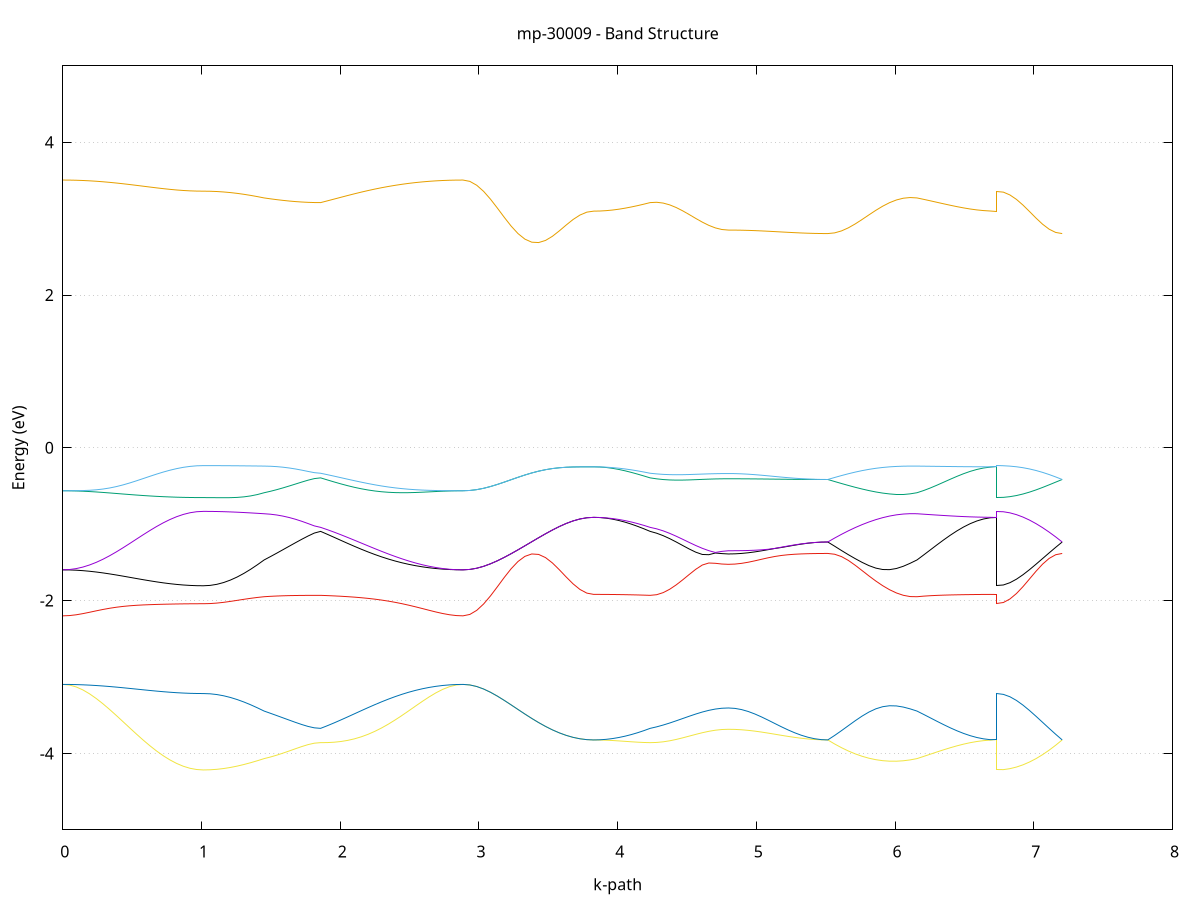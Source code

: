 set title 'mp-30009 - Band Structure'
set xlabel 'k-path'
set ylabel 'Energy (eV)'
set grid y
set yrange [-5:5]
set terminal png size 800,600
set output 'mp-30009_bands_gnuplot.png'
plot '-' using 1:2 with lines notitle, '-' using 1:2 with lines notitle, '-' using 1:2 with lines notitle, '-' using 1:2 with lines notitle, '-' using 1:2 with lines notitle, '-' using 1:2 with lines notitle, '-' using 1:2 with lines notitle, '-' using 1:2 with lines notitle, '-' using 1:2 with lines notitle, '-' using 1:2 with lines notitle, '-' using 1:2 with lines notitle, '-' using 1:2 with lines notitle, '-' using 1:2 with lines notitle, '-' using 1:2 with lines notitle, '-' using 1:2 with lines notitle, '-' using 1:2 with lines notitle, '-' using 1:2 with lines notitle, '-' using 1:2 with lines notitle, '-' using 1:2 with lines notitle, '-' using 1:2 with lines notitle, '-' using 1:2 with lines notitle, '-' using 1:2 with lines notitle, '-' using 1:2 with lines notitle, '-' using 1:2 with lines notitle, '-' using 1:2 with lines notitle, '-' using 1:2 with lines notitle, '-' using 1:2 with lines notitle, '-' using 1:2 with lines notitle, '-' using 1:2 with lines notitle, '-' using 1:2 with lines notitle, '-' using 1:2 with lines notitle, '-' using 1:2 with lines notitle, '-' using 1:2 with lines notitle, '-' using 1:2 with lines notitle, '-' using 1:2 with lines notitle, '-' using 1:2 with lines notitle, '-' using 1:2 with lines notitle, '-' using 1:2 with lines notitle, '-' using 1:2 with lines notitle, '-' using 1:2 with lines notitle, '-' using 1:2 with lines notitle, '-' using 1:2 with lines notitle, '-' using 1:2 with lines notitle, '-' using 1:2 with lines notitle, '-' using 1:2 with lines notitle, '-' using 1:2 with lines notitle, '-' using 1:2 with lines notitle, '-' using 1:2 with lines notitle, '-' using 1:2 with lines notitle, '-' using 1:2 with lines notitle, '-' using 1:2 with lines notitle, '-' using 1:2 with lines notitle, '-' using 1:2 with lines notitle, '-' using 1:2 with lines notitle, '-' using 1:2 with lines notitle, '-' using 1:2 with lines notitle, '-' using 1:2 with lines notitle, '-' using 1:2 with lines notitle, '-' using 1:2 with lines notitle, '-' using 1:2 with lines notitle, '-' using 1:2 with lines notitle, '-' using 1:2 with lines notitle, '-' using 1:2 with lines notitle, '-' using 1:2 with lines notitle, '-' using 1:2 with lines notitle, '-' using 1:2 with lines notitle, '-' using 1:2 with lines notitle, '-' using 1:2 with lines notitle, '-' using 1:2 with lines notitle, '-' using 1:2 with lines notitle, '-' using 1:2 with lines notitle, '-' using 1:2 with lines notitle, '-' using 1:2 with lines notitle, '-' using 1:2 with lines notitle, '-' using 1:2 with lines notitle, '-' using 1:2 with lines notitle, '-' using 1:2 with lines notitle, '-' using 1:2 with lines notitle, '-' using 1:2 with lines notitle, '-' using 1:2 with lines notitle, '-' using 1:2 with lines notitle, '-' using 1:2 with lines notitle, '-' using 1:2 with lines notitle, '-' using 1:2 with lines notitle, '-' using 1:2 with lines notitle, '-' using 1:2 with lines notitle, '-' using 1:2 with lines notitle, '-' using 1:2 with lines notitle, '-' using 1:2 with lines notitle, '-' using 1:2 with lines notitle, '-' using 1:2 with lines notitle, '-' using 1:2 with lines notitle, '-' using 1:2 with lines notitle, '-' using 1:2 with lines notitle, '-' using 1:2 with lines notitle, '-' using 1:2 with lines notitle
0.000000 -21.340263
0.048266 -21.339463
0.096533 -21.337163
0.144799 -21.333463
0.193065 -21.328563
0.241332 -21.322463
0.289598 -21.315163
0.337864 -21.306863
0.386131 -21.297963
0.434397 -21.288363
0.482663 -21.278363
0.530930 -21.268363
0.579196 -21.258463
0.627462 -21.248763
0.675729 -21.239663
0.723995 -21.231263
0.772261 -21.223763
0.820528 -21.217463
0.868794 -21.212263
0.917060 -21.208563
0.965327 -21.206263
1.013593 -21.205563
1.013593 -21.205563
1.062257 -21.204863
1.110921 -21.202863
1.159585 -21.199663
1.208248 -21.195163
1.256912 -21.189563
1.305576 -21.183063
1.354240 -21.175763
1.402904 -21.167663
1.451567 -21.159063
1.451567 -21.159063
1.496792 -21.153663
1.542017 -21.148763
1.587242 -21.144463
1.632467 -21.140763
1.677692 -21.137663
1.722917 -21.135363
1.768142 -21.133663
1.813367 -21.132563
1.858591 -21.132363
1.858591 -21.132363
1.907468 -21.142863
1.956345 -21.154463
2.005222 -21.166663
2.054099 -21.179363
2.102976 -21.192463
2.151852 -21.205963
2.200729 -21.219563
2.249606 -21.233163
2.298483 -21.246563
2.347360 -21.259663
2.396236 -21.272163
2.445113 -21.283863
2.493990 -21.294763
2.542867 -21.304863
2.591744 -21.313763
2.640621 -21.321663
2.689497 -21.328163
2.738374 -21.333363
2.787251 -21.337063
2.836128 -21.339463
2.885005 -21.340263
2.885005 -21.340263
2.934597 -21.337863
2.984190 -21.331263
3.033783 -21.320363
3.083375 -21.305463
3.132968 -21.287263
3.182561 -21.266163
3.232153 -21.242963
3.281746 -21.218663
3.331339 -21.194163
3.380931 -21.170663
3.430524 -21.148963
3.480117 -21.130463
3.529709 -21.115363
3.579302 -21.104263
3.628895 -21.096563
3.678487 -21.091263
3.728080 -21.088463
3.777673 -21.086863
3.827265 -21.086463
3.827265 -21.086463
3.872490 -21.087263
3.917715 -21.089063
3.962940 -21.092063
4.008165 -21.096063
4.053390 -21.101263
4.098615 -21.107663
4.143840 -21.114963
4.189065 -21.123263
4.234289 -21.132363
4.234289 -21.132363
4.281273 -21.137563
4.328257 -21.142263
4.375240 -21.146363
4.422224 -21.149663
4.469208 -21.152363
4.516191 -21.154363
4.563175 -21.155663
4.610159 -21.156563
4.657142 -21.156963
4.704126 -21.157163
4.751109 -21.157263
4.798093 -21.157263
4.798093 -21.157263
4.845874 -21.157263
4.893656 -21.157063
4.941437 -21.156963
4.989218 -21.156563
5.036999 -21.156163
5.084781 -21.155763
5.132562 -21.155263
5.180343 -21.154863
5.228124 -21.154263
5.275906 -21.153863
5.323687 -21.153463
5.371468 -21.153063
5.419249 -21.152663
5.467030 -21.152663
5.514812 -21.152563
5.514812 -21.152563
5.564293 -21.153363
5.613775 -21.155663
5.663257 -21.158863
5.712738 -21.162563
5.762220 -21.166363
5.811702 -21.169663
5.861183 -21.172063
5.910665 -21.173463
5.960147 -21.173363
6.009628 -21.171863
6.059110 -21.168963
6.108592 -21.164663
6.158073 -21.159063
6.158073 -21.159063
6.206041 -21.150363
6.254010 -21.141563
6.301978 -21.132963
6.349946 -21.124463
6.397914 -21.116563
6.445883 -21.109263
6.493851 -21.102663
6.541819 -21.097163
6.589787 -21.092663
6.637756 -21.089363
6.685724 -21.087363
6.733692 -21.086463
6.733692 -21.205563
6.780805 -21.204363
6.827918 -21.200863
6.875031 -21.195563
6.922144 -21.188563
6.969257 -21.180663
7.016370 -21.172363
7.063483 -21.164463
7.110596 -21.158163
7.157709 -21.153963
7.204822 -21.152563
e
0.000000 -20.452463
0.048266 -20.452863
0.096533 -20.454063
0.144799 -20.456163
0.193065 -20.459163
0.241332 -20.463063
0.289598 -20.467663
0.337864 -20.472863
0.386131 -20.478363
0.434397 -20.484263
0.482663 -20.490263
0.530930 -20.496463
0.579196 -20.502563
0.627462 -20.508463
0.675729 -20.514163
0.723995 -20.519263
0.772261 -20.523763
0.820528 -20.527563
0.868794 -20.530563
0.917060 -20.532863
0.965327 -20.534163
1.013593 -20.534763
1.013593 -20.534763
1.062257 -20.535063
1.110921 -20.536663
1.159585 -20.539163
1.208248 -20.542563
1.256912 -20.546963
1.305576 -20.551863
1.354240 -20.557563
1.402904 -20.563763
1.451567 -20.570263
1.451567 -20.570263
1.496792 -20.574463
1.542017 -20.578063
1.587242 -20.581463
1.632467 -20.584463
1.677692 -20.586963
1.722917 -20.588963
1.768142 -20.590463
1.813367 -20.591263
1.858591 -20.591563
1.858591 -20.591563
1.907468 -20.583863
1.956345 -20.575863
2.005222 -20.567263
2.054099 -20.558463
2.102976 -20.549263
2.151852 -20.539963
2.200729 -20.530663
2.249606 -20.521563
2.298483 -20.512763
2.347360 -20.504163
2.396236 -20.496063
2.445113 -20.488163
2.493990 -20.480963
2.542867 -20.474563
2.591744 -20.468863
2.640621 -20.463863
2.689497 -20.459563
2.738374 -20.456363
2.787251 -20.454163
2.836128 -20.452963
2.885005 -20.452463
2.885005 -20.452463
2.934597 -20.454663
2.984190 -20.461463
3.033783 -20.472163
3.083375 -20.486563
3.132968 -20.504163
3.182561 -20.523463
3.232153 -20.543963
3.281746 -20.564063
3.331339 -20.583263
3.380931 -20.600263
3.430524 -20.614063
3.480117 -20.624063
3.529709 -20.630063
3.579302 -20.632463
3.628895 -20.631963
3.678487 -20.629563
3.728080 -20.626863
3.777673 -20.624763
3.827265 -20.623963
3.827265 -20.623963
3.872490 -20.623563
3.917715 -20.622363
3.962940 -20.620263
4.008165 -20.617263
4.053390 -20.613563
4.098615 -20.609063
4.143840 -20.603863
4.189065 -20.598063
4.234289 -20.591563
4.234289 -20.591563
4.281273 -20.588463
4.328257 -20.586963
4.375240 -20.587163
4.422224 -20.588763
4.469208 -20.591563
4.516191 -20.595163
4.563175 -20.599163
4.610159 -20.603163
4.657142 -20.606763
4.704126 -20.609663
4.751109 -20.611463
4.798093 -20.612163
4.798093 -20.612163
4.845874 -20.612163
4.893656 -20.612063
4.941437 -20.611963
4.989218 -20.611763
5.036999 -20.611463
5.084781 -20.611063
5.132562 -20.610763
5.180343 -20.610563
5.228124 -20.610263
5.275906 -20.609963
5.323687 -20.609763
5.371468 -20.609563
5.419249 -20.609563
5.467030 -20.609363
5.514812 -20.609263
5.514812 -20.609263
5.564293 -20.608163
5.613775 -20.604963
5.663257 -20.600263
5.712738 -20.594363
5.762220 -20.587963
5.811702 -20.581563
5.861183 -20.575763
5.910665 -20.570763
5.960147 -20.567063
6.009628 -20.564963
6.059110 -20.564763
6.108592 -20.566563
6.158073 -20.570263
6.158073 -20.570263
6.206041 -20.576863
6.254010 -20.583363
6.301978 -20.589863
6.349946 -20.596263
6.397914 -20.602163
6.445883 -20.607663
6.493851 -20.612563
6.541819 -20.616563
6.589787 -20.619763
6.637756 -20.622163
6.685724 -20.623563
6.733692 -20.623963
6.733692 -20.534763
6.780805 -20.536463
6.827918 -20.541263
6.875031 -20.549163
6.922144 -20.559063
6.969257 -20.570463
7.016370 -20.582163
7.063483 -20.592863
7.110596 -20.601663
7.157709 -20.607263
7.204822 -20.609263
e
0.000000 -16.349163
0.048266 -16.349663
0.096533 -16.351063
0.144799 -16.353563
0.193065 -16.356963
0.241332 -16.361163
0.289598 -16.366163
0.337864 -16.371663
0.386131 -16.377663
0.434397 -16.384063
0.482663 -16.390663
0.530930 -16.397363
0.579196 -16.403963
0.627462 -16.410363
0.675729 -16.416363
0.723995 -16.421863
0.772261 -16.426663
0.820528 -16.430763
0.868794 -16.434063
0.917060 -16.436463
0.965327 -16.437963
1.013593 -16.438463
1.013593 -16.438463
1.062257 -16.439263
1.110921 -16.441663
1.159585 -16.445563
1.208248 -16.450863
1.256912 -16.457563
1.305576 -16.465363
1.354240 -16.474163
1.402904 -16.483663
1.451567 -16.493763
1.451567 -16.493763
1.496792 -16.500263
1.542017 -16.506363
1.587242 -16.511763
1.632467 -16.516563
1.677692 -16.520563
1.722917 -16.523763
1.768142 -16.526163
1.813367 -16.527563
1.858591 -16.528063
1.858591 -16.528063
1.907468 -16.516963
1.956345 -16.505363
2.005222 -16.493163
2.054099 -16.480863
2.102976 -16.468363
2.151852 -16.455963
2.200729 -16.443663
2.249606 -16.431863
2.298483 -16.420463
2.347360 -16.409763
2.396236 -16.399663
2.445113 -16.390263
2.493990 -16.381763
2.542867 -16.374263
2.591744 -16.367663
2.640621 -16.361963
2.689497 -16.357363
2.738374 -16.353763
2.787251 -16.351163
2.836128 -16.349663
2.885005 -16.349163
2.885005 -16.349163
2.934597 -16.349363
2.984190 -16.350463
3.033783 -16.352563
3.083375 -16.356063
3.132968 -16.361363
3.182561 -16.369163
3.232153 -16.379463
3.281746 -16.392663
3.331339 -16.408863
3.380931 -16.427763
3.430524 -16.448663
3.480117 -16.470963
3.529709 -16.493763
3.579302 -16.515863
3.628895 -16.536063
3.678487 -16.553063
3.728080 -16.566163
3.777673 -16.574263
3.827265 -16.577063
3.827265 -16.577063
3.872490 -16.576463
3.917715 -16.574463
3.962940 -16.571163
4.008165 -16.566663
4.053390 -16.560963
4.098615 -16.554163
4.143840 -16.546263
4.189065 -16.537563
4.234289 -16.528063
4.234289 -16.528063
4.281273 -16.520963
4.328257 -16.511163
4.375240 -16.499263
4.422224 -16.485763
4.469208 -16.471463
4.516191 -16.456963
4.563175 -16.443163
4.610159 -16.430763
4.657142 -16.420263
4.704126 -16.412363
4.751109 -16.407563
4.798093 -16.405863
4.798093 -16.405863
4.845874 -16.405663
4.893656 -16.405263
4.941437 -16.404663
4.989218 -16.403763
5.036999 -16.402663
5.084781 -16.401463
5.132562 -16.400063
5.180343 -16.398763
5.228124 -16.397363
5.275906 -16.396163
5.323687 -16.395063
5.371468 -16.394063
5.419249 -16.393363
5.467030 -16.392963
5.514812 -16.392863
5.514812 -16.392863
5.564293 -16.393563
5.613775 -16.395963
5.663257 -16.400163
5.712738 -16.406063
5.762220 -16.413663
5.811702 -16.422563
5.861183 -16.432763
5.910665 -16.443563
5.960147 -16.454763
6.009628 -16.465863
6.059110 -16.476363
6.108592 -16.485763
6.158073 -16.493763
6.158073 -16.493763
6.206041 -16.503963
6.254010 -16.514263
6.301978 -16.524463
6.349946 -16.534263
6.397914 -16.543363
6.445883 -16.551763
6.493851 -16.559163
6.541819 -16.565463
6.589787 -16.570463
6.637756 -16.574163
6.685724 -16.576363
6.733692 -16.577063
6.733692 -16.438463
6.780805 -16.437363
6.827918 -16.434063
6.875031 -16.429063
6.922144 -16.422663
6.969257 -16.415663
7.016370 -16.408563
7.063483 -16.402263
7.110596 -16.397163
7.157709 -16.393963
7.204822 -16.392863
e
0.000000 -5.746563
0.048266 -5.745963
0.096533 -5.743963
0.144799 -5.740663
0.193065 -5.736263
0.241332 -5.730663
0.289598 -5.723963
0.337864 -5.716463
0.386131 -5.708163
0.434397 -5.699163
0.482663 -5.689863
0.530930 -5.680363
0.579196 -5.670763
0.627462 -5.661463
0.675729 -5.652663
0.723995 -5.644463
0.772261 -5.637163
0.820528 -5.630863
0.868794 -5.625763
0.917060 -5.622063
0.965327 -5.619863
1.013593 -5.619063
1.013593 -5.619063
1.062257 -5.618563
1.110921 -5.617063
1.159585 -5.614663
1.208248 -5.611263
1.256912 -5.607063
1.305576 -5.602063
1.354240 -5.596363
1.402904 -5.590063
1.451567 -5.583263
1.451567 -5.583263
1.496792 -5.578863
1.542017 -5.574963
1.587242 -5.571463
1.632467 -5.568563
1.677692 -5.566263
1.722917 -5.564363
1.768142 -5.563063
1.813367 -5.562263
1.858591 -5.561963
1.858591 -5.561963
1.907468 -5.571563
1.956345 -5.581763
2.005222 -5.592563
2.054099 -5.603863
2.102976 -5.615563
2.151852 -5.627463
2.200729 -5.639463
2.249606 -5.651563
2.298483 -5.663363
2.347360 -5.674863
2.396236 -5.685963
2.445113 -5.696463
2.493990 -5.706163
2.542867 -5.715163
2.591744 -5.723163
2.640621 -5.730063
2.689497 -5.735963
2.738374 -5.740563
2.787251 -5.743863
2.836128 -5.745963
2.885005 -5.746563
2.885005 -5.746563
2.934597 -5.753763
2.984190 -5.774263
3.033783 -5.804663
3.083375 -5.840163
3.132968 -5.875963
3.182561 -5.906963
3.232153 -5.929263
3.281746 -5.939763
3.331339 -5.936563
3.380931 -5.918763
3.430524 -5.886963
3.480117 -5.842463
3.529709 -5.788163
3.579302 -5.727763
3.628895 -5.666263
3.678487 -5.609263
3.728080 -5.562763
3.777673 -5.532163
3.827265 -5.521463
3.827265 -5.521463
3.872490 -5.522063
3.917715 -5.523663
3.962940 -5.526263
4.008165 -5.529863
4.053390 -5.534563
4.098615 -5.540063
4.143840 -5.546563
4.189065 -5.553963
4.234289 -5.561963
4.234289 -5.561963
4.281273 -5.573463
4.328257 -5.597363
4.375240 -5.631963
4.422224 -5.674363
4.469208 -5.721363
4.516191 -5.769763
4.563175 -5.816363
4.610159 -5.858363
4.657142 -5.893463
4.704126 -5.919863
4.751109 -5.936263
4.798093 -5.941763
4.798093 -5.941763
4.845874 -5.941463
4.893656 -5.940663
4.941437 -5.939363
4.989218 -5.937563
5.036999 -5.935463
5.084781 -5.932963
5.132562 -5.930363
5.180343 -5.927763
5.228124 -5.925063
5.275906 -5.922663
5.323687 -5.920463
5.371468 -5.918663
5.419249 -5.917263
5.467030 -5.916463
5.514812 -5.916163
5.514812 -5.916163
5.564293 -5.912363
5.613775 -5.901063
5.663257 -5.882363
5.712738 -5.856863
5.762220 -5.825763
5.811702 -5.790163
5.861183 -5.751763
5.910665 -5.712563
5.960147 -5.674763
6.009628 -5.640763
6.059110 -5.612963
6.108592 -5.593263
6.158073 -5.583263
6.158073 -5.583263
6.206041 -5.576163
6.254010 -5.568863
6.301978 -5.561563
6.349946 -5.554463
6.397914 -5.547663
6.445883 -5.541263
6.493851 -5.535563
6.541819 -5.530663
6.589787 -5.526763
6.637756 -5.523863
6.685724 -5.522063
6.733692 -5.521463
6.733692 -5.619063
6.780805 -5.627163
6.827918 -5.650463
6.875031 -5.685863
6.922144 -5.729163
6.969257 -5.775663
7.016370 -5.820563
7.063483 -5.859863
7.110596 -5.890363
7.157709 -5.909663
7.204822 -5.916163
e
0.000000 -3.097063
0.048266 -3.105463
0.096533 -3.130063
0.144799 -3.169163
0.193065 -3.220563
0.241332 -3.281863
0.289598 -3.350863
0.337864 -3.425663
0.386131 -3.504363
0.434397 -3.585163
0.482663 -3.666663
0.530930 -3.747063
0.579196 -3.825163
0.627462 -3.899263
0.675729 -3.968163
0.723995 -4.030563
0.772261 -4.085263
0.820528 -4.131463
0.868794 -4.168363
0.917060 -4.195063
0.965327 -4.211263
1.013593 -4.216763
1.013593 -4.216763
1.062257 -4.214663
1.110921 -4.208463
1.159585 -4.198263
1.208248 -4.184163
1.256912 -4.166563
1.305576 -4.145663
1.354240 -4.122063
1.402904 -4.096063
1.451567 -4.068263
1.451567 -4.068263
1.496792 -4.047563
1.542017 -4.023463
1.587242 -3.996763
1.632467 -3.968263
1.677692 -3.938963
1.722917 -3.910563
1.768142 -3.885163
1.813367 -3.866463
1.858591 -3.859263
1.858591 -3.859263
1.907468 -3.858463
1.956345 -3.853763
2.005222 -3.844363
2.054099 -3.829763
2.102976 -3.809363
2.151852 -3.782963
2.200729 -3.750263
2.249606 -3.711463
2.298483 -3.666763
2.347360 -3.616763
2.396236 -3.561963
2.445113 -3.503563
2.493990 -3.442663
2.542867 -3.380663
2.591744 -3.319463
2.640621 -3.261063
2.689497 -3.207863
2.738374 -3.162263
2.787251 -3.127063
2.836128 -3.104663
2.885005 -3.097063
2.885005 -3.097063
2.934597 -3.104063
2.984190 -3.124563
3.033783 -3.157263
3.083375 -3.199963
3.132968 -3.250363
3.182561 -3.306163
3.232153 -3.365063
3.281746 -3.425163
3.331339 -3.484863
3.380931 -3.542463
3.430524 -3.596863
3.480117 -3.646963
3.529709 -3.692063
3.579302 -3.731263
3.628895 -3.764063
3.678487 -3.790063
3.728080 -3.808763
3.777673 -3.820163
3.827265 -3.823963
3.827265 -3.823963
3.872490 -3.824863
3.917715 -3.827363
3.962940 -3.831363
4.008165 -3.836563
4.053390 -3.842263
4.098615 -3.848063
4.143840 -3.853263
4.189065 -3.857263
4.234289 -3.859263
4.234289 -3.859263
4.281273 -3.856863
4.328257 -3.848563
4.375240 -3.835163
4.422224 -3.817363
4.469208 -3.796363
4.516191 -3.773763
4.563175 -3.751063
4.610159 -3.729563
4.657142 -3.711063
4.704126 -3.696663
4.751109 -3.687663
4.798093 -3.684563
4.798093 -3.684563
4.845874 -3.686163
4.893656 -3.690863
4.941437 -3.698563
4.989218 -3.708663
5.036999 -3.720863
5.084781 -3.734463
5.132562 -3.748763
5.180343 -3.763363
5.228124 -3.777363
5.275906 -3.790363
5.323687 -3.801663
5.371468 -3.811063
5.419249 -3.817963
5.467030 -3.822163
5.514812 -3.823663
5.514812 -3.823663
5.564293 -3.876963
5.613775 -3.925363
5.663257 -3.968663
5.712738 -4.006163
5.762220 -4.037763
5.811702 -4.063263
5.861183 -4.082463
5.910665 -4.095363
5.960147 -4.101963
6.009628 -4.102363
6.059110 -4.096763
6.108592 -4.085263
6.158073 -4.068263
6.158073 -4.068263
6.206041 -4.039663
6.254010 -4.010563
6.301978 -3.981463
6.349946 -3.953163
6.397914 -3.926163
6.445883 -3.901263
6.493851 -3.878963
6.541819 -3.859863
6.589787 -3.844463
6.637756 -3.833163
6.685724 -3.826263
6.733692 -3.823963
6.733692 -4.216763
6.780805 -4.212563
6.827918 -4.199863
6.875031 -4.178963
6.922144 -4.149863
6.969257 -4.112863
7.016370 -4.068263
7.063483 -4.016463
7.110596 -3.957963
7.157709 -3.893463
7.204822 -3.823663
e
0.000000 -3.097063
0.048266 -3.097663
0.096533 -3.099463
0.144799 -3.102363
0.193065 -3.106463
0.241332 -3.111663
0.289598 -3.117763
0.337864 -3.124763
0.386131 -3.132463
0.434397 -3.140763
0.482663 -3.149563
0.530930 -3.158463
0.579196 -3.167463
0.627462 -3.176263
0.675729 -3.184663
0.723995 -3.192463
0.772261 -3.199463
0.820528 -3.205463
0.868794 -3.210263
0.917060 -3.213863
0.965327 -3.215963
1.013593 -3.216763
1.013593 -3.216763
1.062257 -3.220063
1.110921 -3.229863
1.159585 -3.245963
1.208248 -3.267863
1.256912 -3.295163
1.305576 -3.327263
1.354240 -3.363663
1.402904 -3.403463
1.451567 -3.446063
1.451567 -3.446063
1.496792 -3.475063
1.542017 -3.504663
1.587242 -3.534563
1.632467 -3.564563
1.677692 -3.594163
1.722917 -3.622263
1.768142 -3.647163
1.813367 -3.665463
1.858591 -3.672363
1.858591 -3.672363
1.907468 -3.637563
1.956345 -3.600563
2.005222 -3.561763
2.054099 -3.521963
2.102976 -3.481463
2.151852 -3.440963
2.200729 -3.401063
2.249606 -3.362163
2.298483 -3.324863
2.347360 -3.289663
2.396236 -3.256763
2.445113 -3.226563
2.493990 -3.199263
2.542867 -3.175163
2.591744 -3.154263
2.640621 -3.136663
2.689497 -3.122263
2.738374 -3.111163
2.787251 -3.103263
2.836128 -3.098563
2.885005 -3.097063
2.885005 -3.097063
2.934597 -3.104063
2.984190 -3.124563
3.033783 -3.157263
3.083375 -3.199963
3.132968 -3.250363
3.182561 -3.306163
3.232153 -3.365063
3.281746 -3.425163
3.331339 -3.484863
3.380931 -3.542463
3.430524 -3.596863
3.480117 -3.646963
3.529709 -3.692063
3.579302 -3.731263
3.628895 -3.764063
3.678487 -3.790063
3.728080 -3.808763
3.777673 -3.820163
3.827265 -3.823963
3.827265 -3.823963
3.872490 -3.821963
3.917715 -3.815963
3.962940 -3.805963
4.008165 -3.792163
4.053390 -3.774663
4.098615 -3.753663
4.143840 -3.729463
4.189065 -3.702263
4.234289 -3.672363
4.234289 -3.672363
4.281273 -3.652563
4.328257 -3.628963
4.375240 -3.602363
4.422224 -3.573463
4.469208 -3.543563
4.516191 -3.513563
4.563175 -3.484863
4.610159 -3.458763
4.657142 -3.436663
4.704126 -3.419763
4.751109 -3.409163
4.798093 -3.405563
4.798093 -3.405563
4.845874 -3.410963
4.893656 -3.426663
4.941437 -3.451563
4.989218 -3.484263
5.036999 -3.522663
5.084781 -3.564663
5.132562 -3.608263
5.180343 -3.651463
5.228124 -3.692563
5.275906 -3.729863
5.323687 -3.762263
5.371468 -3.788463
5.419249 -3.807863
5.467030 -3.819663
5.514812 -3.823663
5.514812 -3.823663
5.564293 -3.765263
5.613775 -3.702363
5.663257 -3.637263
5.712738 -3.572563
5.762220 -3.511863
5.811702 -3.458763
5.861183 -3.416763
5.910665 -3.388863
5.960147 -3.376363
6.009628 -3.378763
6.059110 -3.393563
6.108592 -3.417163
6.158073 -3.446063
6.158073 -3.446063
6.206041 -3.489863
6.254010 -3.534763
6.301978 -3.579663
6.349946 -3.623463
6.397914 -3.665263
6.445883 -3.703963
6.493851 -3.738563
6.541819 -3.768263
6.589787 -3.792163
6.637756 -3.809663
6.685724 -3.820363
6.733692 -3.823963
6.733692 -3.216763
6.780805 -3.227463
6.827918 -3.258563
6.875031 -3.306863
6.922144 -3.368263
6.969257 -3.438763
7.016370 -3.514863
7.063483 -3.593463
7.110596 -3.672363
7.157709 -3.749563
7.204822 -3.823663
e
0.000000 -2.199463
0.048266 -2.195863
0.096533 -2.185663
0.144799 -2.170463
0.193065 -2.152563
0.241332 -2.133763
0.289598 -2.115963
0.337864 -2.100063
0.386131 -2.086763
0.434397 -2.076063
0.482663 -2.067763
0.530930 -2.061463
0.579196 -2.056663
0.627462 -2.053063
0.675729 -2.050163
0.723995 -2.047763
0.772261 -2.045763
0.820528 -2.044063
0.868794 -2.042663
0.917060 -2.041663
0.965327 -2.041063
1.013593 -2.040763
1.013593 -2.040763
1.062257 -2.038663
1.110921 -2.032363
1.159585 -2.022663
1.208248 -2.010363
1.256912 -1.996863
1.305576 -1.983063
1.354240 -1.970063
1.402904 -1.958563
1.451567 -1.949063
1.451567 -1.949063
1.496792 -1.943963
1.542017 -1.939963
1.587242 -1.936963
1.632467 -1.934663
1.677692 -1.933163
1.722917 -1.932163
1.768142 -1.931563
1.813367 -1.931263
1.858591 -1.931163
1.858591 -1.931163
1.907468 -1.934463
1.956345 -1.938463
2.005222 -1.943063
2.054099 -1.948463
2.102976 -1.954763
2.151852 -1.962163
2.200729 -1.970863
2.249606 -1.981163
2.298483 -1.993063
2.347360 -2.006863
2.396236 -2.022663
2.445113 -2.040363
2.493990 -2.060063
2.542867 -2.081363
2.591744 -2.103763
2.640621 -2.126663
2.689497 -2.148863
2.738374 -2.168863
2.787251 -2.185063
2.836128 -2.195763
2.885005 -2.199463
2.885005 -2.199463
2.934597 -2.181063
2.984190 -2.127663
3.033783 -2.044163
3.083375 -1.938163
3.132968 -1.818963
3.182561 -1.696963
3.232153 -1.582963
3.281746 -1.487863
3.331339 -1.420963
3.380931 -1.389363
3.430524 -1.395463
3.480117 -1.437063
3.529709 -1.507063
3.579302 -1.595563
3.628895 -1.690563
3.678487 -1.780363
3.728080 -1.853763
3.777673 -1.901863
3.827265 -1.918663
3.827265 -1.918663
3.872490 -1.918763
3.917715 -1.919263
3.962940 -1.919963
4.008165 -1.921063
4.053390 -1.922363
4.098615 -1.924063
4.143840 -1.926063
4.189065 -1.928363
4.234289 -1.931163
4.234289 -1.931163
4.281273 -1.922763
4.328257 -1.895463
4.375240 -1.851363
4.422224 -1.794063
4.469208 -1.727863
4.516191 -1.657763
4.563175 -1.590063
4.610159 -1.534363
4.657142 -1.507763
4.704126 -1.511563
4.751109 -1.521163
4.798093 -1.525063
4.798093 -1.525063
4.845874 -1.521763
4.893656 -1.512263
4.941437 -1.497563
4.989218 -1.479163
5.036999 -1.459063
5.084781 -1.439563
5.132562 -1.422563
5.180343 -1.409163
5.228124 -1.399663
5.275906 -1.393163
5.323687 -1.388763
5.371468 -1.385863
5.419249 -1.384063
5.467030 -1.383063
5.514812 -1.382763
5.514812 -1.382763
5.564293 -1.392963
5.613775 -1.423863
5.663257 -1.473863
5.712738 -1.537463
5.762220 -1.606963
5.811702 -1.676963
5.861183 -1.743763
5.910665 -1.804663
5.960147 -1.857363
6.009628 -1.899863
6.059110 -1.930363
6.108592 -1.947163
6.158073 -1.949063
6.158073 -1.949063
6.206041 -1.941563
6.254010 -1.935863
6.301978 -1.931663
6.349946 -1.928463
6.397914 -1.925963
6.445883 -1.924063
6.493851 -1.922463
6.541819 -1.921163
6.589787 -1.920063
6.637756 -1.919263
6.685724 -1.918763
6.733692 -1.918663
6.733692 -2.040763
6.780805 -2.024963
6.827918 -1.978963
6.875031 -1.907463
6.922144 -1.817163
6.969257 -1.716563
7.016370 -1.615063
7.063483 -1.522463
7.110596 -1.447963
7.157709 -1.399563
7.204822 -1.382763
e
0.000000 -1.597263
0.048266 -1.598463
0.096533 -1.601963
0.144799 -1.607863
0.193065 -1.615863
0.241332 -1.625763
0.289598 -1.637363
0.337864 -1.650463
0.386131 -1.664663
0.434397 -1.679663
0.482663 -1.695163
0.530930 -1.710763
0.579196 -1.726063
0.627462 -1.740763
0.675729 -1.754663
0.723995 -1.767363
0.772261 -1.778563
0.820528 -1.788063
0.868794 -1.795663
0.917060 -1.801163
0.965327 -1.804563
1.013593 -1.805663
1.013593 -1.805663
1.062257 -1.800863
1.110921 -1.786763
1.159585 -1.763363
1.208248 -1.731263
1.256912 -1.691163
1.305576 -1.643663
1.354240 -1.589863
1.402904 -1.530763
1.451567 -1.467663
1.451567 -1.467663
1.496792 -1.424163
1.542017 -1.379363
1.587242 -1.333663
1.632467 -1.287663
1.677692 -1.241963
1.722917 -1.197163
1.768142 -1.154463
1.813367 -1.115763
1.858591 -1.093763
1.858591 -1.093763
1.907468 -1.132263
1.956345 -1.171763
2.005222 -1.211663
2.054099 -1.251263
2.102976 -1.289963
2.151852 -1.327363
2.200729 -1.362963
2.249606 -1.396463
2.298483 -1.427563
2.347360 -1.456063
2.396236 -1.481863
2.445113 -1.504963
2.493990 -1.525263
2.542867 -1.542763
2.591744 -1.557763
2.640621 -1.570163
2.689497 -1.580063
2.738374 -1.587663
2.787251 -1.592963
2.836128 -1.596163
2.885005 -1.597263
2.885005 -1.597263
2.934597 -1.591863
2.984190 -1.576163
3.033783 -1.551163
3.083375 -1.518063
3.132968 -1.478663
3.182561 -1.434163
3.232153 -1.385963
3.281746 -1.335163
3.331339 -1.282663
3.380931 -1.229563
3.430524 -1.176663
3.480117 -1.125163
3.529709 -1.076063
3.579302 -1.030663
3.628895 -0.990463
3.678487 -0.956863
3.728080 -0.931463
3.777673 -0.915563
3.827265 -0.910163
3.827265 -0.910163
3.872490 -0.912863
3.917715 -0.920663
3.962940 -0.933563
4.008165 -0.951163
4.053390 -0.973063
4.098615 -0.998863
4.143840 -1.027963
4.189065 -1.059763
4.234289 -1.093763
4.234289 -1.093763
4.281273 -1.117863
4.328257 -1.149863
4.375240 -1.188763
4.422224 -1.232463
4.469208 -1.278763
4.516191 -1.324563
4.563175 -1.365963
4.610159 -1.395863
4.657142 -1.399163
4.704126 -1.376963
4.751109 -1.384463
4.798093 -1.389463
4.798093 -1.389463
4.845874 -1.387663
4.893656 -1.382363
4.941437 -1.373763
4.989218 -1.362263
5.036999 -1.348563
5.084781 -1.333263
5.132562 -1.317663
5.180343 -1.304563
5.228124 -1.289663
5.275906 -1.274463
5.323687 -1.260463
5.371468 -1.248763
5.419249 -1.239963
5.467030 -1.234563
5.514812 -1.232763
5.514812 -1.232763
5.564293 -1.287663
5.613775 -1.344363
5.663257 -1.398963
5.712738 -1.450663
5.762220 -1.499263
5.811702 -1.541963
5.861183 -1.574563
5.910665 -1.592963
5.960147 -1.594763
6.009628 -1.579763
6.059110 -1.550663
6.108592 -1.511563
6.158073 -1.467663
6.158073 -1.467663
6.206041 -1.402663
6.254010 -1.336463
6.301978 -1.270263
6.349946 -1.205763
6.397914 -1.144263
6.445883 -1.087363
6.493851 -1.036463
6.541819 -0.992663
6.589787 -0.957363
6.637756 -0.931463
6.685724 -0.915563
6.733692 -0.910163
6.733692 -1.805663
6.780805 -1.795363
6.827918 -1.765663
6.875031 -1.719663
6.922144 -1.661363
6.969257 -1.594763
7.016370 -1.523263
7.063483 -1.449463
7.110596 -1.375563
7.157709 -1.302963
7.204822 -1.232763
e
0.000000 -1.597263
0.048266 -1.593163
0.096533 -1.580963
0.144799 -1.560963
0.193065 -1.533463
0.241332 -1.499163
0.289598 -1.458563
0.337864 -1.412563
0.386131 -1.362163
0.434397 -1.308363
0.482663 -1.252363
0.530930 -1.195263
0.579196 -1.138463
0.627462 -1.083163
0.675729 -1.030563
0.723995 -0.982063
0.772261 -0.938763
0.820528 -0.901663
0.868794 -0.871763
0.917060 -0.849863
0.965327 -0.836463
1.013593 -0.831963
1.013593 -0.831963
1.062257 -0.832463
1.110921 -0.833763
1.159585 -0.835963
1.208248 -0.838963
1.256912 -0.842663
1.305576 -0.847063
1.354240 -0.851963
1.402904 -0.857263
1.451567 -0.862963
1.451567 -0.862963
1.496792 -0.868963
1.542017 -0.879163
1.587242 -0.893763
1.632467 -0.912463
1.677692 -0.935263
1.722917 -0.961763
1.768142 -0.991263
1.813367 -1.021963
1.858591 -1.041163
1.858591 -1.041163
1.907468 -1.071563
1.956345 -1.103963
2.005222 -1.138163
2.054099 -1.173563
2.102976 -1.209863
2.151852 -1.246563
2.200729 -1.283363
2.249606 -1.319763
2.298483 -1.355263
2.347360 -1.389663
2.396236 -1.422363
2.445113 -1.453163
2.493990 -1.481663
2.542867 -1.507563
2.591744 -1.530563
2.640621 -1.550563
2.689497 -1.567063
2.738374 -1.580163
2.787251 -1.589663
2.836128 -1.595363
2.885005 -1.597263
2.885005 -1.597263
2.934597 -1.591863
2.984190 -1.576163
3.033783 -1.551163
3.083375 -1.518063
3.132968 -1.478663
3.182561 -1.434163
3.232153 -1.385963
3.281746 -1.335163
3.331339 -1.282663
3.380931 -1.229563
3.430524 -1.176663
3.480117 -1.125163
3.529709 -1.076063
3.579302 -1.030663
3.628895 -0.990463
3.678487 -0.956863
3.728080 -0.931463
3.777673 -0.915563
3.827265 -0.910163
3.827265 -0.910163
3.872490 -0.911963
3.917715 -0.917163
3.962940 -0.925763
4.008165 -0.937663
4.053390 -0.952663
4.098615 -0.970763
4.143840 -0.991763
4.189065 -1.015263
4.234289 -1.041163
4.234289 -1.041163
4.281273 -1.060463
4.328257 -1.086863
4.375240 -1.119563
4.422224 -1.157063
4.469208 -1.197463
4.516191 -1.238763
4.563175 -1.278763
4.610159 -1.315263
4.657142 -1.346163
4.704126 -1.369763
4.751109 -1.355463
4.798093 -1.347463
4.798093 -1.347463
4.845874 -1.347063
4.893656 -1.345963
4.941437 -1.343863
4.989218 -1.340463
5.036999 -1.335363
5.084781 -1.327963
5.132562 -1.317063
5.180343 -1.300763
5.228124 -1.284863
5.275906 -1.270263
5.323687 -1.257463
5.371468 -1.246963
5.419249 -1.239163
5.467030 -1.234363
5.514812 -1.232763
5.514812 -1.232763
5.564293 -1.181163
5.613775 -1.132263
5.663257 -1.086463
5.712738 -1.044063
5.762220 -1.005363
5.811702 -0.970663
5.861183 -0.940163
5.910665 -0.914263
5.960147 -0.893163
6.009628 -0.877263
6.059110 -0.866763
6.108592 -0.861963
6.158073 -0.862963
6.158073 -0.862963
6.206041 -0.868763
6.254010 -0.874563
6.301978 -0.880263
6.349946 -0.885763
6.397914 -0.890963
6.445883 -0.895763
6.493851 -0.899963
6.541819 -0.903563
6.589787 -0.906363
6.637756 -0.908463
6.685724 -0.909763
6.733692 -0.910163
6.733692 -0.831963
6.780805 -0.836863
6.827918 -0.851163
6.875031 -0.874663
6.922144 -0.906563
6.969257 -0.946163
7.016370 -0.992663
7.063483 -1.045263
7.110596 -1.103263
7.157709 -1.165963
7.204822 -1.232763
e
0.000000 -0.561863
0.048266 -0.562563
0.096533 -0.564663
0.144799 -0.567963
0.193065 -0.572363
0.241332 -0.577763
0.289598 -0.583963
0.337864 -0.590563
0.386131 -0.597563
0.434397 -0.604663
0.482663 -0.611563
0.530930 -0.618163
0.579196 -0.624363
0.627462 -0.630063
0.675729 -0.635163
0.723995 -0.639463
0.772261 -0.643163
0.820528 -0.646263
0.868794 -0.648563
0.917060 -0.650163
0.965327 -0.651163
1.013593 -0.651463
1.013593 -0.651463
1.062257 -0.651863
1.110921 -0.652663
1.159585 -0.653163
1.208248 -0.652363
1.256912 -0.649063
1.305576 -0.641763
1.354240 -0.629563
1.402904 -0.611663
1.451567 -0.587863
1.451567 -0.587863
1.496792 -0.569063
1.542017 -0.547763
1.587242 -0.524463
1.632467 -0.499663
1.677692 -0.473963
1.722917 -0.448163
1.768142 -0.423563
1.813367 -0.402863
1.858591 -0.393263
1.858591 -0.393263
1.907468 -0.420363
1.956345 -0.446863
2.005222 -0.472263
2.054099 -0.495863
2.102976 -0.517263
2.151852 -0.536063
2.200729 -0.552063
2.249606 -0.565063
2.298483 -0.575063
2.347360 -0.581963
2.396236 -0.586063
2.445113 -0.587663
2.493990 -0.586963
2.542867 -0.584563
2.591744 -0.580863
2.640621 -0.576563
2.689497 -0.572063
2.738374 -0.567963
2.787251 -0.564763
2.836128 -0.562663
2.885005 -0.561863
2.885005 -0.561863
2.934597 -0.558163
2.984190 -0.547263
3.033783 -0.529763
3.083375 -0.506563
3.132968 -0.479163
3.182561 -0.448863
3.232153 -0.417263
3.281746 -0.385763
3.331339 -0.355963
3.380931 -0.328863
3.430524 -0.305363
3.480117 -0.286163
3.529709 -0.271363
3.579302 -0.260963
3.628895 -0.254263
3.678487 -0.250663
3.728080 -0.249163
3.777673 -0.248763
3.827265 -0.248663
3.827265 -0.248663
3.872490 -0.250963
3.917715 -0.257563
3.962940 -0.268463
4.008165 -0.283063
4.053390 -0.300963
4.098615 -0.321563
4.143840 -0.344263
4.189065 -0.368363
4.234289 -0.393263
4.234289 -0.393263
4.281273 -0.405963
4.328257 -0.415163
4.375240 -0.420563
4.422224 -0.422763
4.469208 -0.422263
4.516191 -0.420063
4.563175 -0.416763
4.610159 -0.413163
4.657142 -0.409863
4.704126 -0.407263
4.751109 -0.405563
4.798093 -0.405063
4.798093 -0.405063
4.845874 -0.405163
4.893656 -0.405563
4.941437 -0.406163
4.989218 -0.406963
5.036999 -0.407863
5.084781 -0.408863
5.132562 -0.409863
5.180343 -0.410863
5.228124 -0.411763
5.275906 -0.412663
5.323687 -0.413263
5.371468 -0.413863
5.419249 -0.414163
5.467030 -0.414463
5.514812 -0.414463
5.514812 -0.414463
5.564293 -0.441063
5.613775 -0.467163
5.663257 -0.492563
5.712738 -0.516663
5.762220 -0.539163
5.811702 -0.559763
5.861183 -0.577763
5.910665 -0.592563
5.960147 -0.603463
6.009628 -0.609363
6.059110 -0.609363
6.108592 -0.602463
6.158073 -0.587863
6.158073 -0.587863
6.206041 -0.559063
6.254010 -0.525663
6.301978 -0.488963
6.349946 -0.450263
6.397914 -0.411363
6.445883 -0.373663
6.493851 -0.338763
6.541819 -0.308163
6.589787 -0.282963
6.637756 -0.264163
6.685724 -0.252563
6.733692 -0.248663
6.733692 -0.651463
6.780805 -0.648463
6.827918 -0.639363
6.875031 -0.624663
6.922144 -0.604463
6.969257 -0.579563
7.016370 -0.550663
7.063483 -0.518563
7.110596 -0.484463
7.157709 -0.449363
7.204822 -0.414463
e
0.000000 -0.561863
0.048266 -0.561763
0.096533 -0.561163
0.144799 -0.559463
0.193065 -0.555863
0.241332 -0.549463
0.289598 -0.539563
0.337864 -0.525563
0.386131 -0.507463
0.434397 -0.485263
0.482663 -0.459863
0.530930 -0.431963
0.579196 -0.402663
0.627462 -0.373163
0.675729 -0.344363
0.723995 -0.317363
0.772261 -0.293163
0.820528 -0.272263
0.868794 -0.255363
0.917060 -0.243063
0.965327 -0.235463
1.013593 -0.232963
1.013593 -0.232963
1.062257 -0.233063
1.110921 -0.233363
1.159585 -0.233763
1.208248 -0.234363
1.256912 -0.235063
1.305576 -0.235963
1.354240 -0.236963
1.402904 -0.237963
1.451567 -0.239163
1.451567 -0.239163
1.496792 -0.241263
1.542017 -0.246063
1.587242 -0.253663
1.632467 -0.263963
1.677692 -0.276963
1.722917 -0.292263
1.768142 -0.308963
1.813367 -0.324963
1.858591 -0.332863
1.858591 -0.332863
1.907468 -0.351463
1.956345 -0.370963
2.005222 -0.390863
2.054099 -0.410863
2.102976 -0.430563
2.151852 -0.449563
2.200729 -0.467563
2.249606 -0.484263
2.298483 -0.499463
2.347360 -0.512863
2.396236 -0.524363
2.445113 -0.534063
2.493990 -0.542063
2.542867 -0.548263
2.591744 -0.552963
2.640621 -0.556363
2.689497 -0.558763
2.738374 -0.560263
2.787251 -0.561263
2.836128 -0.561763
2.885005 -0.561863
2.885005 -0.561863
2.934597 -0.558163
2.984190 -0.547263
3.033783 -0.529763
3.083375 -0.506563
3.132968 -0.479163
3.182561 -0.448863
3.232153 -0.417263
3.281746 -0.385763
3.331339 -0.355963
3.380931 -0.328863
3.430524 -0.305363
3.480117 -0.286163
3.529709 -0.271363
3.579302 -0.260963
3.628895 -0.254263
3.678487 -0.250663
3.728080 -0.249163
3.777673 -0.248763
3.827265 -0.248663
3.827265 -0.248663
3.872490 -0.249863
3.917715 -0.253263
3.962940 -0.258863
4.008165 -0.266663
4.053390 -0.276563
4.098615 -0.288263
4.143840 -0.301663
4.189065 -0.316663
4.234289 -0.332863
4.234289 -0.332863
4.281273 -0.341363
4.328257 -0.347463
4.375240 -0.350963
4.422224 -0.352263
4.469208 -0.351563
4.516191 -0.349463
4.563175 -0.346663
4.610159 -0.343663
4.657142 -0.340763
4.704126 -0.338563
4.751109 -0.337063
4.798093 -0.336563
4.798093 -0.336563
4.845874 -0.337563
4.893656 -0.340463
4.941437 -0.345163
4.989218 -0.351363
5.036999 -0.358563
5.084781 -0.366563
5.132562 -0.374863
5.180343 -0.383063
5.228124 -0.390763
5.275906 -0.397763
5.323687 -0.403663
5.371468 -0.408363
5.419249 -0.411763
5.467030 -0.413763
5.514812 -0.414463
5.514812 -0.414463
5.564293 -0.388363
5.613775 -0.363163
5.663257 -0.339463
5.712738 -0.317763
5.762220 -0.298463
5.811702 -0.281763
5.861183 -0.268063
5.910665 -0.257163
5.960147 -0.249063
6.009628 -0.243563
6.059110 -0.240363
6.108592 -0.238963
6.158073 -0.239163
6.158073 -0.239163
6.206041 -0.240263
6.254010 -0.241463
6.301978 -0.242663
6.349946 -0.243763
6.397914 -0.244763
6.445883 -0.245763
6.493851 -0.246663
6.541819 -0.247363
6.589787 -0.247963
6.637756 -0.248363
6.685724 -0.248563
6.733692 -0.248663
6.733692 -0.232963
6.780805 -0.234563
6.827918 -0.239563
6.875031 -0.247963
6.922144 -0.260263
6.969257 -0.276563
7.016370 -0.296963
7.063483 -0.321463
7.110596 -0.349663
7.157709 -0.380963
7.204822 -0.414463
e
0.000000 3.505337
0.048266 3.504737
0.096533 3.502837
0.144799 3.499637
0.193065 3.495237
0.241332 3.489637
0.289598 3.482937
0.337864 3.475137
0.386131 3.466437
0.434397 3.456837
0.482663 3.446637
0.530930 3.435937
0.579196 3.424937
0.627462 3.413937
0.675729 3.403137
0.723995 3.392937
0.772261 3.383637
0.820528 3.375437
0.868794 3.368837
0.917060 3.363937
0.965327 3.360837
1.013593 3.359837
1.013593 3.359837
1.062257 3.358637
1.110921 3.355137
1.159585 3.349337
1.208248 3.341337
1.256912 3.331037
1.305576 3.318737
1.354240 3.304537
1.402904 3.288637
1.451567 3.271237
1.451567 3.271237
1.496792 3.259637
1.542017 3.248937
1.587242 3.239337
1.632467 3.230737
1.677692 3.223537
1.722917 3.217737
1.768142 3.213537
1.813367 3.210937
1.858591 3.210137
1.858591 3.210137
1.907468 3.233037
1.956345 3.256437
2.005222 3.279837
2.054099 3.303037
2.102976 3.325637
2.151852 3.347337
2.200729 3.367837
2.249606 3.387137
2.298483 3.405137
2.347360 3.421537
2.396236 3.436437
2.445113 3.449937
2.493990 3.461937
2.542867 3.472337
2.591744 3.481237
2.640621 3.488737
2.689497 3.494837
2.738374 3.499437
2.787251 3.502737
2.836128 3.504737
2.885005 3.505337
2.885005 3.505337
2.934597 3.487937
2.984190 3.437137
3.033783 3.357237
3.083375 3.254837
3.132968 3.138437
3.182561 3.017637
3.232153 2.902837
3.281746 2.804537
3.331339 2.732037
3.380931 2.691937
3.430524 2.687037
3.480117 2.714937
3.529709 2.769037
3.579302 2.839737
3.628895 2.916337
3.678487 2.988637
3.728080 3.047137
3.777673 3.085237
3.827265 3.098437
3.827265 3.098437
3.872490 3.100037
3.917715 3.104937
3.962940 3.112837
4.008165 3.123737
4.053390 3.137237
4.098615 3.152937
4.143840 3.170537
4.189065 3.189737
4.234289 3.210137
4.234289 3.210137
4.281273 3.214437
4.328257 3.204037
4.375240 3.180437
4.422224 3.145537
4.469208 3.102137
4.516191 3.053437
4.563175 3.003037
4.610159 2.954737
4.657142 2.912337
4.704126 2.879137
4.751109 2.857937
4.798093 2.850637
4.798093 2.850637
4.845874 2.850137
4.893656 2.848737
4.941437 2.846437
4.989218 2.843337
5.036999 2.839537
5.084781 2.835237
5.132562 2.830637
5.180343 2.825837
5.228124 2.821137
5.275906 2.816637
5.323687 2.812637
5.371468 2.809337
5.419249 2.806837
5.467030 2.805337
5.514812 2.804737
5.514812 2.804737
5.564293 2.813837
5.613775 2.839637
5.663257 2.879937
5.712738 2.931037
5.762220 2.989037
5.811702 3.049637
5.861183 3.108937
5.910665 3.163137
5.960147 3.209237
6.009628 3.244637
6.059110 3.267537
6.108592 3.276537
6.158073 3.271237
6.158073 3.271237
6.206041 3.252837
6.254010 3.233737
6.301978 3.214137
6.349946 3.194537
6.397914 3.175437
6.445883 3.157337
6.493851 3.140837
6.541819 3.126337
6.589787 3.114537
6.637756 3.105737
6.685724 3.100237
6.733692 3.098437
6.733692 3.359837
6.780805 3.347137
6.827918 3.310337
6.875031 3.252237
6.922144 3.177737
6.969257 3.093437
7.016370 3.007037
7.063483 2.927137
7.110596 2.862137
7.157709 2.819637
7.204822 2.804737
e
0.000000 7.638237
0.048266 7.653937
0.096533 7.700737
0.144799 7.777937
0.193065 7.884337
0.241332 8.018337
0.289598 8.178037
0.337864 8.361437
0.386131 8.566337
0.434397 8.790037
0.482663 9.029837
0.530930 9.282537
0.579196 9.544037
0.627462 9.808937
0.675729 10.069437
0.723995 10.313637
0.772261 10.525437
0.820528 10.686937
0.868794 10.790537
0.917060 10.845737
0.965327 10.870037
1.013593 10.876637
1.013593 10.876637
1.062257 10.891937
1.110921 10.937337
1.159585 11.012037
1.208248 11.114337
1.256912 11.241537
1.305576 11.388337
1.354240 11.309237
1.402904 11.095537
1.451567 10.883837
1.451567 10.883837
1.496792 10.729037
1.542017 10.552037
1.587242 10.372537
1.632467 10.205637
1.677692 10.060837
1.722917 9.944037
1.768142 9.858437
1.813367 9.806437
1.858591 9.788937
1.858591 9.788937
1.907468 9.820637
1.956345 9.838737
2.005222 9.838837
2.054099 9.816137
2.102976 9.766837
2.151852 9.688437
2.200729 9.580537
2.249606 9.444837
2.298483 9.285637
2.347360 9.108237
2.396236 8.919037
2.445113 8.724837
2.493990 8.531937
2.542867 8.346637
2.591744 8.174137
2.640621 8.019637
2.689497 7.887237
2.738374 7.780437
2.787251 7.702137
2.836128 7.654337
2.885005 7.638237
2.885005 7.638237
2.934597 7.651837
2.984190 7.692037
3.033783 7.756637
3.083375 7.842937
3.132968 7.947737
3.182561 8.067837
3.232153 8.200437
3.281746 8.342837
3.331339 8.492637
3.380931 8.647737
3.430524 8.805937
3.480117 8.965037
3.529709 9.122737
3.579302 9.276137
3.628895 9.421537
3.678487 9.516337
3.728080 9.474937
3.777673 9.450037
3.827265 9.441737
3.827265 9.441737
3.872490 9.451737
3.917715 9.479637
3.962940 9.520137
4.008165 9.566737
4.053390 9.614937
4.098615 9.662637
4.143840 9.708537
4.189065 9.751337
4.234289 9.788937
4.234289 9.788937
4.281273 9.806037
4.328257 9.817437
4.375240 9.821837
4.422224 9.819037
4.469208 9.810037
4.516191 9.796437
4.563175 9.780337
4.610159 9.763837
4.657142 9.748837
4.704126 9.737037
4.751109 9.729437
4.798093 9.726837
4.798093 9.726837
4.845874 9.745637
4.893656 9.801737
4.941437 9.894337
4.989218 10.022237
5.036999 10.183637
5.084781 10.376137
5.132562 10.596437
5.180343 10.840437
5.228124 11.102737
5.275906 11.338137
5.323687 11.282437
5.371468 11.236737
5.419249 11.202937
5.467030 11.182037
5.514812 11.175037
5.514812 11.175037
5.564293 11.174737
5.613775 11.176037
5.663257 11.182437
5.712738 11.196737
5.762220 11.221137
5.811702 11.257337
5.861183 11.306237
5.910665 11.367237
5.960147 11.436437
6.009628 11.353637
6.059110 11.190837
6.108592 11.033437
6.158073 10.883837
6.158073 10.883837
6.206041 10.680837
6.254010 10.486437
6.301978 10.303037
6.349946 10.133137
6.397914 9.978437
6.445883 9.840737
6.493851 9.721637
6.541819 9.622337
6.589787 9.543937
6.637756 9.487337
6.685724 9.453137
6.733692 9.441737
6.733692 10.876637
6.780805 10.883637
6.827918 10.904037
6.875031 10.935937
6.922144 10.976537
6.969257 11.022137
7.016370 11.068337
7.063483 11.110837
7.110596 11.145137
7.157709 11.167437
7.204822 11.175037
e
0.000000 11.516237
0.048266 11.525837
0.096533 11.554437
0.144799 11.601937
0.193065 11.667837
0.241332 11.751737
0.289598 11.853037
0.337864 11.971037
0.386131 12.105137
0.434397 12.254437
0.482663 12.418237
0.530930 12.317437
0.579196 12.184237
0.627462 12.067337
0.675729 11.974337
0.723995 11.915337
0.772261 11.903137
0.820528 11.948537
0.868794 12.047837
0.917060 12.130037
0.965327 12.117237
1.013593 12.112937
1.013593 12.112937
1.062257 12.105537
1.110921 12.083337
1.159585 12.048037
1.208248 11.911737
1.256912 11.723737
1.305576 11.520537
1.354240 11.540237
1.402904 11.636937
1.451567 11.536337
1.451567 11.536337
1.496792 11.410437
1.542017 11.305937
1.587242 11.225437
1.632467 11.163337
1.677692 11.115437
1.722917 11.079337
1.768142 11.053937
1.813367 11.038837
1.858591 11.033837
1.858591 11.033837
1.907468 11.331837
1.956345 11.572137
2.005222 11.619337
2.054099 11.676137
2.102976 11.743337
2.151852 11.821537
2.200729 11.910937
2.249606 12.012037
2.298483 12.124837
2.347360 12.249437
2.396236 12.276737
2.445113 12.168537
2.493990 12.056737
2.542867 11.946537
2.591744 11.842637
2.640621 11.748737
2.689497 11.668137
2.738374 11.602937
2.787251 11.555237
2.836128 11.526037
2.885005 11.516237
2.885005 11.516237
2.934597 11.484037
2.984190 11.393937
3.033783 11.260637
3.083375 11.100537
3.132968 10.926837
3.182561 10.748937
3.232153 10.573337
3.281746 10.404537
3.331339 10.245237
3.380931 10.097737
3.430524 9.963337
3.480117 9.843137
3.529709 9.737837
3.579302 9.648037
3.628895 9.574137
3.678487 9.553337
3.728080 9.663037
3.777673 9.738137
3.827265 9.765237
3.827265 9.765237
3.872490 9.777937
3.917715 9.817837
3.962940 9.889137
4.008165 9.996237
4.053390 10.140737
4.098615 10.320937
4.143840 10.533137
4.189065 10.772737
4.234289 11.033837
4.234289 11.033837
4.281273 11.154437
4.328257 11.215237
4.375240 11.257137
4.422224 11.305437
4.469208 11.366637
4.516191 11.439937
4.563175 11.521637
4.610159 11.606037
4.657142 11.686237
4.704126 11.753737
4.751109 11.799437
4.798093 11.815737
4.798093 11.815737
4.845874 11.809737
4.893656 11.791737
4.941437 11.761637
4.989218 11.719937
5.036999 11.667437
5.084781 11.606237
5.132562 11.539137
5.180343 11.469637
5.228124 11.401537
5.275906 11.375537
5.323687 11.648237
5.371468 11.904937
5.419249 12.123037
5.467030 12.273337
5.514812 12.327537
5.514812 12.327537
5.564293 12.290637
5.613775 12.223537
5.663257 12.141537
5.712738 12.055837
5.762220 11.973837
5.811702 11.900437
5.861183 11.838737
5.910665 11.682737
5.960147 11.518937
6.009628 11.504437
6.059110 11.555837
6.108592 11.581737
6.158073 11.536337
6.158073 11.536337
6.206041 11.313837
6.254010 11.074237
6.301978 10.843337
6.349946 10.628837
6.397914 10.434137
6.445883 10.261637
6.493851 10.112837
6.541819 9.989237
6.589787 9.891937
6.637756 9.821737
6.685724 9.779437
6.733692 9.765237
6.733692 12.112937
6.780805 12.116137
6.827918 12.125437
6.875031 12.140537
6.922144 12.160937
6.969257 12.185837
7.016370 12.214137
7.063483 12.244337
7.110596 12.274737
7.157709 12.303237
7.204822 12.327537
e
0.000000 13.415837
0.048266 13.404837
0.096533 13.371637
0.144799 13.316437
0.193065 13.239737
0.241332 13.142537
0.289598 13.027037
0.337864 12.896737
0.386131 12.755637
0.434397 12.608637
0.482663 12.460837
0.530930 12.558137
0.579196 12.470437
0.627462 12.393137
0.675729 12.326037
0.723995 12.268437
0.772261 12.220437
0.820528 12.181437
0.868794 12.151437
0.917060 12.172237
0.965327 12.276437
1.013593 12.317337
1.013593 12.317337
1.062257 12.288437
1.110921 12.204837
1.159585 12.075637
1.208248 12.001737
1.256912 11.947037
1.305576 11.887037
1.354240 11.824337
1.402904 11.761537
1.451567 11.701337
1.451567 11.701337
1.496792 11.664337
1.542017 11.630237
1.587242 11.599137
1.632467 11.571537
1.677692 11.547937
1.722917 11.528937
1.768142 11.514937
1.813367 11.506337
1.858591 11.503537
1.858591 11.503537
1.907468 11.533837
1.956345 11.634037
2.005222 11.922937
2.054099 12.175437
2.102976 12.367037
2.151852 12.482637
2.200729 12.525437
2.249606 12.510937
2.298483 12.456437
2.347360 12.375137
2.396236 12.385937
2.445113 12.534137
2.493990 12.693737
2.542867 12.864437
2.591744 13.046037
2.640621 13.188837
2.689497 13.259237
2.738374 13.322137
2.787251 13.372237
2.836128 13.404637
2.885005 13.415837
2.885005 13.415837
2.934597 13.422837
2.984190 13.443637
3.033783 13.478137
3.083375 13.526137
3.132968 13.587137
3.182561 13.660537
3.232153 13.745737
3.281746 13.841637
3.331339 13.947137
3.380931 13.859037
3.430524 13.440237
3.480117 13.046237
3.529709 12.680337
3.579302 12.346837
3.628895 12.050737
3.678487 11.799437
3.728080 11.602937
3.777673 11.475037
3.827265 11.430237
3.827265 11.430237
3.872490 11.430637
3.917715 11.431837
3.962940 11.434137
4.008165 11.438037
4.053390 11.444037
4.098615 11.452737
4.143840 11.465037
4.189065 11.481737
4.234289 11.503537
4.234289 11.503537
4.281273 11.564937
4.328257 11.710937
4.375240 11.894437
4.422224 12.082437
4.469208 12.257837
4.516191 12.410337
4.563175 12.532237
4.610159 12.620037
4.657142 12.675037
4.704126 12.703337
4.751109 12.714337
4.798093 12.716737
4.798093 12.716737
4.845874 12.724737
4.893656 12.748537
4.941437 12.787737
4.989218 12.750037
5.036999 12.689537
5.084781 12.628837
5.132562 12.570737
5.180343 12.517137
5.228124 12.469137
5.275906 12.427337
5.323687 12.392337
5.371468 12.364337
5.419249 12.344037
5.467030 12.331737
5.514812 12.327537
5.514812 12.327537
5.564293 12.336537
5.613775 12.324737
5.663257 12.285337
5.712738 12.214537
5.762220 12.113137
5.811702 11.986137
5.861183 11.840437
5.910665 11.791937
5.960147 11.764037
6.009628 11.761437
6.059110 11.784737
6.108592 11.779537
6.158073 11.701337
6.158073 11.701337
6.206041 11.646237
6.254010 11.596737
6.301978 11.553737
6.349946 11.517937
6.397914 11.489337
6.445883 11.467637
6.493851 11.452037
6.541819 11.441837
6.589787 11.435637
6.637756 11.432237
6.685724 11.430637
6.733692 11.430237
6.733692 12.317337
6.780805 12.319437
6.827918 12.325037
6.875031 12.333537
6.922144 12.343337
6.969257 12.352737
7.016370 12.359537
7.063483 12.361737
7.110596 12.357437
7.157709 12.346037
7.204822 12.327537
e
0.000000 14.323137
0.048266 14.111537
0.096533 13.893937
0.144799 13.691337
0.193065 13.503137
0.241332 13.329237
0.289598 13.169037
0.337864 13.022337
0.386131 12.888337
0.434397 12.766537
0.482663 12.656737
0.530930 12.595737
0.579196 12.786137
0.627462 12.988737
0.675729 13.202637
0.723995 13.426937
0.772261 13.660437
0.820528 13.901037
0.868794 14.144837
0.917060 14.382937
0.965327 14.446237
1.013593 14.465937
1.013593 14.465937
1.062257 14.403637
1.110921 14.041137
1.159585 13.678937
1.208248 13.323837
1.256912 12.980137
1.305576 12.653737
1.354240 12.359037
1.402904 12.155937
1.451567 12.186137
1.451567 12.186137
1.496792 12.311837
1.542017 12.475337
1.587242 12.656037
1.632467 12.844437
1.677692 13.033037
1.722917 13.211937
1.768142 13.366537
1.813367 13.475737
1.858591 13.515837
1.858591 13.515837
1.907468 13.366637
1.956345 13.235237
2.005222 13.122337
2.054099 13.028337
2.102976 12.953237
2.151852 12.897037
2.200729 12.859437
2.249606 12.839937
2.298483 12.837937
2.347360 12.852437
2.396236 12.882137
2.445113 12.925737
2.493990 12.980937
2.542867 13.045437
2.591744 13.116037
2.640621 13.238237
2.689497 13.440637
2.738374 13.652737
2.787251 13.874337
2.836128 14.104837
2.885005 14.323137
2.885005 14.323137
2.934597 14.326937
2.984190 14.338137
3.033783 14.356837
3.083375 14.383337
3.132968 14.417137
3.182561 14.458737
3.232153 14.507937
3.281746 14.564337
3.331339 14.299237
3.380931 14.060437
3.430524 14.179537
3.480117 14.301837
3.529709 14.424037
3.579302 14.541837
3.628895 14.650437
3.678487 14.744037
3.728080 14.816737
3.777673 14.863037
3.827265 14.878937
3.827265 14.878937
3.872490 14.836137
3.917715 14.721537
3.962940 14.562637
4.008165 14.382337
4.053390 14.195737
4.098615 14.011337
4.143840 13.834637
4.189065 13.668737
4.234289 13.515837
4.234289 13.515837
4.281273 13.432637
4.328257 13.350837
4.375240 13.272237
4.422224 13.198237
4.469208 13.130237
4.516191 13.069237
4.563175 13.016237
4.610159 12.972037
4.657142 12.936937
4.704126 12.911637
4.751109 12.896337
4.798093 12.891237
4.798093 12.891237
4.845874 12.880737
4.893656 12.850937
4.941437 12.805537
4.989218 12.842037
5.036999 12.910737
5.084781 12.992937
5.132562 13.087537
5.180343 13.193337
5.228124 13.309137
5.275906 13.433337
5.323687 13.564937
5.371468 13.703037
5.419249 13.847737
5.467030 13.997637
5.514812 14.110937
5.514812 14.110937
5.564293 14.044737
5.613775 13.939037
5.663257 13.819637
5.712738 13.685337
5.762220 13.533537
5.811702 13.362537
5.861183 13.171937
5.910665 12.963237
5.960147 12.740437
6.009628 12.510937
6.059110 12.293037
6.108592 12.153737
6.158073 12.186137
6.158073 12.186137
6.206041 12.373437
6.254010 12.610837
6.301978 12.871037
6.349946 13.144937
6.397914 13.426337
6.445883 13.709737
6.493851 13.988737
6.541819 14.254537
6.589787 14.495537
6.637756 14.694837
6.685724 14.830237
6.733692 14.878937
6.733692 14.465937
6.780805 14.457337
6.827918 14.432537
6.875031 14.395137
6.922144 14.350037
6.969257 14.303337
7.016370 14.261237
7.063483 14.229337
7.110596 14.169737
7.157709 14.125837
7.204822 14.110937
e
0.000000 14.323137
0.048266 14.317237
0.096533 14.300137
0.144799 14.272837
0.193065 14.237337
0.241332 14.196337
0.289598 14.152837
0.337864 14.110037
0.386131 14.070937
0.434397 14.038537
0.482663 14.015637
0.530930 14.004437
0.579196 14.006837
0.627462 14.024337
0.675729 14.057637
0.723995 14.106537
0.772261 14.169337
0.820528 14.242837
0.868794 14.320737
0.917060 14.393137
0.965327 14.588237
1.013593 14.682637
1.013593 14.682637
1.062257 14.469537
1.110921 14.480137
1.159585 14.497637
1.208248 14.521837
1.256912 14.552437
1.305576 14.588937
1.354240 14.630737
1.402904 14.677237
1.451567 14.727637
1.451567 14.727637
1.496792 14.759837
1.542017 14.789137
1.587242 14.817237
1.632467 14.844637
1.677692 14.871037
1.722917 14.895137
1.768142 14.914937
1.813367 14.928037
1.858591 14.932537
1.858591 14.932537
1.907468 14.879537
1.956345 14.826337
2.005222 14.773937
2.054099 14.723237
2.102976 14.674737
2.151852 14.628937
2.200729 14.586337
2.249606 14.546937
2.298483 14.511037
2.347360 14.478537
2.396236 14.449437
2.445113 14.423937
2.493990 14.401637
2.542867 14.382337
2.591744 14.366137
2.640621 14.352737
2.689497 14.342037
2.738374 14.333637
2.787251 14.327737
2.836128 14.324337
2.885005 14.323137
2.885005 14.323137
2.934597 14.326937
2.984190 14.338137
3.033783 14.356837
3.083375 14.383337
3.132968 14.417137
3.182561 14.458737
3.232153 14.507937
3.281746 14.564337
3.331339 14.627437
3.380931 14.696237
3.430524 14.769537
3.480117 14.845437
3.529709 14.921737
3.579302 14.995537
3.628895 15.063537
3.678487 15.122037
3.728080 15.167237
3.777673 15.196037
3.827265 15.205837
3.827265 15.205837
3.872490 15.201737
3.917715 15.189337
3.962940 15.169137
4.008165 15.141837
4.053390 15.108337
4.098615 15.069537
4.143840 15.026637
4.189065 14.980637
4.234289 14.932537
4.234289 14.932537
4.281273 14.903237
4.328257 14.872037
4.375240 14.840337
4.422224 14.809237
4.469208 14.779837
4.516191 14.752837
4.563175 14.729037
4.610159 14.708837
4.657142 14.692737
4.704126 14.680937
4.751109 14.673837
4.798093 14.671337
4.798093 14.671337
4.845874 14.651137
4.893656 14.598537
4.941437 14.530037
4.989218 14.459637
5.036999 14.395637
5.084781 14.342037
5.132562 14.300137
5.180343 14.269437
5.228124 14.249037
5.275906 14.236737
5.323687 14.230537
5.371468 14.228437
5.419249 14.228437
5.467030 14.229037
5.514812 14.229337
5.514812 14.229337
5.564293 14.198437
5.613775 14.160037
5.663257 14.133937
5.712738 14.132637
5.762220 14.160337
5.811702 14.214137
5.861183 14.287537
5.910665 14.372437
5.960147 14.461037
6.009628 14.546037
6.059110 14.621537
6.108592 14.682937
6.158073 14.727637
6.158073 14.727637
6.206041 14.780237
6.254010 14.834637
6.301978 14.889837
6.349946 14.944537
6.397914 14.997337
6.445883 15.046937
6.493851 15.091937
6.541819 15.131037
6.589787 15.162837
6.637756 15.186437
6.685724 15.200937
6.733692 15.205837
6.733692 14.682637
6.780805 14.674037
6.827918 14.648637
6.875031 14.608537
6.922144 14.556437
6.969257 14.441137
7.016370 14.332037
7.063483 14.239837
7.110596 14.211937
7.157709 14.211737
7.204822 14.229337
e
0.000000 14.369337
0.048266 14.596837
0.096533 14.861737
0.144799 15.143337
0.193065 15.441137
0.241332 15.755137
0.289598 16.085037
0.337864 16.430737
0.386131 16.791437
0.434397 17.166537
0.482663 17.316337
0.530930 17.232937
0.579196 17.096437
0.627462 16.897137
0.675729 16.639637
0.723995 16.339737
0.772261 16.017837
0.820528 15.694937
0.868794 15.393137
0.917060 15.138537
0.965327 14.963237
1.013593 14.899837
1.013593 14.899837
1.062257 15.177137
1.110921 15.533637
1.159585 15.709437
1.208248 15.855937
1.256912 16.018137
1.305576 16.184437
1.354240 16.289937
1.402904 16.251837
1.451567 16.194237
1.451567 16.194237
1.496792 16.156337
1.542017 16.127937
1.587242 16.104837
1.632467 16.069337
1.677692 15.856337
1.722917 15.653237
1.768142 15.478537
1.813367 15.356337
1.858591 15.311637
1.858591 15.311637
1.907468 15.123937
1.956345 14.970637
2.005222 14.869437
2.054099 14.840837
2.102976 14.904037
2.151852 15.063237
2.200729 15.297237
2.249606 15.562937
2.298483 15.813237
2.347360 16.023237
2.396236 16.200637
2.445113 16.367537
2.493990 16.517537
2.542867 16.240037
2.591744 15.956537
2.640621 15.673137
2.689497 15.393637
2.738374 15.120237
2.787251 14.854237
2.836128 14.596737
2.885005 14.369337
2.885005 14.369337
2.934597 14.418737
2.984190 14.560537
3.033783 14.779637
3.083375 15.059837
3.132968 15.387437
3.182561 15.714737
3.232153 15.230937
3.281746 14.757737
3.331339 14.627437
3.380931 14.696237
3.430524 14.769537
3.480117 14.845437
3.529709 14.921737
3.579302 14.995537
3.628895 15.063537
3.678487 15.122037
3.728080 15.167237
3.777673 15.196037
3.827265 15.205837
3.827265 15.205837
3.872490 15.216537
3.917715 15.248537
3.962940 15.301437
4.008165 15.374937
4.053390 15.468137
4.098615 15.580237
4.143840 15.705737
4.189065 15.504137
4.234289 15.311637
4.234289 15.311637
4.281273 15.212737
4.328257 15.130137
4.375240 15.066137
4.422224 15.022637
4.469208 15.000737
4.516191 15.000737
4.563175 15.021537
4.610159 15.059337
4.657142 15.106937
4.704126 15.153537
4.751109 15.187837
4.798093 15.200437
4.798093 15.200437
4.845874 15.197537
4.893656 15.188837
4.941437 15.173837
4.989218 15.152137
5.036999 15.122937
5.084781 15.085337
5.132562 15.038237
5.180343 14.980437
5.228124 14.910837
5.275906 14.828237
5.323687 14.731337
5.371468 14.618337
5.419249 14.487737
5.467030 14.342337
5.514812 14.229337
5.514812 14.229337
5.564293 14.345237
5.613775 14.546337
5.663257 14.786737
5.712738 15.050937
5.762220 15.327937
5.811702 15.607037
5.861183 15.875037
5.910665 16.108937
5.960147 16.264237
6.009628 16.307437
6.059110 16.283737
6.108592 16.240637
6.158073 16.194237
6.158073 16.194237
6.206041 16.119137
6.254010 16.028037
6.301978 15.924637
6.349946 15.813437
6.397914 15.699337
6.445883 15.587437
6.493851 15.482537
6.541819 15.389337
6.589787 15.311937
6.637756 15.253937
6.685724 15.218037
6.733692 15.205837
6.733692 14.899837
6.780805 14.869837
6.827918 14.790137
6.875031 14.680937
6.922144 14.560437
6.969257 14.496237
7.016370 14.432337
7.063483 14.369137
7.110596 14.311337
7.157709 14.263437
7.204822 14.229337
e
0.000000 17.894737
0.048266 17.863637
0.096533 17.791837
0.144799 17.703537
0.193065 17.614937
0.241332 17.537337
0.289598 17.476337
0.337864 17.431837
0.386131 17.398137
0.434397 17.364937
0.482663 17.554837
0.530930 17.955037
0.579196 17.913637
0.627462 17.651437
0.675729 17.356137
0.723995 17.043937
0.772261 16.726137
0.820528 16.410937
0.868794 16.106137
0.917060 15.823137
0.965327 15.590337
1.013593 15.486737
1.013593 15.486737
1.062257 15.513737
1.110921 15.591237
1.159585 15.883137
1.208248 16.214937
1.256912 16.314637
1.305576 16.309837
1.354240 16.344637
1.402904 16.489737
1.451567 16.611937
1.451567 16.611937
1.496792 16.596437
1.542017 16.462437
1.587242 16.277037
1.632467 16.084237
1.677692 16.064637
1.722917 16.046437
1.768142 16.031037
1.813367 16.020637
1.858591 16.016837
1.858591 16.016837
1.907468 16.203937
1.956345 16.401437
2.005222 16.604137
2.054099 16.805137
2.102976 16.994637
2.151852 17.158737
2.200729 17.278937
2.249606 17.333937
2.298483 17.306737
2.347360 17.194737
2.396236 17.011937
2.445113 16.779637
2.493990 16.540337
2.542867 16.726037
2.591744 16.925237
2.640621 17.133837
2.689497 17.344137
2.738374 17.544537
2.787251 17.718337
2.836128 17.844237
2.885005 17.894737
2.885005 17.894737
2.934597 17.884037
2.984190 17.570837
3.033783 17.153637
3.083375 16.688237
3.132968 16.203537
3.182561 15.752837
3.232153 16.149037
3.281746 16.571037
3.331339 17.015237
3.380931 17.185237
3.430524 17.089937
3.480117 17.000137
3.529709 16.917637
3.579302 16.843837
3.628895 16.780237
3.678487 16.728737
3.728080 16.690237
3.777673 16.666437
3.827265 16.658337
3.827265 16.658337
3.872490 16.632037
3.917715 16.555937
3.962940 16.436537
4.008165 16.282437
4.053390 16.103237
4.098615 15.908037
4.143840 15.710137
4.189065 15.856337
4.234289 16.016837
4.234289 16.016837
4.281273 16.105637
4.328257 16.176437
4.375240 16.224237
4.422224 16.247037
4.469208 16.246237
4.516191 16.226837
4.563175 16.196337
4.610159 16.162137
4.657142 16.130437
4.704126 16.105437
4.751109 16.089637
4.798093 16.084337
4.798093 16.084337
4.845874 16.129937
4.893656 16.257237
4.941437 16.445337
4.989218 16.674137
5.036999 16.926837
5.084781 17.189937
5.132562 17.412537
5.180343 17.119737
5.228124 16.817437
5.275906 16.511437
5.323687 16.212137
5.371468 15.936037
5.419249 15.707137
5.467030 15.553737
5.514812 15.499537
5.514812 15.499537
5.564293 15.524437
5.613775 15.588937
5.663257 15.678137
5.712738 15.780337
5.762220 15.887537
5.811702 15.994337
5.861183 16.097437
5.910665 16.195037
5.960147 16.286937
6.009628 16.373537
6.059110 16.456037
6.108592 16.535337
6.158073 16.611937
6.158073 16.611937
6.206041 16.704637
6.254010 16.767337
6.301978 16.801037
6.349946 16.809937
6.397914 16.800137
6.445883 16.778337
6.493851 16.750437
6.541819 16.721537
6.589787 16.695637
6.637756 16.675437
6.685724 16.662637
6.733692 16.658337
6.733692 15.486737
6.780805 15.487037
6.827918 15.487937
6.875031 15.489337
6.922144 15.491137
6.969257 15.493137
7.016370 15.495037
7.063483 15.496837
7.110596 15.498337
7.157709 15.499237
7.204822 15.499537
e
0.000000 17.894737
0.048266 17.904037
0.096533 17.931437
0.144799 17.975737
0.193065 18.034937
0.241332 18.105237
0.289598 18.180737
0.337864 18.251637
0.386131 18.302537
0.434397 18.312037
0.482663 18.256337
0.530930 18.121737
0.579196 18.365137
0.627462 18.223637
0.675729 17.856937
0.723995 17.508537
0.772261 17.184837
0.820528 16.893237
0.868794 16.642837
0.917060 16.445637
0.965327 16.317137
1.013593 16.272137
1.013593 16.272137
1.062257 16.275537
1.110921 16.284737
1.159585 16.297137
1.208248 16.308837
1.256912 16.519637
1.305576 16.787637
1.354240 17.009537
1.402904 17.178737
1.451567 17.293037
1.451567 17.293037
1.496792 17.423237
1.542017 17.641737
1.587242 17.881237
1.632467 18.113537
1.677692 18.325337
1.722917 18.507437
1.768142 18.651437
1.813367 18.747337
1.858591 18.782037
1.858591 18.782037
1.907468 18.855637
1.956345 18.536537
2.005222 18.235837
2.054099 17.964237
2.102976 17.734837
2.151852 17.564237
2.200729 17.474037
2.249606 17.491037
2.298483 17.639637
2.347360 17.915737
2.396236 18.248537
2.445113 18.447237
2.493990 18.438737
2.542867 18.363937
2.591744 18.281537
2.640621 18.205937
2.689497 18.141937
2.738374 18.090337
2.787251 18.010137
2.836128 17.924037
2.885005 17.894737
2.885005 17.894737
2.934597 17.884837
2.984190 17.855237
3.033783 17.807437
3.083375 17.743637
3.132968 17.666237
3.182561 17.578537
3.232153 17.483637
3.281746 17.384637
3.331339 17.284237
3.380931 17.185237
3.430524 17.089937
3.480117 17.000137
3.529709 16.917637
3.579302 16.843837
3.628895 16.780237
3.678487 16.728737
3.728080 16.690237
3.777673 16.666437
3.827265 16.658337
3.827265 16.658337
3.872490 16.712337
3.917715 16.860137
3.962940 17.073837
4.008165 17.328837
4.053390 17.608237
4.098615 17.900937
4.143840 18.198637
4.189065 18.494337
4.234289 18.782037
4.234289 18.782037
4.281273 18.914137
4.328257 18.836237
4.375240 18.677037
4.422224 18.535437
4.469208 18.412737
4.516191 18.306737
4.563175 18.214037
4.610159 18.131737
4.657142 18.059937
4.704126 18.002137
4.751109 17.963837
4.798093 17.950337
4.798093 17.950337
4.845874 17.972537
4.893656 18.038837
4.941437 18.148137
4.989218 18.191737
5.036999 17.953237
5.084781 17.691637
5.132562 17.452437
5.180343 17.704637
5.228124 17.939437
5.275906 18.151037
5.323687 18.334437
5.371468 18.484837
5.419249 18.597137
5.467030 18.666937
5.514812 18.690637
5.514812 18.690637
5.564293 18.410737
5.613775 18.125737
5.663257 17.847537
5.712738 17.586037
5.762220 17.349337
5.811702 17.144737
5.861183 16.980537
5.910665 16.872037
5.960147 16.853137
6.009628 16.943337
6.059110 17.082637
6.108592 17.208237
6.158073 17.293037
6.158073 17.293037
6.206041 17.355137
6.254010 17.373937
6.301978 17.357337
6.349946 17.313037
6.397914 17.247237
6.445883 17.164437
6.493851 17.068737
6.541819 16.963937
6.589787 16.856737
6.637756 16.758137
6.685724 16.685437
6.733692 16.658337
6.733692 16.272137
6.780805 16.315737
6.827918 16.437137
6.875031 16.617037
6.922144 16.839337
6.969257 17.094137
7.016370 17.375237
7.063483 17.678637
7.110596 18.001237
7.157709 18.340037
7.204822 18.690637
e
0.000000 18.006137
0.048266 18.021737
0.096533 18.054037
0.144799 18.096337
0.193065 18.149837
0.241332 18.216037
0.289598 18.295637
0.337864 18.388937
0.386131 18.496437
0.434397 18.617937
0.482663 18.753837
0.530930 18.904137
0.579196 18.601737
0.627462 18.782637
0.675729 19.203737
0.723995 19.623637
0.772261 19.888637
0.820528 20.128137
0.868794 20.280237
0.917060 20.370837
0.965327 20.432737
1.013593 20.454837
1.013593 20.454837
1.062257 20.452137
1.110921 20.445037
1.159585 20.436237
1.208248 20.431337
1.256912 20.438037
1.305576 20.465837
1.354240 20.365737
1.402904 20.217637
1.451567 20.104937
1.451567 20.104937
1.496792 19.987637
1.542017 19.825037
1.587242 19.667337
1.632467 19.529237
1.677692 19.414037
1.722917 19.321437
1.768142 19.250437
1.813367 19.202337
1.858591 19.184337
1.858591 19.184337
1.907468 19.077537
1.956345 19.350737
2.005222 19.595837
2.054099 19.807437
2.102976 19.980337
2.151852 20.021737
2.200729 19.759937
2.249606 19.526437
2.298483 19.324737
2.347360 19.166437
2.396236 19.098137
2.445113 19.275137
2.493990 19.340537
2.542867 19.069637
2.591744 18.803237
2.640621 18.553937
2.689497 18.332537
2.738374 18.148537
2.787251 18.050637
2.836128 18.021037
2.885005 18.006137
2.885005 18.006137
2.934597 17.884837
2.984190 17.855237
3.033783 17.807437
3.083375 17.743637
3.132968 17.666237
3.182561 17.578537
3.232153 17.483637
3.281746 17.384637
3.331339 17.284237
3.380931 17.478337
3.430524 17.957537
3.480117 18.449437
3.529709 18.950137
3.579302 19.453937
3.628895 19.952037
3.678487 19.907537
3.728080 19.752537
3.777673 19.656837
3.827265 19.624437
3.827265 19.624437
3.872490 19.631537
3.917715 19.652637
3.962940 19.687737
4.008165 19.736637
4.053390 19.798937
4.098615 19.874437
4.143840 19.795437
4.189065 19.490937
4.234289 19.184337
4.234289 19.184337
4.281273 19.008137
4.328257 18.982837
4.375240 18.996637
4.422224 18.975037
4.469208 18.934737
4.516191 18.886937
4.563175 18.838937
4.610159 18.795237
4.657142 18.758737
4.704126 18.731437
4.751109 18.714637
4.798093 18.709037
4.798093 18.709037
4.845874 18.671237
4.893656 18.563637
4.941437 18.398937
4.989218 18.299437
5.036999 18.491637
5.084781 18.723837
5.132562 18.994937
5.180343 19.302637
5.228124 19.418937
5.275906 19.221937
5.323687 19.042537
5.371468 18.893337
5.419249 18.782437
5.467030 18.714537
5.514812 18.691737
5.514812 18.691737
5.564293 18.976537
5.613775 19.278237
5.663257 19.585537
5.712738 19.886537
5.762220 20.168037
5.811702 20.414937
5.861183 20.574437
5.910665 20.516537
5.960147 20.457537
6.009628 20.358337
6.059110 20.258037
6.108592 20.174237
6.158073 20.104937
6.158073 20.104937
6.206041 20.038537
6.254010 20.020937
6.301978 20.052137
6.349946 20.033037
6.397914 19.952837
6.445883 19.876637
6.493851 19.806437
6.541819 19.744737
6.589787 19.693837
6.637756 19.655837
6.685724 19.632337
6.733692 19.624437
6.733692 20.454837
6.780805 20.459937
6.827918 20.471537
6.875031 20.475037
6.922144 20.437537
6.969257 20.308237
7.016370 20.068537
7.063483 19.755737
7.110596 19.408737
7.157709 19.049937
7.204822 18.691737
e
0.000000 20.444837
0.048266 20.496337
0.096533 20.606837
0.144799 20.613437
0.193065 20.604137
0.241332 20.559437
0.289598 20.456337
0.337864 20.278337
0.386131 20.024837
0.434397 19.711037
0.482663 19.357637
0.530930 18.983137
0.579196 19.069337
0.627462 19.249837
0.675729 19.446737
0.723995 19.659937
0.772261 20.034937
0.820528 20.183837
0.868794 20.382637
0.917060 20.623037
0.965327 20.823237
1.013593 20.909337
1.013593 20.909337
1.062257 20.908837
1.110921 20.902537
1.159585 20.876637
1.208248 20.810037
1.256912 20.690337
1.305576 20.532137
1.354240 20.523937
1.402904 20.500037
1.451567 20.391337
1.451567 20.391337
1.496792 20.325137
1.542017 20.267037
1.587242 20.221737
1.632467 20.191137
1.677692 20.174837
1.722917 20.169637
1.768142 20.171437
1.813367 20.175137
1.858591 20.176837
1.858591 20.176837
1.907468 20.312637
1.956345 20.462037
2.005222 20.624737
2.054099 20.627437
2.102976 20.311137
2.151852 20.108437
2.200729 20.184037
2.249606 20.198437
2.298483 20.144237
2.347360 20.020037
2.396236 19.833837
2.445113 19.601137
2.493990 19.739437
2.542867 20.327837
2.591744 20.592437
2.640621 20.621637
2.689497 20.628237
2.738374 20.620837
2.787251 20.608537
2.836128 20.497437
2.885005 20.444837
2.885005 20.444837
2.934597 20.462637
2.984190 20.518737
3.033783 20.611637
3.083375 20.737637
3.132968 20.892037
3.182561 21.069337
3.232153 21.262837
3.281746 21.462637
3.331339 21.657937
3.380931 21.757037
3.430524 21.366237
3.480117 21.002237
3.529709 20.669237
3.579302 20.372037
3.628895 20.116037
3.678487 20.429037
3.728080 20.855437
3.777673 21.174837
3.827265 21.299137
3.827265 21.299137
3.872490 21.249337
3.917715 21.107737
3.962940 20.900337
4.008165 20.652937
4.053390 20.381237
4.098615 20.093537
4.143840 19.962837
4.189065 20.063737
4.234289 20.176837
4.234289 20.176837
4.281273 20.285437
4.328257 20.479737
4.375240 20.749437
4.422224 21.073637
4.469208 21.015037
4.516191 20.815437
4.563175 20.634637
4.610159 20.478637
4.657142 20.352537
4.704126 20.260237
4.751109 20.203937
4.798093 20.185137
4.798093 20.185137
4.845874 20.185337
4.893656 20.182037
4.941437 20.165937
4.989218 20.126737
5.036999 20.055537
5.084781 19.945937
5.132562 19.797237
5.180343 19.616637
5.228124 19.642237
5.275906 20.005437
5.323687 20.378337
5.371468 20.735437
5.419249 21.029437
5.467030 21.201437
5.514812 21.250737
5.514812 21.250737
5.564293 21.224337
5.613775 21.155337
5.663257 21.058937
5.712738 20.947437
5.762220 20.831037
5.811702 20.719737
5.861183 20.658237
5.910665 20.612037
5.960147 20.476237
6.009628 20.427537
6.059110 20.427837
6.108592 20.435037
6.158073 20.391337
6.158073 20.391337
6.206041 20.293637
6.254010 20.202737
6.301978 20.116337
6.349946 20.128237
6.397914 20.242937
6.445883 20.388937
6.493851 20.558537
6.541819 20.743237
6.589787 20.932437
6.637756 21.109437
6.685724 21.245537
6.733692 21.299137
6.733692 20.909337
6.780805 20.932437
6.827918 20.999437
6.875031 21.104737
6.922144 21.239137
6.969257 21.214637
7.016370 21.172737
7.063483 21.185737
7.110596 21.215837
7.157709 21.241237
7.204822 21.250737
e
0.000000 20.594237
0.048266 20.597937
0.096533 20.642537
0.144799 20.863037
0.193065 21.134137
0.241332 21.429737
0.289598 21.702437
0.337864 21.612437
0.386131 21.281437
0.434397 20.990837
0.482663 20.635037
0.530930 20.342437
0.579196 20.132537
0.627462 20.013337
0.675729 19.978237
0.723995 20.008837
0.772261 20.083637
0.820528 20.427137
0.868794 20.784037
0.917060 21.081437
0.965327 21.285337
1.013593 21.359037
1.013593 21.359037
1.062257 21.333737
1.110921 21.262037
1.159585 21.154837
1.208248 21.025837
1.256912 20.887537
1.305576 20.750037
1.354240 20.619737
1.402904 20.618237
1.451567 20.748737
1.451567 20.748737
1.496792 20.915837
1.542017 21.160137
1.587242 21.430837
1.632467 21.700437
1.677692 21.925637
1.722917 22.041637
1.768142 22.073337
1.813367 22.078437
1.858591 22.078537
1.858591 22.078537
1.907468 21.706937
1.956345 21.331437
2.005222 20.968837
2.054099 20.800437
2.102976 20.988737
2.151852 20.813937
2.200729 20.539837
2.249606 20.343037
2.298483 20.237137
2.347360 20.219537
2.396236 20.269537
2.445113 20.356837
2.493990 20.452737
2.542867 20.535337
2.591744 20.960437
2.640621 21.370337
2.689497 21.120937
2.738374 20.861137
2.787251 20.644337
2.836128 20.598137
2.885005 20.594237
2.885005 20.594237
2.934597 20.715737
2.984190 21.021737
3.033783 21.419837
3.083375 21.845337
3.132968 22.255737
3.182561 22.619437
3.232153 22.910637
3.281746 22.603637
3.331339 22.170837
3.380931 21.833837
3.430524 21.971337
3.480117 22.051237
3.529709 22.065537
3.579302 22.026037
3.628895 21.957337
3.678487 21.882737
3.728080 21.818737
3.777673 21.776437
3.827265 21.761637
3.827265 21.761637
3.872490 21.785037
3.917715 21.866237
3.962940 22.008337
4.008165 22.198237
4.053390 22.415437
4.098615 22.611637
4.143840 22.617637
4.189065 22.391837
4.234289 22.078537
4.234289 22.078537
4.281273 21.878337
4.328257 21.664937
4.375240 21.445537
4.422224 21.227037
4.469208 21.433037
4.516191 21.813137
4.563175 22.201737
4.610159 22.355037
4.657142 22.364137
4.704126 22.386537
4.751109 22.413437
4.798093 22.426937
4.798093 22.426937
4.845874 22.449237
4.893656 22.508137
4.941437 22.576937
4.989218 22.509137
5.036999 22.408837
5.084781 22.298937
5.132562 22.185337
5.180343 22.073737
5.228124 21.969937
5.275906 21.879737
5.323687 21.810837
5.371468 21.775337
5.419249 21.794437
5.467030 21.873237
5.514812 21.925837
5.514812 21.925837
5.564293 21.851537
5.613775 21.697437
5.663257 21.510037
5.712738 21.313137
5.762220 21.119137
5.811702 20.935337
5.861183 20.765437
5.910665 20.768137
5.960147 20.827237
6.009628 20.813737
6.059110 20.753237
6.108592 20.703337
6.158073 20.748737
6.158073 20.748737
6.206041 20.906637
6.254010 21.083337
6.301978 21.267037
6.349946 21.446837
6.397914 21.613137
6.445883 21.756137
6.493851 21.863237
6.541819 21.916637
6.589787 21.903237
6.637756 21.843637
6.685724 21.784937
6.733692 21.761637
6.733692 21.359037
6.780805 21.372137
6.827918 21.410137
6.875031 21.470437
6.922144 21.344237
6.969257 21.390837
7.016370 21.545837
7.063483 21.689237
7.110596 21.806837
7.157709 21.887737
7.204822 21.925837
e
0.000000 24.325337
0.048266 24.262937
0.096533 23.834337
0.144799 23.350837
0.193065 22.878437
0.241332 22.425137
0.289598 21.999137
0.337864 21.725137
0.386131 21.381237
0.434397 21.028837
0.482663 20.878937
0.530930 20.845937
0.579196 20.924337
0.627462 21.094737
0.675729 21.335937
0.723995 21.630837
0.772261 21.967237
0.820528 22.334837
0.868794 22.367137
0.917060 22.157537
0.965327 21.975937
1.013593 21.895737
1.013593 21.895737
1.062257 21.894237
1.110921 21.891437
1.159585 21.894737
1.208248 21.911037
1.256912 21.946537
1.305576 22.004837
1.354240 22.087337
1.402904 22.193437
1.451567 22.321137
1.451567 22.321137
1.496792 22.355537
1.542017 22.344837
1.587242 22.330837
1.632467 22.332737
1.677692 22.389737
1.722917 22.562437
1.768142 22.821237
1.813367 23.084537
1.858591 23.058737
1.858591 23.058737
1.907468 22.695337
1.956345 22.304737
2.005222 21.906137
2.054099 21.514637
2.102976 21.145137
2.151852 21.189237
2.200729 21.401237
2.249606 21.624237
2.298483 21.857137
2.347360 22.099237
2.396236 22.348837
2.445113 22.604337
2.493990 22.346337
2.542867 22.049437
2.591744 21.753137
2.640621 21.707037
2.689497 22.342637
2.738374 23.010437
2.787251 23.659537
2.836128 24.261737
2.885005 24.325337
2.885005 24.325337
2.934597 24.185937
2.984190 23.974537
3.033783 23.777037
3.083375 23.603237
3.132968 23.453637
3.182561 23.326637
3.232153 23.051437
3.281746 23.114737
3.331339 23.054737
3.380931 22.989937
3.430524 22.933637
3.480117 22.882437
3.529709 22.835137
3.579302 22.791237
3.628895 22.750937
3.678487 22.716437
3.728080 22.688937
3.777673 22.671237
3.827265 22.665137
3.827265 22.665137
3.872490 22.671737
3.917715 22.691837
3.962940 22.725837
4.008165 22.774537
4.053390 22.838637
4.098615 22.919437
4.143840 23.017637
4.189065 23.133537
4.234289 23.058737
4.234289 23.058737
4.281273 22.883537
4.328257 22.732937
4.375240 22.609737
4.422224 22.512737
4.469208 22.440237
4.516191 22.390837
4.563175 22.363037
4.610159 22.587037
4.657142 22.932337
4.704126 22.823337
4.751109 22.744137
4.798093 22.713137
4.798093 22.713137
4.845874 22.699437
4.893656 22.658937
4.941437 22.594237
4.989218 22.607137
5.036999 22.552237
5.084781 22.425837
5.132562 22.282137
5.180343 22.157837
5.228124 22.065437
5.275906 22.003337
5.323687 21.965137
5.371468 21.943437
5.419249 21.932237
5.467030 21.927237
5.514812 21.925837
5.514812 21.925837
5.564293 21.950937
5.613775 21.988437
5.663257 22.023537
5.712738 22.046937
5.762220 22.053537
5.811702 22.043537
5.861183 22.023737
5.910665 22.009237
5.960147 22.019037
6.009628 22.063137
6.059110 22.136537
6.108592 22.226237
6.158073 22.321137
6.158073 22.321137
6.206041 22.464237
6.254010 22.618337
6.301978 22.771737
6.349946 22.908537
6.397914 23.003737
6.445883 23.021137
6.493851 22.936837
6.541819 22.803437
6.589787 22.705937
6.637756 22.668537
6.685724 22.663737
6.733692 22.665137
6.733692 21.895737
6.780805 21.848737
6.827918 21.718537
6.875031 21.533537
6.922144 21.548037
6.969257 21.636537
7.016370 21.728037
7.063483 21.812937
7.110596 21.881037
7.157709 21.921737
7.204822 21.925837
e
0.000000 24.325337
0.048266 24.316937
0.096533 24.091837
0.144799 23.797537
0.193065 23.350937
0.241332 22.895137
0.289598 22.474437
0.337864 22.311137
0.386131 22.515137
0.434397 22.760437
0.482663 22.961737
0.530930 23.093137
0.579196 23.146037
0.627462 23.125837
0.675729 23.045637
0.723995 22.919237
0.772261 22.758337
0.820528 22.571637
0.868794 22.722837
0.917060 23.113237
0.965327 23.459437
1.013593 23.429437
1.013593 23.429437
1.062257 23.073737
1.110921 22.693937
1.159585 22.388337
1.208248 22.185037
1.256912 22.100637
1.305576 22.124637
1.354240 22.230237
1.402904 22.394437
1.451567 22.601037
1.451567 22.601037
1.496792 22.815937
1.542017 23.086537
1.587242 23.354137
1.632467 23.590837
1.677692 23.427537
1.722917 23.277537
1.768142 23.159737
1.813367 23.094537
1.858591 23.266337
1.858591 23.266337
1.907468 23.424737
1.956345 23.588737
2.005222 23.738737
2.054099 23.843337
2.102976 23.863137
2.151852 23.774537
2.200729 23.655737
2.249606 23.495237
2.298483 23.335337
2.347360 23.128437
2.396236 22.892137
2.445113 22.629737
2.493990 22.862937
2.542867 23.121337
2.591744 23.375237
2.640621 23.618537
2.689497 23.842937
2.738374 24.038037
2.787251 24.191637
2.836128 24.290937
2.885005 24.325337
2.885005 24.325337
2.934597 24.185937
2.984190 23.974537
3.033783 23.777037
3.083375 23.603237
3.132968 23.453637
3.182561 23.326637
3.232153 23.219937
3.281746 23.130337
3.331339 23.054737
3.380931 22.989937
3.430524 22.933637
3.480117 22.882437
3.529709 22.835137
3.579302 22.791237
3.628895 22.750937
3.678487 22.716437
3.728080 22.688937
3.777673 22.671237
3.827265 22.665137
3.827265 22.665137
3.872490 22.712537
3.917715 22.830237
3.962940 22.969337
4.008165 23.077437
4.053390 23.107337
4.098615 23.069037
4.143840 23.130837
4.189065 23.345537
4.234289 23.266337
4.234289 23.266337
4.281273 23.357537
4.328257 23.469937
4.375240 23.600737
4.422224 23.694937
4.469208 23.540137
4.516191 23.371537
4.563175 23.210037
4.610159 23.062637
4.657142 22.955337
4.704126 23.287137
4.751109 23.546437
4.798093 23.655537
4.798093 23.655537
4.845874 23.652437
4.893656 23.641337
4.941437 23.617437
4.989218 23.573637
5.036999 23.502837
5.084781 23.402837
5.132562 23.277337
5.180343 23.135037
5.228124 22.985937
5.275906 22.839637
5.323687 22.704637
5.371468 22.589237
5.419249 22.500837
5.467030 22.446137
5.514812 22.428137
5.514812 22.428137
5.564293 22.435937
5.613775 22.427037
5.663257 22.386837
5.712738 22.328637
5.762220 22.268537
5.811702 22.219137
5.861183 22.188737
5.910665 22.183337
5.960147 22.206637
6.009628 22.260437
6.059110 22.344837
6.108592 22.459037
6.158073 22.601037
6.158073 22.601037
6.206041 22.834437
6.254010 23.084937
6.301978 23.333937
6.349946 23.549837
6.397914 23.681137
6.445883 23.678637
6.493851 23.547537
6.541819 23.340537
6.589787 23.108937
6.637756 22.891637
6.685724 22.728137
6.733692 22.665137
6.733692 23.429437
6.780805 23.435637
6.827918 23.265137
6.875031 23.074537
6.922144 22.906137
6.969257 22.761737
7.016370 22.642537
7.063483 22.549137
7.110596 22.482037
7.157709 22.441637
7.204822 22.428137
e
0.000000 24.674537
0.048266 24.327337
0.096533 24.207137
0.144799 23.849437
0.193065 23.580637
0.241332 23.329837
0.289598 23.136237
0.337864 23.026937
0.386131 23.009037
0.434397 23.071137
0.482663 23.195437
0.530930 23.365037
0.579196 23.567137
0.627462 23.792437
0.675729 24.033637
0.723995 24.284437
0.772261 24.305437
0.820528 24.210637
0.868794 23.891537
0.917060 23.641137
0.965327 23.483437
1.013593 23.622837
1.013593 23.622837
1.062257 23.855437
1.110921 23.866737
1.159585 23.884537
1.208248 23.907937
1.256912 23.935137
1.305576 23.964037
1.354240 23.992437
1.402904 24.017737
1.451567 24.037337
1.451567 24.037337
1.496792 24.009637
1.542017 23.911837
1.587242 23.765237
1.632467 23.596137
1.677692 23.772737
1.722917 23.872037
1.768142 23.853637
1.813367 23.713537
1.858591 23.579637
1.858591 23.579637
1.907468 23.787337
1.956345 23.908137
2.005222 23.943537
2.054099 23.921937
2.102976 23.866937
2.151852 23.795737
2.200729 23.657737
2.249606 23.511637
2.298483 23.358437
2.347360 23.272937
2.396236 23.249237
2.445113 23.284337
2.493990 23.368937
2.542867 23.493037
2.591744 23.648037
2.640621 23.826837
2.689497 23.981537
2.738374 24.106637
2.787251 24.219237
2.836128 24.297237
2.885005 24.674537
2.885005 24.674537
2.934597 24.841937
2.984190 25.029537
3.033783 24.855337
3.083375 24.424937
3.132968 23.970637
3.182561 23.509337
3.232153 23.219937
3.281746 23.130337
3.331339 23.233637
3.380931 23.288137
3.430524 23.311737
3.480117 23.341537
3.529709 23.400137
3.579302 23.486137
3.628895 23.583737
3.678487 23.676837
3.728080 23.750537
3.777673 23.797837
3.827265 23.786037
3.827265 23.786037
3.872490 23.791637
3.917715 23.806337
3.962940 23.823537
4.008165 23.830837
4.053390 23.808237
4.098615 23.731337
4.143840 23.579937
4.189065 23.350937
4.234289 23.579637
4.234289 23.579637
4.281273 23.698737
4.328257 23.778537
4.375240 23.786137
4.422224 23.746537
4.469208 23.902537
4.516191 24.062237
4.563175 24.215637
4.610159 24.346637
4.657142 24.431537
4.704126 24.447637
4.751109 24.400937
4.798093 24.362137
4.798093 24.362137
4.845874 24.273637
4.893656 24.085437
4.941437 23.888137
4.989218 23.752537
5.036999 23.734537
5.084781 23.823437
5.132562 23.959037
5.180343 24.084737
5.228124 24.160837
5.275906 24.173737
5.323687 24.141437
5.371468 24.092537
5.419249 24.047537
5.467030 24.017137
5.514812 24.006637
5.514812 24.006637
5.564293 23.978137
5.613775 24.047637
5.663257 24.178837
5.712738 24.319737
5.762220 24.417237
5.811702 24.438137
5.861183 24.389937
5.910665 24.305037
5.960147 24.212737
6.009628 24.131637
6.059110 24.072337
6.108592 24.040337
6.158073 24.037337
6.158073 24.037337
6.206041 24.048837
6.254010 24.050737
6.301978 24.042037
6.349946 24.022537
6.397914 23.993637
6.445883 23.957337
6.493851 23.884837
6.541819 23.824037
6.589787 23.811237
6.637756 23.811137
6.685724 23.792537
6.733692 23.786037
6.733692 23.622837
6.780805 23.471537
6.827918 23.453737
6.875031 23.483937
6.922144 23.526037
6.969257 23.579737
7.016370 23.645037
7.063483 23.721137
7.110596 23.807537
7.157709 23.903137
7.204822 24.006637
e
0.000000 24.674537
0.048266 24.534037
0.096533 24.333237
0.144799 24.343137
0.193065 24.356037
0.241332 24.371737
0.289598 24.389537
0.337864 24.408637
0.386131 24.427637
0.434397 24.444937
0.482663 24.458937
0.530930 24.467037
0.579196 24.466437
0.627462 24.453737
0.675729 24.425137
0.723995 24.376737
0.772261 24.538937
0.820528 24.218737
0.868794 24.097537
0.917060 23.980837
0.965327 23.888037
1.013593 23.851637
1.013593 23.851637
1.062257 24.024337
1.110921 24.545037
1.159585 25.099837
1.208248 25.429237
1.256912 25.674137
1.305576 25.927337
1.354240 26.155137
1.402904 26.304937
1.451567 26.273637
1.451567 26.273637
1.496792 26.175337
1.542017 26.010237
1.587242 25.754737
1.632467 25.471337
1.677692 25.186937
1.722917 24.932837
1.768142 24.750937
1.813367 24.664037
1.858591 24.642537
1.858591 24.642537
1.907468 24.714737
1.956345 24.851337
2.005222 25.060337
2.054099 25.306837
2.102976 25.449037
2.151852 25.213937
2.200729 24.956837
2.249606 24.696037
2.298483 24.446337
2.347360 24.219937
2.396236 24.028037
2.445113 23.881537
2.493990 23.789937
2.542867 23.758937
2.591744 23.788037
2.640621 23.867937
2.689497 24.022937
2.738374 24.228537
2.787251 24.430937
2.836128 24.600737
2.885005 24.674537
2.885005 24.674537
2.934597 24.841937
2.984190 25.135837
3.033783 25.049637
3.083375 25.076637
3.132968 25.109337
3.182561 25.145937
3.232153 25.184037
3.281746 25.220237
3.331339 25.249637
3.380931 25.265737
3.430524 25.259137
3.480117 25.217437
3.529709 25.125537
3.579302 24.968737
3.628895 24.740637
3.678487 24.453637
3.728080 24.146437
3.777673 23.890637
3.827265 23.814037
3.827265 23.814037
3.872490 23.813537
3.917715 23.814437
3.962940 23.825337
4.008165 23.868537
4.053390 23.973237
4.098615 24.143537
4.143840 24.350137
4.189065 24.540137
4.234289 24.642537
4.234289 24.642537
4.281273 24.629137
4.328257 24.499637
4.375240 24.360737
4.422224 24.308037
4.469208 24.332437
4.516191 24.394337
4.563175 24.476837
4.610159 24.572037
4.657142 24.672237
4.704126 24.765537
4.751109 24.834637
4.798093 24.860537
4.798093 24.860537
4.845874 24.915137
4.893656 25.011637
4.941437 25.091437
4.989218 25.140737
5.036999 25.158037
5.084781 25.143737
5.132562 25.099237
5.180343 25.033137
5.228124 24.967237
5.275906 24.917837
5.323687 24.883637
5.371468 24.857637
5.419249 24.456337
5.467030 24.133937
5.514812 24.006637
5.514812 24.006637
5.564293 24.109537
5.613775 24.244437
5.663257 24.395037
5.712738 24.548937
5.762220 24.707237
5.811702 24.880537
5.861183 25.076937
5.910665 25.295737
5.960147 25.528637
6.009628 25.763037
6.059110 25.983137
6.108592 26.169537
6.158073 26.273637
6.158073 26.273637
6.206041 26.108737
6.254010 25.715337
6.301978 25.248137
6.349946 24.783337
6.397914 24.369637
6.445883 24.057037
6.493851 23.916937
6.541819 23.876537
6.589787 23.840137
6.637756 23.811537
6.685724 23.813337
6.733692 23.814037
6.733692 23.851637
6.780805 24.024737
6.827918 24.296237
6.875031 24.594837
6.922144 24.683737
6.969257 24.579137
7.016370 24.466037
7.063483 24.348837
7.110596 24.231437
7.157709 24.116637
7.204822 24.006637
e
0.000000 25.013037
0.048266 25.367337
0.096533 25.819537
0.144799 25.926737
0.193065 25.981737
0.241332 25.990237
0.289598 25.967237
0.337864 25.930237
0.386131 25.896237
0.434397 25.881937
0.482663 25.900337
0.530930 25.949137
0.579196 25.981637
0.627462 25.837237
0.675729 25.465437
0.723995 25.029637
0.772261 24.604737
0.820528 24.789237
0.868794 25.024737
0.917060 25.228537
0.965327 25.085937
1.013593 24.905237
1.013593 24.905237
1.062257 24.941837
1.110921 25.048137
1.159585 25.215037
1.208248 25.679137
1.256912 26.270237
1.305576 26.501137
1.354240 26.543537
1.402904 26.432237
1.451567 26.312737
1.451567 26.312737
1.496792 26.206237
1.542017 26.090137
1.587242 26.011337
1.632467 25.914337
1.677692 25.666837
1.722917 25.460637
1.768142 25.305737
1.813367 25.209537
1.858591 25.176937
1.858591 25.176937
1.907468 25.463837
1.956345 25.803137
2.005222 25.761137
2.054099 25.639237
2.102976 25.563537
2.151852 25.814937
2.200729 26.052237
2.249606 26.268537
2.298483 26.457237
2.347360 26.609437
2.396236 26.712937
2.445113 26.754737
2.493990 26.731737
2.542867 26.656037
2.591744 26.544237
2.640621 26.403137
2.689497 26.228237
2.738374 26.004937
2.787251 25.714337
2.836128 25.345137
2.885005 25.013037
2.885005 25.013037
2.934597 25.017137
2.984190 25.135837
3.033783 25.467437
3.083375 25.821837
3.132968 26.191537
3.182561 26.569237
3.232153 26.946437
3.281746 27.313937
3.331339 27.660937
3.380931 27.976637
3.430524 28.208637
3.480117 27.794637
3.529709 27.429037
3.579302 27.115937
3.628895 26.858337
3.678487 26.658337
3.728080 26.515537
3.777673 26.430237
3.827265 26.401937
3.827265 26.401937
3.872490 26.372037
3.917715 26.286837
3.962940 26.157637
4.008165 26.004437
4.053390 25.754737
4.098615 25.402237
4.143840 25.160137
4.189065 25.065837
4.234289 25.176937
4.234289 25.176937
4.281273 25.197037
4.328257 25.276837
4.375240 25.463137
4.422224 25.708137
4.469208 25.988737
4.516191 26.288837
4.563175 26.497137
4.610159 26.348037
4.657142 26.221337
4.704126 26.160037
4.751109 26.105937
4.798093 26.077537
4.798093 26.077537
4.845874 25.892837
4.893656 25.695837
4.941437 25.532137
4.989218 25.414537
5.036999 25.353337
5.084781 25.352737
5.132562 25.407637
5.180343 25.502137
5.228124 25.597237
5.275906 25.577037
5.323687 25.296137
5.371468 24.874137
5.419249 24.837537
5.467030 24.824537
5.514812 24.820037
5.514812 24.820037
5.564293 24.831637
5.613775 24.874837
5.663257 24.963537
5.712738 25.109037
5.762220 25.309537
5.811702 25.553137
5.861183 25.826537
5.910665 26.117137
5.960147 26.404337
6.009628 26.638437
6.059110 26.756237
6.108592 26.548737
6.158073 26.312737
6.158073 26.312737
6.206041 26.130437
6.254010 26.022937
6.301978 25.958837
6.349946 25.900437
6.397914 25.764337
6.445883 25.805237
6.493851 26.018337
6.541819 26.176437
6.589787 26.262837
6.637756 26.335937
6.685724 26.384537
6.733692 26.401937
6.733692 24.905237
6.780805 24.889737
6.827918 24.844737
6.875031 24.774237
6.922144 24.913237
6.969257 25.083637
7.016370 25.000437
7.063483 24.927437
7.110596 24.869837
7.157709 24.832937
7.204822 24.820037
e
0.000000 25.606937
0.048266 25.682837
0.096533 25.839337
0.144799 26.302237
0.193065 26.740837
0.241332 27.144037
0.289598 27.502137
0.337864 27.807537
0.386131 28.054237
0.434397 28.028637
0.482663 27.691937
0.530930 27.264437
0.579196 26.856137
0.627462 26.651437
0.675729 26.700337
0.723995 26.832337
0.772261 26.949437
0.820528 26.453537
0.868794 25.956137
0.917060 25.483137
0.965327 25.373637
1.013593 25.427637
1.013593 25.427637
1.062257 25.471837
1.110921 25.599237
1.159585 25.795837
1.208248 26.040237
1.256912 26.298237
1.305576 26.844437
1.354240 26.899637
1.402904 26.847937
1.451567 26.775237
1.451567 26.775237
1.496792 26.684937
1.542017 26.470237
1.587242 26.190137
1.632467 25.935237
1.677692 25.864837
1.722917 25.805037
1.768142 25.759637
1.813367 25.731437
1.858591 25.721837
1.858591 25.721837
1.907468 25.778337
1.956345 25.821637
2.005222 26.216037
2.054099 26.633837
2.102976 26.739737
2.151852 26.817137
2.200729 27.042737
2.249606 27.378637
2.298483 27.787237
2.347360 28.115637
2.396236 27.986437
2.445113 27.902837
2.493990 27.664637
2.542867 27.359537
2.591744 27.051237
2.640621 26.744337
2.689497 26.444037
2.738374 26.157337
2.787251 25.897037
2.836128 25.692337
2.885005 25.606937
2.885005 25.606937
2.934597 25.504437
2.984190 25.231937
3.033783 25.467437
3.083375 25.821837
3.132968 26.191537
3.182561 26.569237
3.232153 26.946437
3.281746 27.313937
3.331339 27.660937
3.380931 27.976637
3.430524 28.208637
3.480117 27.794637
3.529709 27.429037
3.579302 27.115937
3.628895 26.858337
3.678487 26.658337
3.728080 26.515537
3.777673 26.430237
3.827265 26.401937
3.827265 26.401937
3.872490 26.421837
3.917715 26.481437
3.962940 26.580337
4.008165 26.190337
4.053390 25.853337
4.098615 25.736537
4.143840 25.677337
4.189065 25.678937
4.234289 25.721837
4.234289 25.721837
4.281273 25.933437
4.328257 26.252437
4.375240 26.510537
4.422224 26.657637
4.469208 26.693137
4.516191 26.651037
4.563175 26.524737
4.610159 26.408237
4.657142 26.290137
4.704126 26.182937
4.751109 26.153537
4.798093 26.160237
4.798093 26.160237
4.845874 26.359037
4.893656 26.599337
4.941437 26.837537
4.989218 26.744437
5.036999 26.408337
5.084781 26.133337
5.132562 25.940737
5.180343 25.845437
5.228124 25.847737
5.275906 25.933837
5.323687 26.079937
5.371468 26.257837
5.419249 26.439637
5.467030 26.591637
5.514812 26.657337
5.514812 26.657337
5.564293 26.574737
5.613775 26.417537
5.663257 26.261637
5.712738 26.149837
5.762220 26.122737
5.811702 26.198037
5.861183 26.324837
5.910665 26.427837
5.960147 26.523737
6.009628 26.645337
6.059110 26.779837
6.108592 26.826437
6.158073 26.775237
6.158073 26.775237
6.206041 26.706437
6.254010 26.498637
6.301978 26.163337
6.349946 25.938937
6.397914 25.959237
6.445883 26.012337
6.493851 26.088737
6.541819 26.351337
6.589787 26.456837
6.637756 26.426037
6.685724 26.407837
6.733692 26.401937
6.733692 25.427637
6.780805 25.403837
6.827918 25.342137
6.875031 25.260637
6.922144 25.172337
6.969257 25.247437
7.016370 25.592837
7.063483 25.940737
7.110596 26.272537
7.157709 26.543037
7.204822 26.657337
e
0.000000 27.932737
0.048266 27.945537
0.096533 27.982937
0.144799 28.040637
0.193065 28.109837
0.241332 28.179837
0.289598 28.236537
0.337864 28.259537
0.386131 28.210137
0.434397 28.238437
0.482663 28.354437
0.530930 28.390937
0.579196 28.327237
0.627462 28.140837
0.675729 27.828737
0.723995 27.418637
0.772261 26.969937
0.820528 27.089137
0.868794 27.182537
0.917060 27.248237
0.965327 27.256937
1.013593 27.205237
1.013593 27.205237
1.062257 27.206337
1.110921 27.208737
1.159585 27.184037
1.208248 27.110537
1.256912 27.033037
1.305576 26.960337
1.354240 27.192137
1.402904 27.162737
1.451567 27.116737
1.451567 27.116737
1.496792 27.027937
1.542017 26.994337
1.587242 27.092337
1.632467 27.262637
1.677692 27.477937
1.722917 27.686837
1.768142 27.814837
1.813367 27.902037
1.858591 27.933037
1.858591 27.933037
1.907468 27.701837
1.956345 27.355937
2.005222 27.047137
2.054099 26.825137
2.102976 27.065537
2.151852 27.496937
2.200729 27.898537
2.249606 28.184137
2.298483 28.229337
2.347360 28.230037
2.396236 28.241037
2.445113 27.961437
2.493990 27.879137
2.542867 27.900737
2.591744 27.942537
2.640621 27.981337
2.689497 28.002537
2.738374 27.998537
2.787251 27.973737
2.836128 27.945137
2.885005 27.932737
2.885005 27.932737
2.934597 27.926037
2.984190 27.906637
3.033783 27.878037
3.083375 27.848037
3.132968 27.834137
3.182561 27.860737
3.232153 27.955637
3.281746 28.138237
3.331339 28.409437
3.380931 28.664137
3.430524 28.251737
3.480117 28.479737
3.529709 28.659137
3.579302 28.640437
3.628895 28.300937
3.678487 28.060937
3.728080 27.908337
3.777673 27.825937
3.827265 27.800137
3.827265 27.800137
3.872490 27.604837
3.917715 27.173637
3.962940 26.677037
4.008165 26.717637
4.053390 26.892237
4.098615 27.102837
4.143840 27.347837
4.189065 27.625337
4.234289 27.933037
4.234289 27.933037
4.281273 27.848237
4.328257 27.638337
4.375240 27.415137
4.422224 27.185537
4.469208 26.955337
4.516191 26.731837
4.563175 26.668437
4.610159 26.967237
4.657142 27.285737
4.704126 27.577437
4.751109 27.799137
4.798093 27.886137
4.798093 27.886137
4.845874 27.775337
4.893656 27.483737
4.941437 27.116037
4.989218 27.061437
5.036999 27.252437
5.084781 27.374937
5.132562 27.360637
5.180343 27.144137
5.228124 26.794437
5.275906 26.519837
5.323687 26.522037
5.371468 26.707837
5.419249 26.950037
5.467030 27.174137
5.514812 27.276437
5.514812 27.276437
5.564293 27.113837
5.613775 26.924937
5.663257 26.753437
5.712738 26.627137
5.762220 26.555037
5.811702 26.546937
5.861183 26.640737
5.910665 26.872637
5.960147 27.183837
6.009628 27.161737
6.059110 26.880937
6.108592 26.949237
6.158073 27.116737
6.158073 27.116737
6.206041 26.865437
6.254010 26.700037
6.301978 26.748337
6.349946 26.797337
6.397914 26.708637
6.445883 26.627637
6.493851 26.557637
6.541819 26.500637
6.589787 26.754137
6.637756 27.187437
6.685724 27.594037
6.733692 27.800137
6.733692 27.205237
6.780805 27.193437
6.827918 27.159537
6.875031 27.109137
6.922144 27.051537
6.969257 26.998437
7.016370 26.963837
7.063483 26.962637
7.110596 27.008337
7.157709 27.111537
7.204822 27.276437
e
0.000000 28.763137
0.048266 28.799337
0.096533 28.878837
0.144799 28.951337
0.193065 28.998537
0.241332 29.024937
0.289598 29.035937
0.337864 29.032837
0.386131 29.014437
0.434397 28.977537
0.482663 28.919137
0.530930 28.835237
0.579196 28.723437
0.627462 28.583137
0.675729 28.415237
0.723995 28.223637
0.772261 28.014537
0.820528 27.796937
0.868794 27.583737
0.917060 27.394237
0.965327 27.287037
1.013593 27.299837
1.013593 27.299837
1.062257 27.285637
1.110921 27.244937
1.159585 27.211937
1.208248 27.214637
1.256912 27.214237
1.305576 27.207937
1.354240 27.310337
1.402904 27.444837
1.451567 27.217337
1.451567 27.217337
1.496792 27.104837
1.542017 27.147437
1.587242 27.244737
1.632467 27.381437
1.677692 27.535937
1.722917 27.703337
1.768142 27.890637
1.813367 28.005437
1.858591 28.042337
1.858591 28.042337
1.907468 28.296637
1.956345 28.688737
2.005222 28.907537
2.054099 29.020837
2.102976 29.253237
2.151852 29.383037
2.200729 29.207837
2.249606 29.006937
2.298483 28.781737
2.347360 28.545137
2.396236 28.744737
2.445113 29.224537
2.493990 29.696037
2.542867 30.133737
2.591744 29.863137
2.640621 29.584137
2.689497 29.323837
2.738374 29.096637
2.787251 28.917937
2.836128 28.802937
2.885005 28.763137
2.885005 28.763137
2.934597 28.869637
2.984190 29.152737
3.033783 29.273437
3.083375 29.184437
3.132968 29.121737
3.182561 29.089237
3.232153 29.085537
3.281746 29.108537
3.331339 29.152137
3.380931 28.664137
3.430524 28.251737
3.480117 28.479737
3.529709 28.659137
3.579302 28.793037
3.628895 28.888037
3.678487 28.952537
3.728080 28.992637
3.777673 29.014437
3.827265 29.021237
3.827265 29.021237
3.872490 29.015937
3.917715 28.999137
3.962940 28.967937
4.008165 28.917137
4.053390 28.838137
4.098615 28.719537
4.143840 28.549937
4.189065 28.322437
4.234289 28.042337
4.234289 28.042337
4.281273 28.142537
4.328257 28.375637
4.375240 28.629537
4.422224 28.896037
4.469208 29.044437
4.516191 29.079837
4.563175 29.106937
4.610159 28.846437
4.657142 28.512037
4.704126 28.207937
4.751109 27.986637
4.798093 27.903637
4.798093 27.903637
4.845874 27.916637
4.893656 27.959737
4.941437 28.005937
4.989218 28.031937
5.036999 28.029437
5.084781 28.003837
5.132562 27.963137
5.180343 27.911237
5.228124 27.848037
5.275906 27.770337
5.323687 27.675537
5.371468 27.563437
5.419249 27.440837
5.467030 27.328337
5.514812 27.276437
5.514812 27.276437
5.564293 27.429437
5.613775 27.580637
5.663257 27.713637
5.712738 27.807037
5.762220 27.842937
5.811702 27.819937
5.861183 27.754337
5.910665 27.664537
5.960147 27.476437
6.009628 27.495737
6.059110 27.688837
6.108592 27.579637
6.158073 27.217337
6.158073 27.217337
6.206041 27.054237
6.254010 26.976637
6.301978 26.888837
6.349946 26.847537
6.397914 27.000937
6.445883 27.210937
6.493851 27.476237
6.541819 27.788537
6.589787 28.135337
6.637756 28.496837
6.685724 28.836337
6.733692 29.021237
6.733692 27.299837
6.780805 27.379537
6.827918 27.602437
6.875031 27.932937
6.922144 28.335937
6.969257 28.657037
7.016370 28.377137
7.063483 28.070537
7.110596 27.770037
7.157709 27.499537
7.204822 27.276437
e
0.000000 29.493137
0.048266 29.541537
0.096533 29.702337
0.144799 29.992937
0.193065 30.395437
0.241332 30.874837
0.289598 30.741737
0.337864 30.318937
0.386131 29.911537
0.434397 29.623137
0.482663 29.507837
0.530930 29.531937
0.579196 29.645837
0.627462 29.824837
0.675729 30.060437
0.723995 30.099037
0.772261 30.062137
0.820528 29.713137
0.868794 29.380037
0.917060 29.135137
0.965327 28.985637
1.013593 28.935237
1.013593 28.935237
1.062257 28.865937
1.110921 28.676737
1.159585 28.411837
1.208248 28.119537
1.256912 27.851937
1.305576 27.688737
1.354240 27.742037
1.402904 28.009437
1.451567 28.386937
1.451567 28.386937
1.496792 28.628037
1.542017 28.593137
1.587242 28.601237
1.632467 28.650337
1.677692 28.746437
1.722917 28.909937
1.768142 29.170237
1.813367 29.345337
1.858591 29.331837
1.858591 29.331837
1.907468 29.079037
1.956345 28.929037
2.005222 29.104037
2.054099 29.534937
2.102976 29.534037
2.151852 29.578237
2.200729 29.407937
2.249606 29.302937
2.298483 29.479937
2.347360 29.872137
2.396236 30.348737
2.445113 30.679137
2.493990 30.423937
2.542867 30.147337
2.591744 30.515437
2.640621 30.495337
2.689497 30.173037
2.738374 29.895037
2.787251 29.678837
2.836128 29.540637
2.885005 29.493137
2.885005 29.493137
2.934597 29.458937
2.984190 29.374137
3.033783 29.542737
3.083375 29.981837
3.132968 30.428737
3.182561 30.600837
3.232153 30.154437
3.281746 29.657337
3.331339 29.152137
3.380931 28.736137
3.430524 29.013237
3.480117 29.165437
3.529709 29.078637
3.579302 28.793037
3.628895 28.888037
3.678487 28.952537
3.728080 28.992637
3.777673 29.014437
3.827265 29.021237
3.827265 29.021237
3.872490 29.047237
3.917715 29.095637
3.962940 29.157737
4.008165 29.236637
4.053390 29.332537
4.098615 29.444337
4.143840 29.569537
4.189065 29.633037
4.234289 29.331837
4.234289 29.331837
4.281273 29.186337
4.328257 29.075537
4.375240 29.017337
4.422224 29.014437
4.469208 29.163237
4.516191 29.385137
4.563175 29.166637
4.610159 29.125837
4.657142 29.143137
4.704126 29.170537
4.751109 29.229437
4.798093 29.341037
4.798093 29.341037
4.845874 29.276637
4.893656 29.214137
4.941437 29.231237
4.989218 29.329237
5.036999 29.491637
5.084781 29.390837
5.132562 28.987737
5.180343 28.786437
5.228124 28.745537
5.275906 28.757337
5.323687 28.748237
5.371468 28.677937
5.419249 28.537537
5.467030 28.369137
5.514812 28.283137
5.514812 28.283137
5.564293 28.402237
5.613775 28.659537
5.663257 28.928737
5.712738 29.153437
5.762220 29.159937
5.811702 28.728137
5.861183 28.311437
5.910665 27.929137
5.960147 27.694837
6.009628 27.688037
6.059110 27.825937
6.108592 28.085237
6.158073 28.386937
6.158073 28.386937
6.206041 28.703737
6.254010 28.907237
6.301978 29.216837
6.349946 29.572937
6.397914 29.937937
6.445883 30.267037
6.493851 30.451637
6.541819 30.409137
6.589787 30.243937
6.637756 29.729237
6.685724 29.250737
6.733692 29.021237
6.733692 28.935237
6.780805 28.946837
6.827918 28.969537
6.875031 28.962637
6.922144 28.865237
6.969257 28.781837
7.016370 29.243737
7.063483 29.167237
7.110596 28.742337
7.157709 28.416037
7.204822 28.283137
e
0.000000 31.011437
0.048266 31.041237
0.096533 31.123437
0.144799 31.224137
0.193065 31.243337
0.241332 31.077937
0.289598 31.401037
0.337864 31.948637
0.386131 32.437637
0.434397 31.994837
0.482663 31.513537
0.530930 31.060837
0.579196 30.670837
0.627462 30.377537
0.675729 30.193537
0.723995 30.348637
0.772261 30.124037
0.820528 30.056537
0.868794 30.066037
0.917060 30.079637
0.965327 30.090237
1.013593 30.093837
1.013593 30.093837
1.062257 30.116037
1.110921 30.178737
1.159585 30.273937
1.208248 30.310437
1.256912 29.788937
1.305576 29.328537
1.354240 29.020937
1.402904 28.987037
1.451567 28.704537
1.451567 28.704537
1.496792 28.679037
1.542017 28.982837
1.587242 29.236537
1.632467 29.385337
1.677692 29.430737
1.722917 29.415937
1.768142 29.378937
1.813367 29.530937
1.858591 29.846337
1.858591 29.846337
1.907468 29.996237
1.956345 29.896237
2.005222 29.782337
2.054099 29.664837
2.102976 29.913237
2.151852 29.650337
2.200729 29.970537
2.249606 30.409137
2.298483 30.875337
2.347360 31.049037
2.396236 30.895837
2.445113 30.854837
2.493990 31.356337
2.542867 31.208037
2.591744 30.846037
2.640621 30.824137
2.689497 31.054137
2.738374 31.212137
2.787251 31.126537
2.836128 31.041837
2.885005 31.011437
2.885005 31.011437
2.934597 31.064337
2.984190 31.205737
3.033783 31.279237
3.083375 31.158837
3.132968 30.942637
3.182561 30.600837
3.232153 30.154437
3.281746 29.657337
3.331339 29.160337
3.380931 29.261937
3.430524 29.496437
3.480117 29.602037
3.529709 29.265937
3.579302 29.352237
3.628895 29.431437
3.678487 29.502037
3.728080 29.558937
3.777673 29.596337
3.827265 29.609337
3.827265 29.609337
3.872490 29.777437
3.917715 30.154337
3.962940 30.571337
4.008165 30.947237
4.053390 30.747537
4.098615 30.354337
4.143840 29.978737
4.189065 29.705037
4.234289 29.846337
4.234289 29.846337
4.281273 29.936137
4.328257 30.010137
4.375240 29.926637
4.422224 29.819137
4.469208 29.668837
4.516191 29.491637
4.563175 29.664537
4.610159 29.852337
4.657142 29.993437
4.704126 29.861837
4.751109 29.572537
4.798093 29.370337
4.798093 29.370337
4.845874 29.395637
4.893656 29.469937
4.941437 29.588037
4.989218 29.742637
5.036999 29.909537
5.084781 29.690237
5.132562 29.895137
5.180343 30.083737
5.228124 30.247937
5.275906 30.395237
5.323687 30.542337
5.371468 30.702837
5.419249 30.598937
5.467030 30.504037
5.514812 30.473437
5.514812 30.473437
5.564293 30.426137
5.613775 30.281737
5.663257 29.990337
5.712738 29.590737
5.762220 29.318237
5.811702 29.424337
5.861183 29.474037
5.910665 29.465737
5.960147 29.391737
6.009628 29.254637
6.059110 29.135337
6.108592 28.898637
6.158073 28.704537
6.158073 28.704537
6.206041 28.808137
6.254010 29.253337
6.301978 29.709337
6.349946 30.166237
6.397914 30.613937
6.445883 30.950137
6.493851 31.035437
6.541819 30.877037
6.589787 30.287337
6.637756 30.017537
6.685724 29.764137
6.733692 29.609337
6.733692 30.093837
6.780805 30.065237
6.827918 29.991837
6.875031 29.918937
6.922144 29.916137
6.969257 30.014737
7.016370 29.645337
7.063483 29.691837
7.110596 30.085737
7.157709 30.368337
7.204822 30.473437
e
0.000000 31.382937
0.048266 31.399937
0.096533 31.452037
0.144799 31.541237
0.193065 31.671037
0.241332 31.845437
0.289598 32.065737
0.337864 32.324337
0.386131 32.487537
0.434397 32.964437
0.482663 33.268837
0.530930 32.788437
0.579196 32.247037
0.627462 31.682037
0.675729 31.125237
0.723995 30.599837
0.772261 30.684437
0.820528 31.059437
0.868794 31.460837
0.917060 31.869037
0.965327 32.245737
1.013593 32.447337
1.013593 32.447337
1.062257 32.007837
1.110921 31.434037
1.159585 30.863437
1.208248 30.387037
1.256912 30.467837
1.305576 30.102037
1.354240 29.492837
1.402904 29.090137
1.451567 29.567437
1.451567 29.567437
1.496792 30.047637
1.542017 30.538937
1.587242 30.630037
1.632467 30.867637
1.677692 31.094737
1.722917 31.014537
1.768142 30.828237
1.813367 30.488737
1.858591 30.168437
1.858591 30.168437
1.907468 30.019637
1.956345 30.122637
2.005222 30.182037
2.054099 30.113637
2.102976 29.969437
2.151852 30.386837
2.200729 30.750237
2.249606 31.003237
2.298483 31.099837
2.347360 31.343737
2.396236 31.743637
2.445113 31.819537
2.493990 31.556837
2.542867 31.739237
2.591744 31.712537
2.640621 31.558037
2.689497 31.397737
2.738374 31.249937
2.787251 31.311837
2.836128 31.365937
2.885005 31.382937
2.885005 31.382937
2.934597 31.373837
2.984190 31.342937
3.033783 31.279237
3.083375 31.158837
3.132968 30.942637
3.182561 30.851037
3.232153 31.220537
3.281746 31.515737
3.331339 31.487937
3.380931 30.825737
3.430524 30.191037
3.480117 29.913037
3.529709 30.413737
3.579302 30.933237
3.628895 31.430237
3.678487 31.849137
3.728080 31.907237
3.777673 31.897037
3.827265 31.893537
3.827265 31.893537
3.872490 31.854537
3.917715 31.740837
3.962940 31.532837
4.008165 31.145837
4.053390 31.073337
4.098615 30.806937
4.143840 30.557137
4.189065 30.342237
4.234289 30.168437
4.234289 30.168437
4.281273 30.086437
4.328257 30.052137
4.375240 30.210737
4.422224 30.424937
4.469208 30.669737
4.516191 30.818137
4.563175 30.740937
4.610159 30.499337
4.657142 30.185537
4.704126 30.087537
4.751109 30.140437
4.798093 30.157437
4.798093 30.157437
4.845874 30.362037
4.893656 30.783037
4.941437 31.056037
4.989218 30.495437
5.036999 29.934837
5.084781 30.120737
5.132562 30.318537
5.180343 30.503437
5.228124 30.660037
5.275906 30.771737
5.323687 30.812337
5.371468 30.737437
5.419249 30.876937
5.467030 31.037437
5.514812 31.111437
5.514812 31.111437
5.564293 30.872737
5.613775 30.581337
5.663257 30.375937
5.712738 30.288637
5.762220 30.291737
5.811702 30.374237
5.861183 30.509437
5.910665 30.626737
5.960147 30.133137
6.009628 29.654137
6.059110 29.231337
6.108592 29.230537
6.158073 29.567437
6.158073 29.567437
6.206041 30.212037
6.254010 30.480637
6.301978 30.512937
6.349946 30.607037
6.397914 30.755537
6.445883 30.979537
6.493851 31.181037
6.541819 31.254137
6.589787 31.508637
6.637756 31.717537
6.685724 31.849337
6.733692 31.893537
6.733692 32.447337
6.780805 32.403337
6.827918 31.829837
6.875031 31.255737
6.922144 30.696737
6.969257 30.158137
7.016370 30.187737
7.063483 30.402237
7.110596 30.636337
7.157709 30.876237
7.204822 31.111437
e
0.000000 31.382937
0.048266 31.404437
0.096533 31.462637
0.144799 31.548737
0.193065 31.688237
0.241332 31.908337
0.289598 32.180737
0.337864 32.480637
0.386131 32.735737
0.434397 33.016837
0.482663 33.282237
0.530930 33.383237
0.579196 33.351937
0.627462 33.277837
0.675729 33.201337
0.723995 33.136637
0.772261 33.087737
0.820528 33.053537
0.868794 33.013537
0.917060 32.897237
0.965327 32.825937
1.013593 32.801937
1.013593 32.801937
1.062257 33.042737
1.110921 32.785037
1.159585 32.269537
1.208248 31.605437
1.256912 30.944537
1.305576 30.748237
1.354240 30.847637
1.402904 30.805337
1.451567 30.624337
1.451567 30.624337
1.496792 30.551037
1.542017 30.640537
1.587242 31.124837
1.632467 31.124037
1.677692 31.244037
1.722917 31.711837
1.768142 32.037037
1.813367 31.786637
1.858591 31.714837
1.858591 31.714837
1.907468 31.649037
1.956345 31.524937
2.005222 31.404237
2.054099 31.374837
2.102976 31.471037
2.151852 31.650337
2.200729 31.867437
2.249606 32.086737
2.298483 32.270537
2.347360 32.374537
2.396236 32.373837
2.445113 32.287437
2.493990 32.161137
2.542867 32.105237
2.591744 32.354337
2.640621 32.456937
2.689497 32.229537
2.738374 31.894237
2.787251 31.613237
2.836128 31.440137
2.885005 31.382937
2.885005 31.382937
2.934597 31.373837
2.984190 31.342937
3.033783 31.402937
3.083375 31.625937
3.132968 31.856437
3.182561 32.081337
3.232153 32.292137
3.281746 32.160237
3.331339 31.727737
3.380931 31.862337
3.430524 31.935737
3.480117 31.966237
3.529709 31.969937
3.579302 31.958737
3.628895 31.941037
3.678487 31.922637
3.728080 32.113637
3.777673 32.219737
3.827265 32.243437
3.827265 32.243437
3.872490 32.144437
3.917715 31.881937
3.962940 31.561837
4.008165 31.332737
4.053390 31.250837
4.098615 31.475937
4.143840 31.626437
4.189065 31.705837
4.234289 31.714837
4.234289 31.714837
4.281273 31.681137
4.328257 31.624437
4.375240 31.562237
4.422224 31.508537
4.469208 31.487137
4.516191 31.563337
4.563175 31.672037
4.610159 31.598637
4.657142 31.494237
4.704126 31.410237
4.751109 31.353937
4.798093 31.333937
4.798093 31.333937
4.845874 31.378337
4.893656 31.515737
4.941437 31.208937
4.989218 31.544137
5.036999 31.814037
5.084781 32.043637
5.132562 32.220637
5.180343 32.362737
5.228124 32.282637
5.275906 31.785237
5.323687 31.396237
5.371468 31.187537
5.419249 31.128937
5.467030 31.114637
5.514812 31.111437
5.514812 31.111437
5.564293 31.320537
5.613775 31.602737
5.663257 31.963937
5.712738 32.254637
5.762220 32.035137
5.811702 31.644037
5.861183 31.160037
5.910665 30.678237
5.960147 30.794037
6.009628 30.889837
6.059110 30.951537
6.108592 30.757537
6.158073 30.624337
6.158073 30.624337
6.206041 30.516837
6.254010 30.918837
6.301978 31.109537
6.349946 31.076237
6.397914 31.024037
6.445883 31.040437
6.493851 31.428337
6.541819 31.438837
6.589787 31.708537
6.637756 31.965937
6.685724 32.167637
6.733692 32.243437
6.733692 32.801937
6.780805 32.429237
6.827918 32.376637
6.875031 32.293737
6.922144 32.184937
6.969257 32.053937
7.016370 31.902737
7.063483 31.732337
7.110596 31.542737
7.157709 31.335237
7.204822 31.111437
e
0.000000 35.255137
0.048266 35.228137
0.096533 35.150237
0.144799 34.779937
0.193065 34.446137
0.241332 33.992137
0.289598 33.517037
0.337864 33.037537
0.386131 32.791737
0.434397 33.099537
0.482663 33.355437
0.530930 33.637837
0.579196 33.835137
0.627462 33.972437
0.675729 33.827437
0.723995 33.592637
0.772261 33.367337
0.820528 33.171737
0.868794 33.031637
0.917060 33.018737
0.965327 33.012137
1.013593 33.010137
1.013593 33.010137
1.062257 33.093337
1.110921 32.909837
1.159585 32.514537
1.208248 32.106437
1.256912 31.715737
1.305576 31.360437
1.354240 31.053337
1.402904 30.952237
1.451567 31.036437
1.451567 31.036437
1.496792 31.078837
1.542017 31.110437
1.587242 31.294137
1.632467 31.967837
1.677692 32.565037
1.722917 32.456737
1.768142 32.230037
1.813367 32.760937
1.858591 33.123937
1.858591 33.123937
1.907468 33.277037
1.956345 33.419037
2.005222 33.310037
2.054099 33.189837
2.102976 33.080637
2.151852 32.998737
2.200729 32.975937
2.249606 33.062237
2.298483 33.120337
2.347360 32.857337
2.396236 32.633637
2.445113 32.705537
2.493990 33.087237
2.542867 33.523637
2.591744 33.823637
2.640621 34.081337
2.689497 34.363837
2.738374 34.796237
2.787251 35.093537
2.836128 35.214137
2.885005 35.255137
2.885005 35.255137
2.934597 34.986737
2.984190 34.424337
3.033783 33.807837
3.083375 33.237337
3.132968 32.780437
3.182561 32.482137
3.232153 32.333137
3.281746 32.290537
3.331339 32.323137
3.380931 32.416537
3.430524 32.564937
3.480117 32.763137
3.529709 32.950737
3.579302 32.852737
3.628895 32.641337
3.678487 32.472337
3.728080 32.348737
3.777673 32.273437
3.827265 32.248037
3.827265 32.248037
3.872490 32.259837
3.917715 32.304437
3.962940 32.375237
4.008165 32.468237
4.053390 32.579037
4.098615 32.703637
4.143840 32.838437
4.189065 32.979837
4.234289 33.123937
4.234289 33.123937
4.281273 33.208137
4.328257 33.251737
4.375240 33.047837
4.422224 32.742237
4.469208 32.474737
4.516191 32.230437
4.563175 32.067437
4.610159 32.079837
4.657142 32.039637
4.704126 31.979237
4.751109 31.937537
4.798093 31.923237
4.798093 31.923237
4.845874 31.830037
4.893656 31.530837
4.941437 31.760737
4.989218 32.081137
5.036999 32.344337
5.084781 32.518237
5.132562 32.697037
5.180343 32.841937
5.228124 32.509337
5.275906 32.651937
5.323687 32.717337
5.371468 32.626937
5.419249 32.422537
5.467030 32.214237
5.514812 32.120437
5.514812 32.120437
5.564293 32.164137
5.613775 32.244637
5.663257 32.298737
5.712738 32.389237
5.762220 32.819437
5.811702 33.078937
5.861183 32.882437
5.910665 32.370437
5.960147 31.813037
6.009628 31.331737
6.059110 30.980937
6.108592 30.993837
6.158073 31.036437
6.158073 31.036437
6.206041 31.091637
6.254010 31.115937
6.301978 31.637137
6.349946 32.275137
6.397914 32.462137
6.445883 32.049837
6.493851 31.475837
6.541819 31.755937
6.589787 32.000237
6.637756 32.151237
6.685724 32.223537
6.733692 32.248037
6.733692 33.010137
6.780805 32.871137
6.827918 32.711137
6.875031 32.569237
6.922144 32.447737
6.969257 32.346937
7.016370 32.266037
7.063483 32.203737
7.110596 32.158637
7.157709 32.130337
7.204822 32.120437
e
0.000000 35.255137
0.048266 35.248337
0.096533 35.224137
0.144799 34.883337
0.193065 34.450837
0.241332 34.320037
0.289598 34.411237
0.337864 34.249537
0.386131 33.983537
0.434397 33.664537
0.482663 33.387737
0.530930 33.675037
0.579196 33.923237
0.627462 33.991337
0.675729 33.868737
0.723995 33.727437
0.772261 33.613137
0.820528 33.521937
0.868794 33.452037
0.917060 33.402537
0.965327 33.272537
1.013593 33.107537
1.013593 33.107537
1.062257 33.230137
1.110921 33.322737
1.159585 33.651937
1.208248 33.970037
1.256912 34.046237
1.305576 34.180037
1.354240 34.359237
1.402904 34.538137
1.451567 34.524337
1.451567 34.524337
1.496792 34.515237
1.542017 34.508937
1.587242 34.505237
1.632467 33.919337
1.677692 33.382037
1.722917 33.617637
1.768142 34.297237
1.813367 34.028037
1.858591 33.669737
1.858591 33.669737
1.907468 33.553637
1.956345 33.432837
2.005222 33.538137
2.054099 33.620437
2.102976 33.651737
2.151852 33.620337
2.200729 33.519337
2.249606 33.348937
2.298483 33.296637
2.347360 33.622337
2.396236 33.554337
2.445113 33.530737
2.493990 33.559437
2.542867 33.652637
2.591744 33.941137
2.640621 34.095637
2.689497 34.422037
2.738374 34.825437
2.787251 35.231837
2.836128 35.261537
2.885005 35.255137
2.885005 35.255137
2.934597 34.986737
2.984190 34.424337
3.033783 33.807837
3.083375 33.237337
3.132968 32.780437
3.182561 32.482137
3.232153 32.333137
3.281746 32.290537
3.331339 32.323137
3.380931 32.416537
3.430524 32.564937
3.480117 32.763137
3.529709 33.002737
3.579302 32.950937
3.628895 32.954037
3.678487 33.013237
3.728080 33.201337
3.777673 33.503437
3.827265 33.701637
3.827265 33.701637
3.872490 33.746737
3.917715 33.884637
3.962940 34.119237
4.008165 34.087337
4.053390 34.024137
4.098615 33.949537
4.143840 33.864737
4.189065 33.770937
4.234289 33.669737
4.234289 33.669737
4.281273 33.554737
4.328257 33.336137
4.375240 33.171537
4.422224 32.913037
4.469208 32.558237
4.516191 32.293837
4.563175 32.231037
4.610159 32.293537
4.657142 32.465937
4.704126 32.715137
4.751109 32.982837
4.798093 33.125737
4.798093 33.125737
4.845874 33.022537
4.893656 32.873337
4.941437 32.814437
4.989218 32.834737
5.036999 32.906937
5.084781 33.018837
5.132562 33.162137
5.180343 32.926037
5.228124 33.174537
5.275906 33.398437
5.323687 33.574337
5.371468 33.750237
5.419249 33.950837
5.467030 34.122437
5.514812 34.192637
5.514812 34.192637
5.564293 34.165537
5.613775 34.012737
5.663257 33.784237
5.712738 33.547937
5.762220 33.355937
5.811702 33.249537
5.861183 33.224037
5.910665 33.280937
5.960147 33.429037
6.009628 33.666937
6.059110 33.976637
6.108592 34.317237
6.158073 34.524337
6.158073 34.524337
6.206041 34.506937
6.254010 34.488237
6.301978 34.405337
6.349946 33.898837
6.397914 33.863537
6.445883 34.407337
6.493851 34.368237
6.541819 34.270837
6.589787 34.172037
6.637756 33.909337
6.685724 33.752637
6.733692 33.701637
6.733692 33.107537
6.780805 33.262037
6.827918 33.467337
6.875031 33.679637
6.922144 33.889337
6.969257 34.083537
7.016370 34.245137
7.063483 34.347437
7.110596 34.346937
7.157709 34.250637
7.204822 34.192637
e
0.000000 35.690037
0.048266 35.569237
0.096533 35.226637
0.144799 35.028637
0.193065 34.872337
0.241332 34.688737
0.289598 34.481637
0.337864 34.647337
0.386131 34.678337
0.434397 34.630437
0.482663 34.750137
0.530930 34.557937
0.579196 34.266537
0.627462 34.044137
0.675729 34.050337
0.723995 34.071937
0.772261 34.035937
0.820528 33.937337
0.868794 33.771137
0.917060 33.540137
0.965327 33.372837
1.013593 33.362937
1.013593 33.362937
1.062257 33.236337
1.110921 33.791637
1.159585 33.985437
1.208248 34.025337
1.256912 34.356737
1.305576 34.511537
1.354240 34.541437
1.402904 34.578437
1.451567 34.832937
1.451567 34.832937
1.496792 34.978537
1.542017 35.004837
1.587242 34.550737
1.632467 34.503237
1.677692 34.502437
1.722917 34.502137
1.768142 34.495037
1.813367 34.504637
1.858591 34.504537
1.858591 34.504537
1.907468 34.553737
1.956345 34.599737
2.005222 34.492737
2.054099 34.451537
2.102976 34.424737
2.151852 34.259737
2.200729 34.049537
2.249606 33.872237
2.298483 33.729237
2.347360 33.661437
2.396236 33.996637
2.445113 34.154137
2.493990 34.306737
2.542867 34.329337
2.591744 34.160137
2.640621 34.316437
2.689497 34.638137
2.738374 34.899237
2.787251 35.253037
2.836128 35.563037
2.885005 35.690037
2.885005 35.690037
2.934597 35.610037
2.984190 35.382037
3.033783 35.031837
3.083375 34.583537
3.132968 34.055237
3.182561 33.463037
3.232153 32.824937
3.281746 32.481837
3.331339 32.644137
3.380931 32.774637
3.430524 32.869537
3.480117 32.927337
3.529709 33.002737
3.579302 33.269337
3.628895 33.543237
3.678487 33.800237
3.728080 34.012837
3.777673 34.154737
3.827265 34.204737
3.827265 34.204737
3.872490 34.197137
3.917715 34.174737
3.962940 34.137837
4.008165 34.398837
4.053390 34.410137
4.098615 34.424737
4.143840 34.444237
4.189065 34.470237
4.234289 34.504537
4.234289 34.504537
4.281273 34.376437
4.328257 34.058337
4.375240 33.720037
4.422224 33.450837
4.469208 33.236737
4.516191 33.066237
4.563175 33.015637
4.610159 33.230537
4.657142 33.691737
4.704126 34.228837
4.751109 34.148237
4.798093 33.994237
4.798093 33.994237
4.845874 33.955837
4.893656 33.870437
4.941437 33.804037
4.989218 33.840737
5.036999 34.055637
5.084781 34.033537
5.132562 33.446637
5.180343 33.351737
5.228124 33.558037
5.275906 33.786637
5.323687 34.024937
5.371468 34.263337
5.419249 34.500837
5.467030 34.728637
5.514812 34.868437
5.514812 34.868437
5.564293 34.757337
5.613775 34.531337
5.663257 34.234937
5.712738 33.987537
5.762220 33.888837
5.811702 33.932637
5.861183 34.069437
5.910665 34.254437
5.960147 34.452637
6.009628 34.631737
6.059110 34.754037
6.108592 34.787737
6.158073 34.832937
6.158073 34.832937
6.206041 35.110737
6.254010 35.008537
6.301978 34.468737
6.349946 34.449337
6.397914 34.429837
6.445883 34.444437
6.493851 34.532637
6.541819 34.438537
6.589787 34.186537
6.637756 34.167937
6.685724 34.189637
6.733692 34.204737
6.733692 33.362937
6.780805 33.776937
6.827918 34.396737
6.875031 34.576637
6.922144 34.537037
6.969257 34.529937
7.016370 34.561137
7.063483 34.630337
7.110596 34.733737
7.157709 34.864637
7.204822 34.868437
e
0.000000 35.800737
0.048266 35.628637
0.096533 35.271037
0.144799 35.186637
0.193065 35.123637
0.241332 35.034537
0.289598 34.920937
0.337864 34.793637
0.386131 34.931737
0.434397 35.184437
0.482663 34.945637
0.530930 35.089437
0.579196 34.773237
0.627462 34.603637
0.675729 34.636337
0.723995 34.715937
0.772261 34.776037
0.820528 34.812437
0.868794 34.831737
0.917060 34.804737
0.965327 34.745437
1.013593 34.725637
1.013593 34.725637
1.062257 34.572737
1.110921 34.175437
1.159585 34.320837
1.208248 34.738637
1.256912 34.813437
1.305576 35.049537
1.354240 35.361437
1.402904 35.620337
1.451567 35.772637
1.451567 35.772637
1.496792 35.726537
1.542017 35.331937
1.587242 35.250037
1.632467 35.274037
1.677692 35.275637
1.722917 34.996337
1.768142 34.546937
1.813367 34.932437
1.858591 35.094537
1.858591 35.094537
1.907468 34.799337
1.956345 34.619037
2.005222 34.704937
2.054099 34.770237
2.102976 34.500937
2.151852 34.338437
2.200729 34.190137
2.249606 34.038237
2.298483 33.931137
2.347360 33.911337
2.396236 34.099037
2.445113 34.550537
2.493990 34.953737
2.542867 35.235237
2.591744 35.357537
2.640621 35.371937
2.689497 35.344737
2.738374 35.309837
2.787251 35.280437
2.836128 35.630537
2.885005 35.800737
2.885005 35.800737
2.934597 35.767237
2.984190 35.682437
3.033783 35.579237
3.083375 35.489737
3.132968 35.441037
3.182561 35.458137
3.232153 35.346637
3.281746 34.881237
3.331339 34.455837
3.380931 34.066737
3.430524 33.711637
3.480117 33.390237
3.529709 33.103237
3.579302 33.269337
3.628895 33.543237
3.678487 33.800237
3.728080 34.012837
3.777673 34.154737
3.827265 34.204737
3.827265 34.204737
3.872490 34.284137
3.917715 34.381137
3.962940 34.390337
4.008165 34.445537
4.053390 34.833737
4.098615 35.212437
4.143840 35.464437
4.189065 35.402037
4.234289 35.094537
4.234289 35.094537
4.281273 35.015437
4.328257 35.044837
4.375240 35.071637
4.422224 35.066137
4.469208 35.028037
4.516191 34.975337
4.563175 34.921137
4.610159 34.873737
4.657142 34.751537
4.704126 34.448637
4.751109 34.583637
4.798093 34.641737
4.798093 34.641737
4.845874 34.773437
4.893656 34.981837
4.941437 35.020437
4.989218 34.860937
5.036999 34.537937
5.084781 34.410237
5.132562 34.577037
5.180343 34.450837
5.228124 34.396337
5.275906 34.420537
5.323687 34.511637
5.371468 34.630637
5.419249 34.810237
5.467030 34.955437
5.514812 35.008437
5.514812 35.008437
5.564293 34.971637
5.613775 35.080037
5.663257 35.215137
5.712738 35.140037
5.762220 34.894237
5.811702 34.630537
5.861183 34.717837
5.910665 35.057337
5.960147 35.396737
6.009628 35.647037
6.059110 35.680037
6.108592 35.719737
6.158073 35.772637
6.158073 35.772637
6.206041 35.588137
6.254010 35.400237
6.301978 35.517937
6.349946 35.273837
6.397914 35.005037
6.445883 34.743737
6.493851 34.940137
6.541819 34.525937
6.589787 34.411637
6.637756 34.398537
6.685724 34.305337
6.733692 34.204737
6.733692 34.725637
6.780805 34.696637
6.827918 34.636637
6.875031 34.942137
6.922144 34.997637
6.969257 35.066137
7.016370 35.149437
7.063483 35.205537
7.110596 34.978837
7.157709 34.885737
7.204822 35.008437
e
0.000000 37.353237
0.048266 37.219137
0.096533 36.991437
0.144799 36.781837
0.193065 36.599337
0.241332 36.448637
0.289598 36.340237
0.337864 36.292837
0.386131 36.022437
0.434397 35.441437
0.482663 35.381537
0.530930 35.098837
0.579196 35.532837
0.627462 35.863737
0.675729 35.676237
0.723995 35.427937
0.772261 35.215737
0.820528 35.040537
0.868794 34.903237
0.917060 34.840637
0.965327 34.844137
1.013593 34.844837
1.013593 34.844837
1.062257 34.724837
1.110921 34.723237
1.159585 34.724137
1.208248 34.797137
1.256912 35.200737
1.305576 35.524337
1.354240 35.772937
1.402904 35.944537
1.451567 35.952337
1.451567 35.952337
1.496792 35.805337
1.542017 35.785137
1.587242 35.709437
1.632467 35.570037
1.677692 35.342537
1.722917 35.257637
1.768142 35.240737
1.813367 35.307537
1.858591 35.701837
1.858591 35.701837
1.907468 35.583137
1.956345 35.377337
2.005222 35.063937
2.054099 34.813737
2.102976 34.920337
2.151852 34.900737
2.200729 35.003937
2.249606 35.184237
2.298483 35.416637
2.347360 35.687837
2.396236 35.979937
2.445113 36.229237
2.493990 36.118737
2.542867 35.793137
2.591744 35.744937
2.640621 35.927037
2.689497 36.206837
2.738374 36.531937
2.787251 36.883837
2.836128 37.217637
2.885005 37.353237
2.885005 37.353237
2.934597 37.632837
2.984190 37.728037
3.033783 37.583837
3.083375 36.997137
3.132968 36.409837
3.182561 35.856037
3.232153 35.564837
3.281746 35.779337
3.331339 36.108437
3.380931 36.232937
3.430524 36.096037
3.480117 35.982437
3.529709 35.875737
3.579302 35.743237
3.628895 35.547337
3.678487 35.273837
3.728080 34.939737
3.777673 34.592037
3.827265 34.387837
3.827265 34.387837
3.872490 34.391837
3.917715 34.501937
3.962940 34.753137
4.008165 35.016937
4.053390 35.271237
4.098615 35.507437
4.143840 35.721337
4.189065 35.778637
4.234289 35.701837
4.234289 35.701837
4.281273 35.599237
4.328257 35.489737
4.375240 35.467737
4.422224 35.543237
4.469208 35.452137
4.516191 35.343637
4.563175 35.200837
4.610159 35.006437
4.657142 34.842237
4.704126 34.853737
4.751109 35.060637
4.798093 35.332237
4.798093 35.332237
4.845874 35.387437
4.893656 35.528537
4.941437 35.710037
4.989218 35.534037
5.036999 35.089937
5.084781 34.777037
5.132562 34.727837
5.180343 34.819437
5.228124 34.700337
5.275906 34.546037
5.323687 34.526837
5.371468 34.700537
5.419249 34.892537
5.467030 35.013737
5.514812 35.008437
5.514812 35.008437
5.564293 35.110637
5.613775 35.186737
5.663257 35.250537
5.712738 35.362137
5.762220 35.430937
5.811702 35.484637
5.861183 35.531737
5.910665 35.574437
5.960147 35.612337
6.009628 35.660137
6.059110 35.848437
6.108592 35.962337
6.158073 35.952337
6.158073 35.952337
6.206041 35.797437
6.254010 35.704337
6.301978 35.664737
6.349946 35.813737
6.397914 35.707037
6.445883 35.365237
6.493851 35.194137
6.541819 35.336537
6.589787 34.926137
6.637756 34.567737
6.685724 34.390737
6.733692 34.387837
6.733692 34.844837
6.780805 34.862237
6.827918 34.897537
6.875031 35.047437
6.922144 35.614737
6.969257 35.564237
7.016370 35.491437
7.063483 35.250537
7.110596 35.282937
7.157709 35.151837
7.204822 35.008437
e
0.000000 37.353237
0.048266 37.455637
0.096533 37.623837
0.144799 37.524437
0.193065 37.407337
0.241332 37.225937
0.289598 36.982837
0.337864 36.643137
0.386131 36.303637
0.434397 35.896937
0.482663 35.485837
0.530930 35.556537
0.579196 35.743637
0.627462 35.946837
0.675729 35.935037
0.723995 35.891937
0.772261 35.827237
0.820528 35.765137
0.868794 35.713637
0.917060 35.675537
0.965327 35.652537
1.013593 35.644537
1.013593 35.644537
1.062257 35.802437
1.110921 36.196837
1.159585 36.713337
1.208248 37.284337
1.256912 37.680437
1.305576 37.967737
1.354240 37.823437
1.402904 37.277137
1.451567 36.797637
1.451567 36.797637
1.496792 36.617037
1.542017 36.529637
1.587242 36.503037
1.632467 36.531337
1.677692 36.622037
1.722917 36.396337
1.768142 36.201037
1.813367 36.099637
1.858591 36.035937
1.858591 36.035937
1.907468 35.704037
1.956345 35.421937
2.005222 35.238537
2.054099 35.056637
2.102976 34.944237
2.151852 35.090037
2.200729 35.243937
2.249606 35.403537
2.298483 35.573837
2.347360 35.762837
2.396236 35.980637
2.445113 36.234937
2.493990 36.532437
2.542867 36.615837
2.591744 36.792037
2.640621 37.043637
2.689497 37.286237
2.738374 37.461237
2.787251 37.439637
2.836128 37.396937
2.885005 37.353237
2.885005 37.353237
2.934597 37.632837
2.984190 37.728037
3.033783 37.714237
3.083375 37.602637
3.132968 37.320737
3.182561 37.054437
3.232153 36.809337
3.281746 36.589737
3.331339 36.397237
3.380931 36.544037
3.430524 37.068237
3.480117 37.660237
3.529709 37.685337
3.579302 37.641237
3.628895 37.579937
3.678487 37.604137
3.728080 37.559037
3.777673 37.523437
3.827265 37.509737
3.827265 37.509737
3.872490 37.493237
3.917715 37.447237
3.962940 37.373637
4.008165 37.251637
4.053390 36.943737
4.098615 36.477137
4.143840 36.030437
4.189065 35.909337
4.234289 36.035937
4.234289 36.035937
4.281273 35.871737
4.328257 35.737837
4.375240 35.633037
4.422224 35.586637
4.469208 35.840137
4.516191 36.185337
4.563175 36.585237
4.610159 37.001137
4.657142 37.105337
4.704126 36.909437
4.751109 36.589237
4.798093 36.273837
4.798093 36.273837
4.845874 36.210737
4.893656 36.098537
4.941437 35.921837
4.989218 35.888737
5.036999 36.024337
5.084781 36.089837
5.132562 36.129937
5.180343 36.254837
5.228124 36.409137
5.275906 36.427837
5.323687 36.303537
5.371468 36.114637
5.419249 35.920537
5.467030 35.771337
5.514812 35.715137
5.514812 35.715137
5.564293 35.610537
5.613775 35.611337
5.663257 35.772737
5.712738 36.121437
5.762220 36.372037
5.811702 36.393437
5.861183 36.546537
5.910665 36.822637
5.960147 37.212137
6.009628 37.631037
6.059110 37.472737
6.108592 37.104637
6.158073 36.797637
6.158073 36.797637
6.206041 36.673337
6.254010 36.768037
6.301978 36.918337
6.349946 37.089737
6.397914 36.678037
6.445883 36.225637
6.493851 35.774637
6.541819 35.952137
6.589787 36.634037
6.637756 37.141537
6.685724 37.423237
6.733692 37.509737
6.733692 35.644537
6.780805 35.647337
6.827918 35.650137
6.875031 35.642037
6.922144 35.712937
6.969257 35.783937
7.016370 35.502237
7.063483 35.397137
7.110596 35.373037
7.157709 35.524637
7.204822 35.715137
e
0.000000 37.714737
0.048266 37.690937
0.096533 37.626637
0.144799 37.553237
0.193065 37.413237
0.241332 37.286237
0.289598 37.169437
0.337864 36.674037
0.386131 36.333137
0.434397 36.476937
0.482663 36.678337
0.530930 36.612137
0.579196 36.275937
0.627462 35.959237
0.675729 36.140437
0.723995 36.287337
0.772261 36.371337
0.820528 36.407737
0.868794 36.418437
0.917060 36.417137
0.965327 36.412437
1.013593 36.410137
1.013593 36.410137
1.062257 36.747237
1.110921 37.026737
1.159585 37.172137
1.208248 37.391237
1.256912 37.862937
1.305576 38.303437
1.354240 38.237137
1.402904 38.168737
1.451567 38.109937
1.451567 38.109937
1.496792 38.142737
1.542017 38.001137
1.587242 37.572937
1.632467 37.121937
1.677692 36.709437
1.722917 36.770137
1.768142 36.937637
1.813367 36.556237
1.858591 36.068437
1.858591 36.068437
1.907468 36.204837
1.956345 36.301837
2.005222 36.365837
2.054099 36.406937
2.102976 36.446637
2.151852 36.509737
2.200729 36.620937
2.249606 36.744937
2.298483 36.827537
2.347360 36.934237
2.396236 36.930737
2.445113 36.711737
2.493990 36.592237
2.542867 36.877737
2.591744 37.269237
2.640621 37.465637
2.689497 37.470837
2.738374 37.479137
2.787251 37.612737
2.836128 37.687237
2.885005 37.714737
2.885005 37.714737
2.934597 37.773037
2.984190 37.965437
3.033783 37.714237
3.083375 37.695337
3.132968 37.676137
3.182561 37.660037
3.232153 37.649537
3.281746 37.646637
3.331339 37.650837
3.380931 37.661037
3.430524 37.673637
3.480117 37.683637
3.529709 37.685337
3.579302 37.672937
3.628895 37.644737
3.678487 37.604137
3.728080 37.559037
3.777673 37.523437
3.827265 37.509737
3.827265 37.509737
3.872490 37.496437
3.917715 37.454337
3.962940 37.377237
4.008165 37.257937
4.053390 37.091437
4.098615 36.877937
4.143840 36.623037
4.189065 36.337937
4.234289 36.068437
4.234289 36.068437
4.281273 36.191737
4.328257 36.341237
4.375240 36.507837
4.422224 36.695137
4.469208 36.896037
4.516191 37.100837
4.563175 37.296637
4.610159 37.393837
4.657142 37.294937
4.704126 37.071437
4.751109 36.799937
4.798093 36.764937
4.798093 36.764937
4.845874 36.788237
4.893656 36.785237
4.941437 36.795137
4.989218 36.987037
5.036999 37.269237
5.084781 37.508137
5.132562 37.453637
5.180343 37.288337
5.228124 37.073237
5.275906 36.820937
5.323687 36.544337
5.371468 36.259837
5.419249 35.991437
5.467030 35.788037
5.514812 35.715137
5.514812 35.715137
5.564293 35.894437
5.613775 36.095137
5.663257 36.293037
5.712738 36.408237
5.762220 36.576137
5.811702 37.074037
5.861183 37.583437
5.910665 38.042337
5.960147 38.113737
6.009628 37.926837
6.059110 38.196937
6.108592 38.213637
6.158073 38.109937
6.158073 38.109937
6.206041 38.056937
6.254010 37.946237
6.301978 37.548637
6.349946 37.122337
6.397914 37.275137
6.445883 37.474137
6.493851 37.691137
6.541819 37.939437
6.589787 37.872637
6.637756 37.695437
6.685724 37.559337
6.733692 37.509737
6.733692 36.410137
6.780805 36.385137
6.827918 36.311437
6.875031 36.188437
6.922144 36.014237
6.969257 36.386737
7.016370 36.922637
7.063483 36.580937
7.110596 36.247137
7.157709 35.955337
7.204822 35.715137
e
0.000000 37.756637
0.048266 37.739437
0.096533 37.757637
0.144799 37.956737
0.193065 38.044437
0.241332 37.791837
0.289598 37.252137
0.337864 37.058037
0.386131 36.947037
0.434397 36.832137
0.482663 36.716437
0.530930 36.625337
0.579196 36.561137
0.627462 36.695837
0.675729 36.995737
0.723995 37.035637
0.772261 37.072937
0.820528 37.074337
0.868794 37.034037
0.917060 36.977937
0.965327 36.934137
1.013593 36.918237
1.013593 36.918237
1.062257 36.944737
1.110921 37.379837
1.159585 37.953937
1.208248 38.266437
1.256912 38.337437
1.305576 38.384637
1.354240 38.722437
1.402904 38.766937
1.451567 38.590137
1.451567 38.590137
1.496792 38.355437
1.542017 38.293537
1.587242 38.457137
1.632467 38.376137
1.677692 38.077637
1.722917 37.682537
1.768142 37.207237
1.813367 37.189737
1.858591 37.291037
1.858591 37.291037
1.907468 37.098937
1.956345 36.943537
2.005222 36.823237
2.054099 36.737737
2.102976 36.687437
2.151852 36.672237
2.200729 36.691937
2.249606 36.794837
2.298483 37.033537
2.347360 37.222437
2.396236 37.055937
2.445113 37.090437
2.493990 36.924737
2.542867 37.164337
2.591744 37.432037
2.640621 37.638237
2.689497 37.749937
2.738374 37.765637
2.787251 37.718237
2.836128 37.689737
2.885005 37.756637
2.885005 37.756637
2.934597 37.773037
2.984190 38.094937
3.033783 37.886837
3.083375 37.695337
3.132968 37.676137
3.182561 37.660037
3.232153 37.649537
3.281746 37.646637
3.331339 37.650837
3.380931 37.661037
3.430524 37.673637
3.480117 37.683637
3.529709 37.827137
3.579302 37.672937
3.628895 37.644737
3.678487 37.645137
3.728080 37.794437
3.777673 37.952837
3.827265 38.023137
3.827265 38.023137
3.872490 38.082237
3.917715 38.256837
3.962940 38.229237
4.008165 37.750337
4.053390 37.488737
4.098615 37.493937
4.143840 37.679137
4.189065 37.504937
4.234289 37.291037
4.234289 37.291037
4.281273 37.229437
4.328257 37.261637
4.375240 37.370337
4.422224 37.535537
4.469208 37.734037
4.516191 37.910637
4.563175 37.748937
4.610159 37.458037
4.657142 37.573737
4.704126 37.810737
4.751109 37.983137
4.798093 38.039937
4.798093 38.039937
4.845874 38.054037
4.893656 38.003137
4.941437 37.854637
4.989218 37.758437
5.036999 37.695937
5.084781 37.667237
5.132562 37.879137
5.180343 37.875637
5.228124 37.818537
5.275906 37.937737
5.323687 38.188637
5.371468 38.358837
5.419249 37.992837
5.467030 37.718637
5.514812 37.614037
5.514812 37.614037
5.564293 37.656637
5.613775 37.836337
5.663257 37.679437
5.712738 37.242137
5.762220 37.233837
5.811702 37.465937
5.861183 37.763537
5.910665 38.082737
5.960147 38.551337
6.009628 38.768837
6.059110 38.446637
6.108592 38.553837
6.158073 38.590137
6.158073 38.590137
6.206041 38.301037
6.254010 37.969537
6.301978 37.753537
6.349946 37.492337
6.397914 37.451337
6.445883 37.654637
6.493851 37.916237
6.541819 37.999037
6.589787 38.250737
6.637756 38.271737
6.685724 38.088637
6.733692 38.023137
6.733692 36.918237
6.780805 36.947137
6.827918 37.030937
6.875031 37.152837
6.922144 37.250037
6.969257 37.187137
7.016370 37.062537
7.063483 37.510137
7.110596 37.499837
7.157709 37.564537
7.204822 37.614037
e
0.000000 37.756637
0.048266 37.770837
0.096533 37.853637
0.144799 38.023337
0.193065 38.198037
0.241332 38.103237
0.289598 38.132537
0.337864 38.143237
0.386131 37.862837
0.434397 37.419037
0.482663 37.006537
0.530930 36.842537
0.579196 36.929437
0.627462 36.967137
0.675729 37.121237
0.723995 37.670637
0.772261 38.226337
0.820528 38.707237
0.868794 39.001537
0.917060 39.141537
0.965327 39.210337
1.013593 39.231837
1.013593 39.231837
1.062257 39.245837
1.110921 39.286137
1.159585 39.350837
1.208248 39.434437
1.256912 39.379637
1.305576 38.836537
1.354240 38.760337
1.402904 39.104437
1.451567 39.456037
1.451567 39.456037
1.496792 39.478737
1.542017 39.170637
1.587242 38.936337
1.632467 38.945837
1.677692 39.084337
1.722917 39.096837
1.768142 38.626037
1.813367 38.247437
1.858591 38.082737
1.858591 38.082737
1.907468 38.094537
1.956345 38.105437
2.005222 38.153837
2.054099 38.245437
2.102976 38.374337
2.151852 38.525237
2.200729 38.420937
2.249606 37.974837
2.298483 37.573237
2.347360 37.327837
2.396236 37.666937
2.445113 37.180337
2.493990 37.293037
2.542867 37.381237
2.591744 37.438137
2.640621 37.691237
2.689497 38.097037
2.738374 38.389037
2.787251 38.311537
2.836128 37.906237
2.885005 37.756637
2.885005 37.756637
2.934597 37.781037
2.984190 38.149837
3.033783 38.239137
3.083375 38.577437
3.132968 38.964137
3.182561 39.389937
3.232153 39.848637
3.281746 39.577337
3.331339 39.184737
3.380931 38.799937
3.430524 38.434937
3.480117 38.102737
3.529709 38.301937
3.579302 38.978537
3.628895 39.476737
3.678487 39.385037
3.728080 39.319637
3.777673 39.280437
3.827265 39.267337
3.827265 39.267337
3.872490 39.108137
3.917715 38.718737
3.962940 38.538337
4.008165 38.812837
4.053390 38.411637
4.098615 38.060137
4.143840 37.759237
4.189065 37.952937
4.234289 38.082737
4.234289 38.082737
4.281273 38.208437
4.328257 38.519037
4.375240 38.951637
4.422224 39.406337
4.469208 38.859437
4.516191 38.394837
4.563175 38.339037
4.610159 38.558937
4.657142 38.798837
4.704126 38.813737
4.751109 39.105137
4.798093 39.236637
4.798093 39.236637
4.845874 38.959637
4.893656 38.744937
4.941437 38.816837
4.989218 38.564537
5.036999 38.350237
5.084781 38.201437
5.132562 38.038637
5.180343 38.144137
5.228124 38.407637
5.275906 38.648637
5.323687 38.688737
5.371468 38.466337
5.419249 38.549537
5.467030 38.368937
5.514812 38.286337
5.514812 38.286337
5.564293 38.385837
5.613775 38.330537
5.663257 38.135237
5.712738 38.497937
5.762220 38.879137
5.811702 39.239837
5.861183 39.229737
5.910665 39.038837
5.960147 39.072037
6.009628 38.998237
6.059110 39.338737
6.108592 39.403537
6.158073 39.456037
6.158073 39.456037
6.206041 39.309437
6.254010 38.809437
6.301978 38.531437
6.349946 38.479637
6.397914 38.514237
6.445883 38.561837
6.493851 38.621737
6.541819 38.830337
6.589787 38.540237
6.637756 38.660537
6.685724 39.083937
6.733692 39.267337
6.733692 39.231837
6.780805 39.143537
6.827918 38.903637
6.875031 38.567937
6.922144 38.202937
6.969257 37.872937
7.016370 37.632937
7.063483 37.730137
7.110596 38.369837
7.157709 38.404237
7.204822 38.286337
e
0.000000 38.427037
0.048266 38.524937
0.096533 38.511837
0.144799 38.427937
0.193065 38.285037
0.241332 38.435037
0.289598 38.376137
0.337864 38.162637
0.386131 37.945637
0.434397 37.792537
0.482663 37.716637
0.530930 37.722437
0.579196 37.815037
0.627462 37.995237
0.675729 38.249337
0.723995 38.541837
0.772261 38.818937
0.820528 39.031437
0.868794 39.166437
0.917060 39.242237
0.965327 39.279437
1.013593 39.290037
1.013593 39.290037
1.062257 39.295337
1.110921 39.332237
1.159585 39.488437
1.208248 39.888037
1.256912 39.527437
1.305576 39.616337
1.354240 39.686137
1.402904 39.734837
1.451567 39.782937
1.451567 39.782937
1.496792 39.686337
1.542017 39.800937
1.587242 39.835937
1.632467 39.763237
1.677692 39.523537
1.722917 39.175937
1.768142 39.213137
1.813367 39.223237
1.858591 39.224637
1.858591 39.224637
1.907468 39.966937
1.956345 40.811037
2.005222 40.516937
2.054099 39.961037
2.102976 39.420937
2.151852 38.905237
2.200729 38.669937
2.249606 38.747437
2.298483 38.637837
2.347360 38.248237
2.396236 37.670237
2.445113 38.039937
2.493990 38.434937
2.542867 38.834737
2.591744 39.193437
2.640621 39.387237
2.689497 39.398437
2.738374 38.837837
2.787251 38.506137
2.836128 38.524837
2.885005 38.427037
2.885005 38.427037
2.934597 38.349537
2.984190 38.325037
3.033783 39.107637
3.083375 39.934737
3.132968 40.585437
3.182561 40.313137
3.232153 39.962237
3.281746 40.336237
3.331339 40.589337
3.380931 40.336737
3.430524 40.110837
3.480117 39.912037
3.529709 39.740137
3.579302 39.595137
3.628895 39.678337
3.678487 40.367437
3.728080 40.405637
3.777673 40.434237
3.827265 40.444637
3.827265 40.444637
3.872490 40.191337
3.917715 39.731637
3.962940 39.257537
4.008165 38.912737
4.053390 39.077937
4.098615 38.885037
4.143840 38.761137
4.189065 38.811637
4.234289 39.224637
4.234289 39.224637
4.281273 39.589237
4.328257 39.984337
4.375240 39.971337
4.422224 39.444337
4.469208 39.934937
4.516191 40.272537
4.563175 39.756537
4.610159 39.195037
4.657142 38.807537
4.704126 39.016137
4.751109 39.175937
4.798093 39.291237
4.798093 39.291237
4.845874 39.226237
4.893656 39.053237
4.941437 38.928437
4.989218 39.041437
5.036999 38.748037
5.084781 38.545637
5.132562 38.579237
5.180343 38.859637
5.228124 39.302037
5.275906 39.454137
5.323687 39.239937
5.371468 39.088637
5.419249 38.947137
5.467030 39.115737
5.514812 39.204037
5.514812 39.204037
5.564293 38.943737
5.613775 38.614837
5.663257 38.915837
5.712738 39.265537
5.762220 39.622937
5.811702 39.441737
5.861183 39.508937
5.910665 39.490337
5.960147 39.174737
6.009628 39.445037
6.059110 39.586337
6.108592 39.608037
6.158073 39.782937
6.158073 39.782937
6.206041 39.721737
6.254010 39.896037
6.301978 39.949837
6.349946 39.898937
6.397914 39.742037
6.445883 39.493237
6.493851 39.186237
6.541819 38.857037
6.589787 39.221137
6.637756 39.675837
6.685724 40.125537
6.733692 40.444637
6.733692 39.290037
6.780805 39.388037
6.827918 39.633537
6.875031 39.110637
6.922144 38.718737
6.969257 38.595237
7.016370 38.778637
7.063483 39.023737
7.110596 38.677737
7.157709 38.927837
7.204822 39.204037
e
0.000000 38.523237
0.048266 38.760037
0.096533 39.440637
0.144799 39.674237
0.193065 39.356937
0.241332 39.064637
0.289598 38.812637
0.337864 38.337037
0.386131 38.157637
0.434397 38.215037
0.482663 38.377237
0.530930 38.433837
0.579196 38.513137
0.627462 38.620037
0.675729 38.745637
0.723995 38.884937
0.772261 39.042137
0.820528 39.253937
0.868794 39.605137
0.917060 40.037637
0.965327 40.426137
1.013593 40.617237
1.013593 40.617237
1.062257 40.602437
1.110921 40.558237
1.159585 40.487537
1.208248 39.969137
1.256912 40.305737
1.305576 40.262037
1.354240 40.383237
1.402904 40.489537
1.451567 39.893937
1.451567 39.893937
1.496792 39.848837
1.542017 39.970037
1.587242 40.136037
1.632467 40.336637
1.677692 40.562737
1.722917 40.804037
1.768142 40.965937
1.813367 41.051737
1.858591 41.087937
1.858591 41.087937
1.907468 41.176137
1.956345 41.076737
2.005222 41.203837
2.054099 41.123137
2.102976 40.987937
2.151852 40.814737
2.200729 40.622937
2.249606 40.429637
2.298483 40.249437
2.347360 40.096437
2.396236 39.984637
2.445113 39.928737
2.493990 39.940337
2.542867 39.974537
2.591744 39.889237
2.640621 39.903137
2.689497 39.444437
2.738374 39.595137
2.787251 39.313237
2.836128 38.740637
2.885005 38.523237
2.885005 38.523237
2.934597 38.421937
2.984190 38.325037
3.033783 39.107637
3.083375 39.934737
3.132968 40.739337
3.182561 41.059737
3.232153 40.941637
3.281746 40.805537
3.331339 40.672937
3.380931 40.552637
3.430524 40.452537
3.480117 40.377137
3.529709 40.331837
3.579302 40.318237
3.628895 40.333237
3.678487 40.367437
3.728080 40.405637
3.777673 40.434237
3.827265 40.444637
3.827265 40.444637
3.872490 40.203237
3.917715 39.879337
3.962940 39.578437
4.008165 39.311337
4.053390 39.360537
4.098615 39.858437
4.143840 40.380437
4.189065 40.896137
4.234289 41.087937
4.234289 41.087937
4.281273 40.949437
4.328257 40.514337
4.375240 40.364637
4.422224 40.640837
4.469208 40.656437
4.516191 40.347337
4.563175 40.370437
4.610159 40.247737
4.657142 40.088337
4.704126 39.949637
4.751109 39.895037
4.798093 40.003237
4.798093 40.003237
4.845874 39.907737
4.893656 39.668737
4.941437 39.361337
4.989218 39.329737
5.036999 39.829437
5.084781 40.316737
5.132562 40.526037
5.180343 40.291437
5.228124 39.880537
5.275906 39.819937
5.323687 39.475737
5.371468 39.437937
5.419249 39.747337
5.467030 40.086137
5.514812 40.355437
5.514812 40.355437
5.564293 40.169137
5.613775 40.014537
5.663257 39.896437
5.712738 39.771137
5.762220 39.642737
5.811702 40.000637
5.861183 40.213137
5.910665 40.247137
5.960147 40.044137
6.009628 39.841337
6.059110 40.050737
6.108592 40.416637
6.158073 39.893937
6.158073 39.893937
6.206041 39.847237
6.254010 39.916737
6.301978 39.999237
6.349946 40.056037
6.397914 40.085137
6.445883 40.098737
6.493851 40.105237
6.541819 40.111737
6.589787 40.128137
6.637756 40.176137
6.685724 40.304837
6.733692 40.444637
6.733692 40.617237
6.780805 40.205837
6.827918 39.665737
6.875031 40.086537
6.922144 40.226337
6.969257 39.813737
7.016370 39.408237
7.063483 39.139837
7.110596 39.588037
7.157709 40.081437
7.204822 40.355437
e
0.000000 40.383737
0.048266 40.264137
0.096533 39.992637
0.144799 40.217737
0.193065 39.802337
0.241332 39.339037
0.289598 38.836137
0.337864 38.613137
0.386131 38.475637
0.434397 38.403637
0.482663 38.393137
0.530930 38.704537
0.579196 39.197337
0.627462 39.795937
0.675729 40.073437
0.723995 40.180437
0.772261 40.361737
0.820528 40.401937
0.868794 40.582237
0.917060 40.847237
0.965327 41.102737
1.013593 41.215937
1.013593 41.215937
1.062257 41.157937
1.110921 40.930537
1.159585 40.508837
1.208248 40.397637
1.256912 40.453537
1.305576 40.922537
1.354240 40.901137
1.402904 40.771537
1.451567 41.123837
1.451567 41.123837
1.496792 41.245837
1.542017 41.381637
1.587242 41.530437
1.632467 41.373037
1.677692 41.006637
1.722917 40.905237
1.768142 41.046937
1.813367 41.264437
1.858591 41.372237
1.858591 41.372237
1.907468 41.597237
1.956345 41.220237
2.005222 41.440637
2.054099 41.300437
2.102976 41.168337
2.151852 41.045237
2.200729 40.933237
2.249606 40.751837
2.298483 40.442737
2.347360 40.377437
2.396236 40.486137
2.445113 40.323237
2.493990 40.133237
2.542867 40.018837
2.591744 40.100737
2.640621 40.002837
2.689497 40.304837
2.738374 39.920537
2.787251 39.916137
2.836128 40.250237
2.885005 40.383737
2.885005 40.383737
2.934597 40.445537
2.984190 40.475837
3.033783 40.581837
3.083375 40.724237
3.132968 40.739337
3.182561 41.059737
3.232153 40.941637
3.281746 40.805537
3.331339 40.672937
3.380931 40.552637
3.430524 40.452537
3.480117 40.377137
3.529709 40.331837
3.579302 40.318237
3.628895 40.333237
3.678487 40.390937
3.728080 40.967537
3.777673 40.712337
3.827265 40.572637
3.827265 40.572637
3.872490 40.777037
3.917715 40.870037
3.962940 40.797037
4.008165 40.755337
4.053390 40.758837
4.098615 40.806037
4.143840 40.887137
4.189065 40.986937
4.234289 41.372237
4.234289 41.372237
4.281273 41.545937
4.328257 41.589137
4.375240 41.470237
4.422224 41.380837
4.469208 41.312037
4.516191 41.243037
4.563175 41.198137
4.610159 41.129737
4.657142 41.039937
4.704126 40.932637
4.751109 40.656537
4.798093 40.252037
4.798093 40.252037
4.845874 40.644437
4.893656 40.980137
4.941437 41.118137
4.989218 41.221137
5.036999 41.252537
5.084781 41.182937
5.132562 40.997637
5.180343 40.704437
5.228124 40.330337
5.275906 39.921637
5.323687 40.347137
5.371468 40.680137
5.419249 40.740837
5.467030 40.650537
5.514812 40.591637
5.514812 40.591637
5.564293 40.595537
5.613775 40.830837
5.663257 40.992737
5.712738 40.998937
5.762220 40.869837
5.811702 40.671237
5.861183 40.456037
5.910665 40.305737
5.960147 40.494037
6.009628 40.674637
6.059110 40.777637
6.108592 40.723137
6.158073 41.123837
6.158073 41.123837
6.206041 41.341337
6.254010 41.586737
6.301978 41.692937
6.349946 41.301437
6.397914 40.913337
6.445883 40.594837
6.493851 40.408937
6.541819 40.383237
6.589787 40.480737
6.637756 40.622437
6.685724 40.686637
6.733692 40.572637
6.733692 41.215937
6.780805 41.265937
6.827918 40.991437
6.875031 40.627737
6.922144 40.600437
6.969257 41.139537
7.016370 41.390137
7.063483 41.188637
7.110596 40.902537
7.157709 40.560237
7.204822 40.591637
e
0.000000 40.939237
0.048266 40.930937
0.096533 40.632937
0.144799 40.242737
0.193065 40.235737
0.241332 39.848337
0.289598 39.669737
0.337864 39.687137
0.386131 39.766037
0.434397 39.840337
0.482663 39.896037
0.530930 39.937237
0.579196 39.971637
0.627462 40.011437
0.675729 40.365537
0.723995 40.449437
0.772261 40.363437
0.820528 40.641337
0.868794 40.990637
0.917060 41.344237
0.965327 41.521237
1.013593 41.373337
1.013593 41.373337
1.062257 41.355237
1.110921 41.301837
1.159585 41.217937
1.208248 41.113237
1.256912 41.005237
1.305576 40.938637
1.354240 40.962837
1.402904 40.968237
1.451567 41.346537
1.451567 41.346537
1.496792 41.785537
1.542017 42.055337
1.587242 41.827837
1.632467 41.682337
1.677692 41.824137
1.722917 41.938237
1.768142 41.988537
1.813367 41.921237
1.858591 41.850337
1.858591 41.850337
1.907468 41.777337
1.956345 41.589437
2.005222 41.610437
2.054099 42.089837
2.102976 42.022837
2.151852 41.659337
2.200729 41.201037
2.249606 40.834537
2.298483 40.753237
2.347360 40.693637
2.396236 40.533537
2.445113 40.652337
2.493990 40.713037
2.542867 40.809137
2.591744 40.730537
2.640621 40.612437
2.689497 40.397937
2.738374 40.613537
2.787251 40.859937
2.836128 40.933737
2.885005 40.939237
2.885005 40.939237
2.934597 40.637437
2.984190 40.584037
3.033783 40.707637
3.083375 40.860337
3.132968 41.236537
3.182561 41.488237
3.232153 41.170037
3.281746 40.867737
3.331339 40.848937
3.380931 41.383137
3.430524 41.499537
3.480117 41.367537
3.529709 41.252537
3.579302 41.154837
3.628895 41.074737
3.678487 41.012237
3.728080 41.081137
3.777673 40.940737
3.827265 40.931737
3.827265 40.931737
3.872490 40.931737
3.917715 41.082137
3.962940 41.438437
4.008165 41.827537
4.053390 42.239837
4.098615 42.279537
4.143840 42.140237
4.189065 41.998337
4.234289 41.850337
4.234289 41.850337
4.281273 41.742137
4.328257 41.589437
4.375240 41.573337
4.422224 41.606037
4.469208 41.476537
4.516191 41.254637
4.563175 41.444537
4.610159 41.754837
4.657142 41.725937
4.704126 41.244037
4.751109 40.836037
4.798093 40.795537
4.798093 40.795537
4.845874 40.852037
4.893656 41.316437
4.941437 41.907537
4.989218 42.116037
5.036999 41.964637
5.084781 41.730537
5.132562 41.710137
5.180343 42.013637
5.228124 42.248037
5.275906 42.210037
5.323687 41.969437
5.371468 41.631437
5.419249 41.255437
5.467030 40.875237
5.514812 40.591637
5.514812 40.591637
5.564293 40.979637
5.613775 41.337537
5.663257 41.608637
5.712738 41.697937
5.762220 41.541837
5.811702 41.246937
5.861183 41.077337
5.910665 41.210237
5.960147 41.405937
6.009628 41.420937
6.059110 41.045337
6.108592 40.996437
6.158073 41.346537
6.158073 41.346537
6.206041 41.982637
6.254010 42.021937
6.301978 41.798137
6.349946 41.931637
6.397914 42.039837
6.445883 42.169437
6.493851 41.888437
6.541819 41.571637
6.589787 41.305437
6.637756 41.101537
6.685724 40.973337
6.733692 40.931737
6.733692 41.373337
6.780805 41.657537
6.827918 41.694337
6.875031 41.661537
6.922144 41.607737
6.969257 41.522637
7.016370 41.581437
7.063483 41.723537
7.110596 41.504637
7.157709 41.085837
7.204822 40.591637
e
0.000000 41.315137
0.048266 41.045237
0.096533 40.871637
0.144799 40.646337
0.193065 41.034937
0.241332 40.901137
0.289598 40.984337
0.337864 41.202637
0.386131 41.497837
0.434397 41.837437
0.482663 42.200737
0.530930 42.176237
0.579196 41.713137
0.627462 41.296637
0.675729 41.044237
0.723995 41.419537
0.772261 42.126737
0.820528 42.308737
0.868794 42.058137
0.917060 41.788337
0.965327 41.614637
1.013593 41.717637
1.013593 41.717637
1.062257 41.653437
1.110921 41.546937
1.159585 41.491537
1.208248 41.475237
1.256912 41.485437
1.305576 41.527437
1.354240 41.618437
1.402904 41.787537
1.451567 42.070137
1.451567 42.070137
1.496792 42.124637
1.542017 42.240237
1.587242 42.590437
1.632467 42.529937
1.677692 42.443137
1.722917 42.338037
1.768142 42.239237
1.813367 42.211237
1.858591 42.215537
1.858591 42.215537
1.907468 41.808237
1.956345 42.148137
2.005222 42.401537
2.054099 42.452837
2.102976 42.158037
2.151852 41.843837
2.200729 41.546037
2.249606 41.266637
2.298483 41.005337
2.347360 40.761137
2.396236 40.661537
2.445113 40.665037
2.493990 40.785937
2.542867 40.816737
2.591744 40.984937
2.640621 40.921237
2.689497 41.168237
2.738374 40.957237
2.787251 40.926137
2.836128 41.092737
2.885005 41.315137
2.885005 41.315137
2.934597 41.591537
2.984190 41.542237
3.033783 41.464737
3.083375 41.366037
3.132968 41.266537
3.182561 41.529337
3.232153 41.856737
3.281746 41.879537
3.331339 41.812837
3.380931 41.648137
3.430524 41.675037
3.480117 41.614137
3.529709 41.568037
3.579302 41.542437
3.628895 41.544437
3.678487 41.581337
3.728080 41.103337
3.777673 41.730437
3.827265 41.768237
3.827265 41.768237
3.872490 41.982637
3.917715 42.322937
3.962940 42.612037
4.008165 42.549337
4.053390 42.416437
4.098615 42.668337
4.143840 43.070137
4.189065 42.670637
4.234289 42.215537
4.234289 42.215537
4.281273 42.137237
4.328257 42.397137
4.375240 42.636437
4.422224 42.027237
4.469208 41.829537
4.516191 42.199537
4.563175 42.627037
4.610159 42.996537
4.657142 42.874937
4.704126 42.778537
4.751109 42.737637
4.798093 42.728937
4.798093 42.728937
4.845874 42.787237
4.893656 42.936237
4.941437 43.126837
4.989218 43.211737
5.036999 43.255537
5.084781 43.296637
5.132562 43.376337
5.180343 43.466237
5.228124 43.221037
5.275906 42.982337
5.323687 42.829237
5.371468 42.889937
5.419249 43.218237
5.467030 43.624537
5.514812 43.814437
5.514812 43.814437
5.564293 43.768337
5.613775 43.700837
5.663257 43.739637
5.712738 43.555737
5.762220 43.281437
5.811702 43.047537
5.861183 42.828137
5.910665 42.596337
5.960147 42.238837
6.009628 41.921237
6.059110 41.994537
6.108592 42.092337
6.158073 42.070137
6.158073 42.070137
6.206041 42.227737
6.254010 42.599337
6.301978 42.613037
6.349946 42.805337
6.397914 42.636937
6.445883 42.246237
6.493851 42.321837
6.541819 42.481537
6.589787 42.486937
6.637756 42.149137
6.685724 41.868937
6.733692 41.768237
6.733692 41.717637
6.780805 41.712037
6.827918 42.324637
6.875031 43.026237
6.922144 43.738537
6.969257 43.965937
7.016370 43.842637
7.063483 43.967937
7.110596 44.165637
7.157709 43.901937
7.204822 43.814437
e
0.000000 41.608437
0.048266 41.719637
0.096533 41.709037
0.144799 41.379837
0.193065 41.094437
0.241332 41.875037
0.289598 42.092737
0.337864 42.390337
0.386131 42.760037
0.434397 43.111137
0.482663 42.650737
0.530930 42.571037
0.579196 42.932337
0.627462 43.036337
0.675729 42.902937
0.723995 42.734637
0.772261 42.535437
0.820528 42.863037
0.868794 43.548637
0.917060 43.448537
0.965327 43.178537
1.013593 43.064737
1.013593 43.064737
1.062257 43.091537
1.110921 43.168237
1.159585 43.270637
1.208248 43.149537
1.256912 42.681637
1.305576 42.203437
1.354240 42.035437
1.402904 42.183237
1.451567 42.278937
1.451567 42.278937
1.496792 42.481037
1.542017 42.687637
1.587242 42.698537
1.632467 42.781437
1.677692 42.990537
1.722917 43.240037
1.768142 43.485837
1.813367 43.707637
1.858591 43.870637
1.858591 43.870637
1.907468 43.670737
1.956345 43.287537
2.005222 42.918837
2.054099 42.726737
2.102976 42.882137
2.151852 43.066837
2.200729 43.242537
2.249606 43.390137
2.298483 43.483237
2.347360 42.939937
2.396236 42.460237
2.445113 42.085537
2.493990 41.848437
2.542867 41.576037
2.591744 41.054437
2.640621 41.209837
2.689497 41.201637
2.738374 41.576637
2.787251 41.613137
2.836128 41.611837
2.885005 41.608437
2.885005 41.608437
2.934597 41.591537
2.984190 41.542237
3.033783 41.464737
3.083375 41.366037
3.132968 41.266537
3.182561 41.529337
3.232153 41.856737
3.281746 41.879537
3.331339 41.819537
3.380931 41.745637
3.430524 41.675037
3.480117 41.614137
3.529709 41.568037
3.579302 41.542437
3.628895 41.544437
3.678487 41.581337
3.728080 41.650937
3.777673 41.730437
3.827265 41.768237
3.827265 41.768237
3.872490 42.004237
3.917715 42.533737
3.962940 42.674537
4.008165 42.892837
4.053390 43.161837
4.098615 43.378837
4.143840 43.104237
4.189065 43.531537
4.234289 43.870637
4.234289 43.870637
4.281273 43.690937
4.328257 43.218737
4.375240 42.752337
4.422224 43.108537
4.469208 43.363437
4.516191 43.377537
4.563175 43.220737
4.610159 43.031137
4.657142 43.027237
4.704126 43.251637
4.751109 43.386237
4.798093 43.338037
4.798093 43.338037
4.845874 43.297137
4.893656 43.205137
4.941437 43.148937
4.989218 43.323737
5.036999 43.507637
5.084781 43.650837
5.132562 43.650037
5.180343 43.513437
5.228124 43.754037
5.275906 44.093137
5.323687 44.413637
5.371468 44.649137
5.419249 44.798337
5.467030 44.877837
5.514812 44.902437
5.514812 44.902437
5.564293 44.716437
5.613775 44.351437
5.663257 43.925937
5.712738 43.959137
5.762220 44.337837
5.811702 44.061037
5.861183 43.606737
5.910665 43.226837
5.960147 43.103337
6.009628 42.692437
6.059110 42.341937
6.108592 42.173837
6.158073 42.278937
6.158073 42.278937
6.206041 42.480337
6.254010 42.616237
6.301978 43.173737
6.349946 43.047237
6.397914 43.099037
6.445883 43.349637
6.493851 43.093237
6.541819 42.806537
6.589787 42.634437
6.637756 42.632637
6.685724 42.175137
6.733692 41.768237
6.733692 43.064737
6.780805 43.146737
6.827918 43.360937
6.875031 43.656537
6.922144 43.999537
6.969257 44.366537
7.016370 44.738737
7.063483 44.599137
7.110596 44.367737
7.157709 44.744537
7.204822 44.902437
e
0.000000 41.608437
0.048266 41.747837
0.096533 41.964937
0.144799 41.817337
0.193065 41.757937
0.241332 41.945337
0.289598 42.698137
0.337864 43.034037
0.386131 43.131037
0.434397 43.188737
0.482663 43.208837
0.530930 43.190037
0.579196 43.132437
0.627462 43.268937
0.675729 43.567937
0.723995 43.822337
0.772261 44.032337
0.820528 44.146137
0.868794 43.783637
0.917060 44.063437
0.965327 44.275437
1.013593 44.304337
1.013593 44.304337
1.062257 44.245237
1.110921 44.062837
1.159585 43.773237
1.208248 43.650637
1.256912 43.711037
1.305576 43.498237
1.354240 43.287437
1.402904 43.081237
1.451567 42.884137
1.451567 42.884137
1.496792 42.773437
1.542017 42.705637
1.587242 42.705437
1.632467 43.089237
1.677692 43.410537
1.722917 43.638037
1.768142 43.777437
1.813367 43.849037
1.858591 43.889137
1.858591 43.889137
1.907468 43.986137
1.956345 44.076937
2.005222 43.930237
2.054099 44.047037
2.102976 44.545337
2.151852 44.780737
2.200729 44.770337
2.249606 44.183837
2.298483 43.515737
2.347360 43.485537
2.396236 43.375337
2.445113 42.856637
2.493990 42.201637
2.542867 41.799237
2.591744 41.894837
2.640621 41.670837
2.689497 41.439137
2.738374 41.645537
2.787251 41.960837
2.836128 41.820737
2.885005 41.608437
2.885005 41.608437
2.934597 41.754037
2.984190 42.247337
3.033783 42.360537
3.083375 42.144937
3.132968 41.828837
3.182561 41.681437
3.232153 42.154937
3.281746 41.992637
3.331339 41.819537
3.380931 41.745637
3.430524 41.934037
3.480117 42.492937
3.529709 43.043937
3.579302 42.796737
3.628895 42.176937
3.678487 41.590937
3.728080 41.650937
3.777673 41.788037
3.827265 42.233437
3.827265 42.233437
3.872490 42.354037
3.917715 42.778937
3.962940 43.177137
4.008165 43.556037
4.053390 43.572137
4.098615 43.405137
4.143840 43.610437
4.189065 43.759237
4.234289 43.889137
4.234289 43.889137
4.281273 43.969537
4.328257 44.046137
4.375240 44.080737
4.422224 44.066737
4.469208 44.052437
4.516191 44.104137
4.563175 43.837137
4.610159 43.441037
4.657142 43.666637
4.704126 43.515937
4.751109 43.519837
4.798093 43.637637
4.798093 43.637637
4.845874 43.634037
4.893656 43.620037
4.941437 43.633837
4.989218 43.870537
5.036999 44.300137
5.084781 44.149337
5.132562 44.105637
5.180343 44.219737
5.228124 44.381037
5.275906 44.543637
5.323687 44.688937
5.371468 44.801937
5.419249 44.872537
5.467030 44.900237
5.514812 44.902437
5.514812 44.902437
5.564293 45.035837
5.613775 45.261037
5.663257 44.900437
5.712738 44.628137
5.762220 44.437837
5.811702 44.618537
5.861183 44.099737
5.910665 43.591137
5.960147 43.115637
6.009628 43.156537
6.059110 43.164137
6.108592 43.045837
6.158073 42.884137
6.158073 42.884137
6.206041 42.712837
6.254010 42.998437
6.301978 43.368737
6.349946 43.555937
6.397914 43.581737
6.445883 43.377937
6.493851 43.562337
6.541819 43.381037
6.589787 42.993037
6.637756 42.767337
6.685724 42.351437
6.733692 42.233437
6.733692 44.304337
6.780805 44.391537
6.827918 44.411437
6.875031 44.304237
6.922144 44.149737
6.969257 44.439137
7.016370 44.991437
7.063483 45.052137
7.110596 45.008837
7.157709 44.963637
7.204822 44.902437
e
0.000000 43.414437
0.048266 42.775237
0.096533 42.178637
0.144799 42.239437
0.193065 42.496137
0.241332 42.717437
0.289598 42.896737
0.337864 43.207837
0.386131 43.477037
0.434397 43.193437
0.482663 43.680737
0.530930 44.211937
0.579196 44.671437
0.627462 44.983937
0.675729 45.127637
0.723995 44.874237
0.772261 44.521237
0.820528 44.200037
0.868794 44.328637
0.917060 44.419637
0.965327 44.474237
1.013593 44.491737
1.013593 44.491737
1.062257 44.441937
1.110921 44.307837
1.159585 44.126437
1.208248 43.923037
1.256912 43.885437
1.305576 44.261937
1.354240 44.708537
1.402904 44.833737
1.451567 44.693437
1.451567 44.693437
1.496792 44.343937
1.542017 43.808137
1.587242 43.793237
1.632467 44.101737
1.677692 44.339937
1.722917 44.305137
1.768142 44.201037
1.813367 44.064437
1.858591 43.910237
1.858591 43.910237
1.907468 44.148537
1.956345 44.092537
2.005222 44.191337
2.054099 44.346337
2.102976 44.702737
2.151852 45.139237
2.200729 44.934337
2.249606 44.413237
2.298483 44.072437
2.347360 43.750737
2.396236 43.451037
2.445113 43.170337
2.493990 42.914837
2.542867 42.648837
2.591744 42.402637
2.640621 42.199337
2.689497 42.059037
2.738374 41.993237
2.787251 42.181337
2.836128 42.786837
2.885005 43.414437
2.885005 43.414437
2.934597 43.362437
2.984190 43.206237
3.033783 43.005137
3.083375 42.824237
3.132968 42.606437
3.182561 42.392037
3.232153 42.186337
3.281746 42.663037
3.331339 43.195637
3.380931 43.749337
3.430524 44.255037
3.480117 43.983837
3.529709 43.415937
3.579302 43.551437
3.628895 43.934737
3.678487 44.043237
3.728080 43.785737
3.777673 43.292837
3.827265 42.898537
3.827265 42.898537
3.872490 42.866837
3.917715 42.785037
3.962940 43.439037
4.008165 43.656237
4.053390 43.573037
4.098615 43.605537
4.143840 43.664337
4.189065 43.770837
4.234289 43.910237
4.234289 43.910237
4.281273 44.167337
4.328257 44.201337
4.375240 44.210137
4.422224 44.213237
4.469208 44.208637
4.516191 44.136137
4.563175 44.067437
4.610159 43.900137
4.657142 43.698037
4.704126 44.092637
4.751109 44.442037
4.798093 44.560937
4.798093 44.560937
4.845874 44.568837
4.893656 44.571937
4.941437 44.533037
4.989218 44.439737
5.036999 44.433137
5.084781 44.943537
5.132562 45.100537
5.180343 45.090437
5.228124 45.160837
5.275906 45.415237
5.323687 45.446737
5.371468 45.507037
5.419249 45.588037
5.467030 45.665237
5.514812 45.698837
5.514812 45.698837
5.564293 45.613737
5.613775 45.276837
5.663257 45.369837
5.712738 45.042737
5.762220 44.762837
5.811702 44.806337
5.861183 45.047637
5.910665 45.090337
5.960147 45.032537
6.009628 45.027237
6.059110 44.983937
6.108592 44.829337
6.158073 44.693437
6.158073 44.693437
6.206041 44.482137
6.254010 44.101137
6.301978 43.886937
6.349946 43.797437
6.397914 43.719037
6.445883 43.740437
6.493851 43.705037
6.541819 43.636937
6.589787 43.608737
6.637756 42.998537
6.685724 42.862637
6.733692 42.898537
6.733692 44.491737
6.780805 44.472237
6.827918 44.618337
6.875031 44.915737
6.922144 45.230837
6.969257 45.337937
7.016370 45.176937
7.063483 45.093037
7.110596 45.399537
7.157709 45.617737
7.204822 45.698837
e
0.000000 43.490037
0.048266 43.446537
0.096533 43.309337
0.144799 43.217937
0.193065 43.274037
0.241332 43.376737
0.289598 43.499937
0.337864 43.639937
0.386131 43.660437
0.434397 43.941737
0.482663 44.174837
0.530930 44.404637
0.579196 44.778037
0.627462 45.164837
0.675729 45.210237
0.723995 45.193837
0.772261 45.213737
0.820528 45.275437
0.868794 45.384537
0.917060 45.544437
0.965327 45.750037
1.013593 45.910237
1.013593 45.910237
1.062257 45.965137
1.110921 46.072437
1.159585 45.777037
1.208248 45.551237
1.256912 45.381537
1.305576 45.248437
1.354240 45.182137
1.402904 45.424537
1.451567 45.118237
1.451567 45.118237
1.496792 44.704537
1.542017 44.623937
1.587242 44.574137
1.632467 44.538537
1.677692 44.634837
1.722917 44.452337
1.768142 44.322737
1.813367 44.247737
1.858591 44.223537
1.858591 44.223537
1.907468 44.260037
1.956345 44.560337
2.005222 44.878237
2.054099 45.133037
2.102976 45.296537
2.151852 45.381537
2.200729 45.040537
2.249606 45.312537
2.298483 44.854137
2.347360 44.191537
2.396236 43.522937
2.445113 43.176337
2.493990 42.930337
2.542867 42.718937
2.591744 42.498437
2.640621 42.258737
2.689497 42.493137
2.738374 42.754337
2.787251 43.115637
2.836128 43.378537
2.885005 43.490037
2.885005 43.490037
2.934597 43.395937
2.984190 43.206337
3.033783 43.005137
3.083375 42.824437
3.132968 42.695737
3.182561 42.712137
3.232153 43.120037
3.281746 43.793237
3.331339 43.964237
3.380931 44.131537
3.430524 44.322037
3.480117 44.704237
3.529709 44.950837
3.579302 45.277137
3.628895 44.991637
3.678487 44.449637
3.728080 43.989037
3.777673 43.664037
3.827265 43.542537
3.827265 43.542537
3.872490 43.542337
3.917715 43.543737
3.962940 43.547337
4.008165 43.869837
4.053390 44.585137
4.098615 45.306537
4.143840 44.962337
4.189065 44.569337
4.234289 44.223537
4.234289 44.223537
4.281273 44.175437
4.328257 44.542037
4.375240 44.980337
4.422224 45.439237
4.469208 45.446437
4.516191 45.306137
4.563175 44.944537
4.610159 44.859737
4.657142 44.865837
4.704126 44.865137
4.751109 44.855437
4.798093 44.884337
4.798093 44.884337
4.845874 44.896037
4.893656 44.943337
4.941437 45.042837
4.989218 45.179537
5.036999 45.325637
5.084781 45.455437
5.132562 45.495437
5.180343 45.443737
5.228124 45.413237
5.275906 45.425937
5.323687 45.829237
5.371468 46.039237
5.419249 46.185637
5.467030 46.286537
5.514812 46.289637
5.514812 46.289637
5.564293 45.894237
5.613775 45.625137
5.663257 45.479937
5.712738 45.502537
5.762220 45.130837
5.811702 44.833737
5.861183 45.255337
5.910665 45.588937
5.960147 45.642837
6.009628 45.398037
6.059110 45.355237
6.108592 45.473437
6.158073 45.118237
6.158073 45.118237
6.206041 44.587037
6.254010 44.239937
6.301978 44.010937
6.349946 44.457037
6.397914 44.319637
6.445883 44.067337
6.493851 43.750337
6.541819 43.655437
6.589787 43.636737
6.637756 43.572637
6.685724 43.549937
6.733692 43.542537
6.733692 45.910237
6.780805 45.916037
6.827918 45.743937
6.875031 45.582437
6.922144 45.442237
6.969257 45.529337
7.016370 45.393837
7.063483 45.553937
7.110596 45.541037
7.157709 45.795137
7.204822 46.289637
e
0.000000 43.490037
0.048266 43.665537
0.096533 43.357837
0.144799 43.289237
0.193065 43.285437
0.241332 43.387537
0.289598 43.671037
0.337864 43.907437
0.386131 43.797237
0.434397 43.974137
0.482663 44.295337
0.530930 44.652337
0.579196 44.970637
0.627462 45.257537
0.675729 45.348537
0.723995 45.765137
0.772261 46.227437
0.820528 46.382037
0.868794 45.953837
0.917060 45.754637
0.965327 45.884437
1.013593 46.035437
1.013593 46.035437
1.062257 46.142637
1.110921 46.109637
1.159585 46.196437
1.208248 46.164337
1.256912 46.114837
1.305576 46.039937
1.354240 45.929937
1.402904 45.686137
1.451567 45.369237
1.451567 45.369237
1.496792 45.486437
1.542017 45.348137
1.587242 45.111737
1.632467 44.860737
1.677692 44.635137
1.722917 44.991337
1.768142 45.365537
1.813367 45.666737
1.858591 45.790837
1.858591 45.790837
1.907468 45.631237
1.956345 45.820137
2.005222 46.211237
2.054099 45.880737
2.102976 45.513637
2.151852 45.639437
2.200729 45.411237
2.249606 45.401137
2.298483 45.361837
2.347360 45.312737
2.396236 45.288837
2.445113 44.660737
2.493990 43.926837
2.542867 43.192537
2.591744 42.552637
2.640621 42.456637
2.689497 42.498537
2.738374 42.802137
2.787251 43.228637
2.836128 43.794037
2.885005 43.490037
2.885005 43.490037
2.934597 43.395937
2.984190 43.224537
3.033783 43.035837
3.083375 42.824437
3.132968 42.695737
3.182561 42.712137
3.232153 43.120037
3.281746 43.858937
3.331339 44.668437
3.380931 45.165837
3.430524 44.754137
3.480117 44.911637
3.529709 45.517537
3.579302 45.568237
3.628895 44.991637
3.678487 44.449637
3.728080 43.989037
3.777673 43.664037
3.827265 43.542537
3.827265 43.542537
3.872490 43.564737
3.917715 43.614437
3.962940 43.657337
4.008165 44.195037
4.053390 45.004637
4.098615 45.355337
4.143840 46.011437
4.189065 46.122837
4.234289 45.790837
4.234289 45.790837
4.281273 45.712637
4.328257 45.811537
4.375240 45.977237
4.422224 45.712937
4.469208 45.835937
4.516191 45.319137
4.563175 45.442737
4.610159 45.805037
4.657142 45.825437
4.704126 45.835937
4.751109 45.822137
4.798093 45.670737
4.798093 45.670737
4.845874 45.682337
4.893656 45.713137
4.941437 45.749037
4.989218 45.773537
5.036999 45.828337
5.084781 45.749737
5.132562 45.698837
5.180343 45.796137
5.228124 45.829637
5.275906 45.873937
5.323687 46.001137
5.371468 46.219837
5.419249 46.279037
5.467030 46.298537
5.514812 46.340137
5.514812 46.340137
5.564293 46.270937
5.613775 46.198037
5.663257 46.062537
5.712738 45.897637
5.762220 45.726137
5.811702 45.566637
5.861183 45.478137
5.910665 45.624137
5.960147 45.743337
6.009628 45.760737
6.059110 45.682237
6.108592 45.484337
6.158073 45.369237
6.158073 45.369237
6.206041 45.078237
6.254010 44.854437
6.301978 44.682437
6.349946 44.516137
6.397914 45.116237
6.445883 45.186337
6.493851 45.407837
6.541819 44.969137
6.589787 43.955137
6.637756 43.601137
6.685724 43.560237
6.733692 43.542537
6.733692 46.035437
6.780805 45.964637
6.827918 46.119337
6.875031 46.342737
6.922144 46.237337
6.969257 45.863037
7.016370 45.705637
7.063483 45.927037
7.110596 46.172937
7.157709 46.262437
7.204822 46.340137
e
0.000000 43.975137
0.048266 44.105737
0.096533 44.355137
0.144799 44.605337
0.193065 44.645837
0.241332 44.540437
0.289598 44.338137
0.337864 44.423037
0.386131 45.235837
0.434397 45.540337
0.482663 45.516737
0.530930 45.418737
0.579196 45.329837
0.627462 45.371337
0.675729 45.984137
0.723995 46.605537
0.772261 46.868837
0.820528 46.724137
0.868794 47.178037
0.917060 46.793537
0.965327 46.442537
1.013593 46.232037
1.013593 46.232037
1.062257 46.228437
1.110921 46.216937
1.159585 46.308337
1.208248 46.531337
1.256912 46.747437
1.305576 46.775037
1.354240 46.277037
1.402904 45.781237
1.451567 45.604137
1.451567 45.604137
1.496792 45.495137
1.542017 45.589637
1.587242 45.578637
1.632467 45.669237
1.677692 45.855437
1.722917 46.116437
1.768142 46.350237
1.813367 46.431637
1.858591 46.438637
1.858591 46.438637
1.907468 46.505537
1.956345 46.442137
2.005222 46.235337
2.054099 46.676437
2.102976 46.518337
2.151852 45.753037
2.200729 46.112837
2.249606 45.499937
2.298483 45.586137
2.347360 45.852037
2.396236 45.373737
2.445113 45.301037
2.493990 45.309737
2.542867 45.270937
2.591744 45.176137
2.640621 45.010237
2.689497 44.737037
2.738374 44.355337
2.787251 43.990437
2.836128 43.856637
2.885005 43.975137
2.885005 43.975137
2.934597 43.893437
2.984190 43.834537
3.033783 43.576637
3.083375 43.392537
3.132968 43.366337
3.182561 43.464737
3.232153 43.621337
3.281746 43.858937
3.331339 44.668437
3.380931 45.438837
3.430524 46.068537
3.480117 46.347237
3.529709 46.095837
3.579302 45.568237
3.628895 45.656137
3.678487 46.072337
3.728080 46.495737
3.777673 46.860837
3.827265 47.020737
3.827265 47.020737
3.872490 46.929037
3.917715 46.709337
3.962940 46.422937
4.008165 46.094737
4.053390 45.735937
4.098615 45.849437
4.143840 46.299137
4.189065 46.349337
4.234289 46.438637
4.234289 46.438637
4.281273 46.388937
4.328257 46.210337
4.375240 46.021637
4.422224 46.191737
4.469208 45.967337
4.516191 45.868437
4.563175 45.827237
4.610159 45.820937
4.657142 46.266037
4.704126 46.129637
4.751109 45.844437
4.798093 45.847537
4.798093 45.847537
4.845874 45.842237
4.893656 45.830837
4.941437 45.827737
4.989218 45.854237
5.036999 45.892737
5.084781 45.906237
5.132562 45.870537
5.180343 45.830137
5.228124 45.913937
5.275906 46.027237
5.323687 46.130437
5.371468 46.246237
5.419249 46.290637
5.467030 46.331337
5.514812 46.340137
5.514812 46.340137
5.564293 46.717037
5.613775 46.685237
5.663257 46.362337
5.712738 46.093137
5.762220 46.130437
5.811702 46.254737
5.861183 46.305537
5.910665 46.040437
5.960147 46.000437
6.009628 46.178737
6.059110 46.065337
6.108592 45.768137
6.158073 45.604137
6.158073 45.604137
6.206041 45.429837
6.254010 45.298237
6.301978 45.274037
6.349946 45.162237
6.397914 45.181537
6.445883 45.913337
6.493851 45.972037
6.541819 45.764037
6.589787 46.189737
6.637756 46.603537
6.685724 46.909737
6.733692 47.020737
6.733692 46.232037
6.780805 46.356737
6.827918 46.527337
6.875031 46.444137
6.922144 46.589037
6.969257 45.952137
7.016370 45.795337
7.063483 46.014637
7.110596 46.482737
7.157709 46.749537
7.204822 46.340137
e
0.000000 44.143237
0.048266 44.197237
0.096533 44.473537
0.144799 44.637037
0.193065 44.891537
0.241332 44.920037
0.289598 44.986337
0.337864 45.110337
0.386131 45.295637
0.434397 45.614937
0.482663 45.839837
0.530930 46.189037
0.579196 46.583037
0.627462 47.017837
0.675729 47.168837
0.723995 47.166337
0.772261 47.210637
0.820528 47.571137
0.868794 47.240637
0.917060 47.039337
0.965327 46.685237
1.013593 46.553537
1.013593 46.553537
1.062257 46.390537
1.110921 46.430537
1.159585 46.828437
1.208248 47.258237
1.256912 47.228737
1.305576 46.880537
1.354240 46.505337
1.402904 46.212237
1.451567 45.933937
1.451567 45.933937
1.496792 45.738537
1.542017 45.693637
1.587242 45.922937
1.632467 46.171637
1.677692 46.437837
1.722917 46.719437
1.768142 46.971637
1.813367 47.173137
1.858591 47.307937
1.858591 47.307937
1.907468 47.273237
1.956345 47.329137
2.005222 47.497237
2.054099 47.524537
2.102976 47.149237
2.151852 46.671637
2.200729 46.669437
2.249606 46.417437
2.298483 46.082137
2.347360 45.853737
2.396236 45.720937
2.445113 45.655337
2.493990 45.650337
2.542867 45.426037
2.591744 45.221537
2.640621 45.034337
2.689497 44.860137
2.738374 44.697837
2.787251 44.550137
2.836128 44.166437
2.885005 44.143237
2.885005 44.143237
2.934597 44.207837
2.984190 43.881337
3.033783 44.159537
3.083375 44.835537
3.132968 45.492137
3.182561 45.876637
3.232153 46.088637
3.281746 45.858337
3.331339 45.553037
3.380931 45.438837
3.430524 46.068537
3.480117 46.347237
3.529709 46.095837
3.579302 46.138637
3.628895 46.773837
3.678487 46.796737
3.728080 46.918437
3.777673 47.202437
3.827265 47.354237
3.827265 47.354237
3.872490 47.365137
3.917715 47.365737
3.962940 47.039837
4.008165 46.724637
4.053390 46.476237
4.098615 46.332537
4.143840 46.578837
4.189065 46.743037
4.234289 47.307937
4.234289 47.307937
4.281273 47.274137
4.328257 47.077637
4.375240 46.575537
4.422224 46.196437
4.469208 45.974437
4.516191 46.288337
4.563175 46.563237
4.610159 46.652637
4.657142 46.458337
4.704126 46.741637
4.751109 46.972837
4.798093 46.978537
4.798093 46.978537
4.845874 47.015337
4.893656 46.949037
4.941437 46.603037
4.989218 46.255037
5.036999 45.958737
5.084781 46.062837
5.132562 46.213037
5.180343 46.207537
5.228124 46.229837
5.275906 46.257337
5.323687 46.290337
5.371468 46.493537
5.419249 46.864937
5.467030 46.934037
5.514812 47.141137
5.514812 47.141137
5.564293 46.947537
5.613775 46.787437
5.663257 46.710837
5.712738 46.676237
5.762220 46.627337
5.811702 46.513337
5.861183 46.401737
5.910665 46.584337
5.960147 46.649137
6.009628 46.417137
6.059110 46.215437
6.108592 46.109737
6.158073 45.933937
6.158073 45.933937
6.206041 45.683437
6.254010 45.464437
6.301978 45.286037
6.349946 45.446937
6.397914 45.844537
6.445883 46.355737
6.493851 46.821337
6.541819 47.219337
6.589787 47.468337
6.637756 47.407137
6.685724 47.366737
6.733692 47.354237
6.733692 46.553537
6.780805 46.549737
6.827918 46.543237
6.875031 46.726337
6.922144 46.625137
6.969257 46.809037
7.016370 46.978437
7.063483 47.095937
7.110596 47.146937
7.157709 47.130037
7.204822 47.141137
e
0.000000 44.143237
0.048266 44.238237
0.096533 44.542637
0.144799 44.839437
0.193065 44.931937
0.241332 45.318437
0.289598 45.750437
0.337864 45.785837
0.386131 45.706837
0.434397 46.163837
0.482663 47.117937
0.530930 47.970437
0.579196 47.548037
0.627462 47.248737
0.675729 47.490337
0.723995 47.996137
0.772261 47.956237
0.820528 47.667637
0.868794 47.499037
0.917060 47.754537
0.965327 48.210737
1.013593 48.065537
1.013593 48.065537
1.062257 48.253637
1.110921 48.145637
1.159585 47.859237
1.208248 47.540037
1.256912 47.409637
1.305576 47.110137
1.354240 46.896137
1.402904 46.478037
1.451567 46.828237
1.451567 46.828237
1.496792 47.379837
1.542017 47.462237
1.587242 47.331837
1.632467 47.186837
1.677692 47.046737
1.722917 46.947237
1.768142 47.006137
1.813367 47.259937
1.858591 47.377337
1.858591 47.377337
1.907468 47.956137
1.956345 47.937937
2.005222 47.797737
2.054099 47.592437
2.102976 47.466337
2.151852 47.295337
2.200729 46.835337
2.249606 46.961337
2.298483 46.550237
2.347360 46.025137
2.396236 46.102737
2.445113 45.916737
2.493990 45.655137
2.542867 45.700737
2.591744 45.773237
2.640621 45.831437
2.689497 45.796937
2.738374 45.388037
2.787251 44.915437
2.836128 44.426437
2.885005 44.143237
2.885005 44.143237
2.934597 44.255037
2.984190 44.499237
3.033783 44.798337
3.083375 45.131437
3.132968 45.492137
3.182561 45.876637
3.232153 46.280537
3.281746 46.697037
3.331339 47.114637
3.380931 47.512037
3.430524 47.820137
3.480117 47.793637
3.529709 47.771337
3.579302 47.529737
3.628895 47.022837
3.678487 47.421837
3.728080 47.765337
3.777673 47.743137
3.827265 47.735037
3.827265 47.735037
3.872490 47.629037
3.917715 47.398637
3.962940 47.456237
4.008165 47.540837
4.053390 47.482037
4.098615 47.018637
4.143840 46.706737
4.189065 47.400537
4.234289 47.377337
4.234289 47.377337
4.281273 47.638637
4.328257 47.281637
4.375240 47.268037
4.422224 47.071637
4.469208 46.963237
4.516191 47.168137
4.563175 47.276637
4.610159 47.052937
4.657142 46.961637
4.704126 46.961937
4.751109 47.156937
4.798093 47.347437
4.798093 47.347437
4.845874 47.238837
4.893656 47.145437
4.941437 47.216037
4.989218 46.904637
5.036999 46.596537
5.084781 46.357537
5.132562 46.678137
5.180343 47.282837
5.228124 47.446637
5.275906 47.334937
5.323687 47.170337
5.371468 47.022637
5.419249 46.919737
5.467030 47.074237
5.514812 47.141137
5.514812 47.141137
5.564293 47.132837
5.613775 47.290137
5.663257 47.500837
5.712738 47.729737
5.762220 47.636437
5.811702 47.419637
5.861183 47.266937
5.910665 47.169037
5.960147 47.106537
6.009628 47.043437
6.059110 46.720137
6.108592 46.520337
6.158073 46.828237
6.158073 46.828237
6.206041 47.616637
6.254010 47.607837
6.301978 47.651937
6.349946 47.740937
6.397914 47.824037
6.445883 47.208037
6.493851 46.843537
6.541819 47.495137
6.589787 47.484537
6.637756 47.622337
6.685724 47.707437
6.733692 47.735037
6.733692 48.065537
6.780805 48.086037
6.827918 47.831137
6.875031 47.420437
6.922144 46.892437
6.969257 47.033937
7.016370 47.093737
7.063483 47.119437
7.110596 47.171337
7.157709 47.160337
7.204822 47.141137
e
0.000000 44.370437
0.048266 44.425837
0.096533 44.610237
0.144799 44.846937
0.193065 45.325137
0.241332 45.869637
0.289598 45.847737
0.337864 46.216737
0.386131 46.706837
0.434397 47.211337
0.482663 47.719337
0.530930 48.073037
0.579196 48.646637
0.627462 48.831337
0.675729 48.638737
0.723995 48.318537
0.772261 48.386437
0.820528 48.668437
0.868794 48.850837
0.917060 48.744737
0.965327 48.302937
1.013593 48.431637
1.013593 48.431637
1.062257 48.353737
1.110921 48.628337
1.159585 48.899937
1.208248 48.299937
1.256912 47.964437
1.305576 47.532837
1.354240 47.288737
1.402904 47.483437
1.451567 47.648637
1.451567 47.648637
1.496792 47.573637
1.542017 47.957337
1.587242 48.110737
1.632467 48.246737
1.677692 48.354337
1.722917 48.425337
1.768142 48.452837
1.813367 48.138737
1.858591 47.980137
1.858591 47.980137
1.907468 48.068237
1.956345 47.984737
2.005222 48.024837
2.054099 47.738537
2.102976 47.710037
2.151852 47.702537
2.200729 47.443737
2.249606 47.571937
2.298483 47.140737
2.347360 46.617437
2.396236 46.225637
2.445113 46.332137
2.493990 46.532337
2.542867 46.693337
2.591744 46.534337
2.640621 46.233637
2.689497 46.006037
2.738374 45.673837
2.787251 44.916637
2.836128 44.458637
2.885005 44.370437
2.885005 44.370437
2.934597 44.255037
2.984190 44.499237
3.033783 44.798337
3.083375 45.131437
3.132968 45.638837
3.182561 46.265437
3.232153 46.280537
3.281746 46.697037
3.331339 47.114637
3.380931 47.512037
3.430524 47.820137
3.480117 47.793637
3.529709 47.771337
3.579302 47.810637
3.628895 47.815237
3.678487 47.794137
3.728080 47.765337
3.777673 47.743137
3.827265 47.735037
3.827265 47.735037
3.872490 47.788037
3.917715 47.886337
3.962940 47.950637
4.008165 47.936137
4.053390 47.656937
4.098615 47.689537
4.143840 47.533937
4.189065 47.501237
4.234289 47.980137
4.234289 47.980137
4.281273 47.756137
4.328257 48.028437
4.375240 47.902937
4.422224 47.577837
4.469208 47.491337
4.516191 47.429837
4.563175 47.418637
4.610159 47.622937
4.657142 47.732537
4.704126 47.763637
4.751109 47.753837
4.798093 47.743837
4.798093 47.743837
4.845874 47.680537
4.893656 47.491737
4.941437 47.341137
4.989218 47.613237
5.036999 47.905337
5.084781 48.041937
5.132562 47.884937
5.180343 47.709037
5.228124 47.512637
5.275906 47.466337
5.323687 47.521737
5.371468 47.681837
5.419249 48.029737
5.467030 47.719937
5.514812 47.227937
5.514812 47.227937
5.564293 47.515837
5.613775 47.851037
5.663257 48.012237
5.712738 47.874037
5.762220 47.997037
5.811702 48.191437
5.861183 48.034737
5.910665 47.775637
5.960147 47.726837
6.009628 47.411637
6.059110 47.363637
6.108592 47.515437
6.158073 47.648637
6.158073 47.648637
6.206041 47.670137
6.254010 47.839237
6.301978 47.864737
6.349946 47.855337
6.397914 47.876637
6.445883 47.783337
6.493851 47.742437
6.541819 47.614437
6.589787 47.686437
6.637756 47.686237
6.685724 47.712137
6.733692 47.735037
6.733692 48.431637
6.780805 48.243537
6.827918 48.150537
6.875031 47.438737
6.922144 47.172037
6.969257 47.093437
7.016370 47.146137
7.063483 47.222437
7.110596 47.238437
7.157709 47.213837
7.204822 47.227937
e
0.000000 45.420937
0.048266 45.845037
0.096533 45.869237
0.144799 45.893837
0.193065 45.902437
0.241332 45.887437
0.289598 46.450237
0.337864 47.044437
0.386131 47.632337
0.434397 48.194137
0.482663 48.395437
0.530930 48.212737
0.579196 49.009937
0.627462 49.482537
0.675729 48.826737
0.723995 48.366337
0.772261 48.523237
0.820528 48.694937
0.868794 48.925737
0.917060 49.409537
0.965327 49.916037
1.013593 49.730237
1.013593 49.730237
1.062257 49.754237
1.110921 49.592437
1.159585 48.939837
1.208248 48.748237
1.256912 48.198537
1.305576 48.319137
1.354240 48.126937
1.402904 47.858737
1.451567 47.692937
1.451567 47.692937
1.496792 47.802737
1.542017 48.017537
1.587242 48.688737
1.632467 49.201437
1.677692 49.132537
1.722917 48.999837
1.768142 48.519537
1.813367 48.427037
1.858591 48.391537
1.858591 48.391537
1.907468 48.081337
1.956345 48.274437
2.005222 48.125937
2.054099 48.251437
2.102976 48.491837
2.151852 48.270237
2.200729 48.585137
2.249606 48.206137
2.298483 48.984437
2.347360 48.793037
2.396236 48.357937
2.445113 47.858537
2.493990 47.365737
2.542867 46.916637
2.591744 46.790737
2.640621 46.506137
2.689497 46.021237
2.738374 45.894937
2.787251 45.845837
2.836128 45.841637
2.885005 45.420937
2.885005 45.420937
2.934597 45.491637
2.984190 45.685437
3.033783 45.967237
3.083375 46.309237
3.132968 46.412137
3.182561 46.484237
3.232153 47.345337
3.281746 48.034637
3.331339 48.530937
3.380931 48.966837
3.430524 48.495837
3.480117 48.551837
3.529709 48.175637
3.579302 47.810637
3.628895 47.815237
3.678487 47.794137
3.728080 48.077237
3.777673 48.721737
3.827265 49.098237
3.827265 49.098237
3.872490 49.046637
3.917715 48.768837
3.962940 48.383837
4.008165 47.944137
4.053390 47.837537
4.098615 47.811037
4.143840 48.016337
4.189065 48.325637
4.234289 48.391537
4.234289 48.391537
4.281273 48.636937
4.328257 49.016837
4.375240 48.975937
4.422224 48.754637
4.469208 48.527437
4.516191 48.305637
4.563175 48.218137
4.610159 48.347437
4.657142 48.624437
4.704126 48.920837
4.751109 49.016337
4.798093 48.844837
4.798093 48.844837
4.845874 48.735537
4.893656 48.669237
4.941437 48.704037
4.989218 48.592137
5.036999 48.292937
5.084781 48.042437
5.132562 47.915037
5.180343 47.950337
5.228124 48.526637
5.275906 48.937937
5.323687 48.883337
5.371468 48.850537
5.419249 48.450637
5.467030 48.530537
5.514812 48.975637
5.514812 48.975637
5.564293 48.708837
5.613775 48.722637
5.663257 48.714937
5.712738 48.946437
5.762220 48.873937
5.811702 48.745037
5.861183 48.962637
5.910665 48.468837
5.960147 47.901237
6.009628 47.948637
6.059110 47.935437
6.108592 47.796837
6.158073 47.692937
6.158073 47.692937
6.206041 47.768037
6.254010 48.637937
6.301978 49.456937
6.349946 48.958637
6.397914 48.289237
6.445883 48.072237
6.493851 47.816637
6.541819 47.708037
6.589787 48.149237
6.637756 48.683037
6.685724 49.030937
6.733692 49.098237
6.733692 49.730237
6.780805 49.128537
6.827918 48.283637
6.875031 48.266037
6.922144 48.439637
6.969257 48.659737
7.016370 48.884337
7.063483 49.045137
7.110596 49.079837
7.157709 48.722437
7.204822 48.975637
e
0.000000 45.835037
0.048266 45.845937
0.096533 45.945737
0.144799 46.302837
0.193065 46.863637
0.241332 47.497237
0.289598 48.157137
0.337864 48.611137
0.386131 48.768737
0.434397 48.697437
0.482663 48.709837
0.530930 49.160837
0.579196 49.535437
0.627462 49.557237
0.675729 49.865337
0.723995 49.987337
0.772261 49.258737
0.820528 49.143237
0.868794 49.705037
0.917060 50.221337
0.965327 49.984437
1.013593 50.315437
1.013593 50.315437
1.062257 50.135037
1.110921 49.825237
1.159585 49.940437
1.208248 49.465637
1.256912 48.953237
1.305576 48.497737
1.354240 48.749437
1.402904 49.166537
1.451567 49.561137
1.451567 49.561137
1.496792 49.664837
1.542017 49.559337
1.587242 49.403637
1.632467 49.430237
1.677692 49.500937
1.722917 49.084037
1.768142 49.076037
1.813367 49.044637
1.858591 48.910337
1.858591 48.910337
1.907468 49.209637
1.956345 49.322337
2.005222 48.991337
2.054099 48.587737
2.102976 48.503937
2.151852 48.798537
2.200729 48.633037
2.249606 48.958237
2.298483 49.146537
2.347360 49.147637
2.396236 48.973337
2.445113 48.676237
2.493990 48.250237
2.542867 47.714837
2.591744 47.114037
2.640621 46.742337
2.689497 46.356537
2.738374 45.907437
2.787251 45.873437
2.836128 45.845537
2.885005 45.835037
2.885005 45.835037
2.934597 46.022637
2.984190 46.419437
3.033783 46.619937
3.083375 46.535737
3.132968 46.694637
3.182561 47.113837
3.232153 47.561637
3.281746 48.213037
3.331339 49.085037
3.380931 48.966837
3.430524 48.495837
3.480117 48.551837
3.529709 49.001037
3.579302 49.576137
3.628895 50.205537
3.678487 50.306537
3.728080 49.742237
3.777673 49.288737
3.827265 49.151237
3.827265 49.151237
3.872490 49.131937
3.917715 49.231337
3.962940 49.393837
4.008165 49.326137
4.053390 49.288937
4.098615 49.316037
4.143840 49.237137
4.189065 48.789537
4.234289 48.910337
4.234289 48.910337
4.281273 49.144937
4.328257 49.347837
4.375240 49.221437
4.422224 49.396537
4.469208 49.576837
4.516191 49.760437
4.563175 49.922137
4.610159 49.954337
4.657142 49.726937
4.704126 49.370337
4.751109 49.131037
4.798093 49.198737
4.798093 49.198737
4.845874 49.350537
4.893656 49.379637
4.941437 49.107637
4.989218 48.998637
5.036999 49.045537
5.084781 48.976237
5.132562 49.138637
5.180343 49.150937
5.228124 49.037937
5.275906 49.198237
5.323687 49.668537
5.371468 49.448437
5.419249 48.978837
5.467030 48.969837
5.514812 48.975637
5.514812 48.975637
5.564293 48.869237
5.613775 48.728837
5.663257 48.957037
5.712738 49.027437
5.762220 49.184737
5.811702 49.229837
5.861183 48.975337
5.910665 49.090137
5.960147 48.733937
6.009628 48.518437
6.059110 48.765437
6.108592 49.206437
6.158073 49.561137
6.158073 49.561137
6.206041 49.926437
6.254010 49.961937
6.301978 49.657037
6.349946 49.408237
6.397914 48.494237
6.445883 48.108437
6.493851 48.354937
6.541819 48.737637
6.589787 49.165437
6.637756 49.247237
6.685724 49.135437
6.733692 49.151237
6.733692 50.315437
6.780805 50.628237
6.827918 50.578237
6.875031 50.428637
6.922144 50.281537
6.969257 50.151437
7.016370 50.042737
7.063483 49.878737
7.110596 49.096037
7.157709 49.071037
7.204822 48.975637
e
0.000000 45.862637
0.048266 45.856537
0.096533 46.671337
0.144799 47.111937
0.193065 47.375337
0.241332 47.742637
0.289598 48.209337
0.337864 48.763237
0.386131 49.387437
0.434397 50.033737
0.482663 50.089637
0.530930 49.822337
0.579196 49.581637
0.627462 49.831937
0.675729 50.059237
0.723995 50.227437
0.772261 50.344537
0.820528 50.407037
0.868794 50.388037
0.917060 50.268637
0.965327 50.729337
1.013593 50.882037
1.013593 50.882037
1.062257 50.883037
1.110921 50.499537
1.159585 49.999637
1.208248 50.100637
1.256912 50.298337
1.305576 50.530937
1.354240 50.691637
1.402904 50.696937
1.451567 50.604637
1.451567 50.604637
1.496792 50.567137
1.542017 50.532437
1.587242 50.330737
1.632467 49.967837
1.677692 50.056337
1.722917 49.885437
1.768142 49.420137
1.813367 49.109937
1.858591 49.107537
1.858591 49.107537
1.907468 49.461437
1.956345 49.558337
2.005222 49.494737
2.054099 48.962837
2.102976 48.547937
2.151852 48.879537
2.200729 49.056837
2.249606 49.191437
2.298483 49.217737
2.347360 50.194137
2.396236 50.599137
2.445113 50.894837
2.493990 50.360137
2.542867 49.594437
2.591744 48.853537
2.640621 48.108137
2.689497 47.604637
2.738374 47.196237
2.787251 46.633337
2.836128 45.850137
2.885005 45.862637
2.885005 45.862637
2.934597 46.049537
2.984190 46.515237
3.033783 46.980037
3.083375 47.444737
3.132968 47.900537
3.182561 48.318937
3.232153 48.700237
3.281746 49.062637
3.331339 49.435637
3.380931 49.049237
3.430524 49.588537
3.480117 48.882137
3.529709 49.001037
3.579302 49.576137
3.628895 50.205537
3.678487 50.857137
3.728080 50.810337
3.777673 50.221337
3.827265 49.852137
3.827265 49.852137
3.872490 49.786137
3.917715 49.625137
3.962940 49.447737
4.008165 49.614737
4.053390 49.887637
4.098615 49.706437
4.143840 49.371437
4.189065 49.189137
4.234289 49.107537
4.234289 49.107537
4.281273 49.457437
4.328257 49.469437
4.375240 49.693337
4.422224 49.926137
4.469208 50.069437
4.516191 50.115937
4.563175 50.141037
4.610159 50.142637
4.657142 50.057437
4.704126 49.841637
4.751109 49.629837
4.798093 49.554337
4.798093 49.554337
4.845874 49.617637
4.893656 49.709337
4.941437 49.616937
4.989218 49.331037
5.036999 49.180037
5.084781 49.427437
5.132562 49.695737
5.180343 49.955337
5.228124 50.164137
5.275906 50.275637
5.323687 50.316737
5.371468 49.833137
5.419249 49.701237
5.467030 49.384437
5.514812 49.049937
5.514812 49.049937
5.564293 49.510437
5.613775 49.881637
5.663257 49.938037
5.712738 50.169637
5.762220 50.343137
5.811702 50.094937
5.861183 49.657637
5.910665 49.513637
5.960147 49.956237
6.009628 50.437037
6.059110 50.625037
6.108592 50.686737
6.158073 50.604637
6.158073 50.604637
6.206041 50.361237
6.254010 50.265137
6.301978 50.490337
6.349946 50.603337
6.397914 50.757237
6.445883 50.376037
6.493851 50.007337
6.541819 49.688537
6.589787 49.432737
6.637756 49.536537
6.685724 49.773337
6.733692 49.852137
6.733692 50.882037
6.780805 51.078237
6.827918 51.322137
6.875031 51.137737
6.922144 50.920737
6.969257 50.700137
7.016370 50.492537
7.063483 49.956937
7.110596 49.895037
7.157709 49.513637
7.204822 49.049937
e
0.000000 46.825337
0.048266 46.853337
0.096533 46.942637
0.144799 47.603937
0.193065 47.837737
0.241332 48.058737
0.289598 48.338437
0.337864 48.834637
0.386131 49.527437
0.434397 50.236137
0.482663 50.881737
0.530930 51.032337
0.579196 50.272037
0.627462 49.971137
0.675729 50.789337
0.723995 50.246437
0.772261 50.607937
0.820528 50.926537
0.868794 50.692237
0.917060 50.676037
0.965327 51.007337
1.013593 51.032637
1.013593 51.032637
1.062257 50.891037
1.110921 50.876137
1.159585 50.752937
1.208248 50.522937
1.256912 50.563237
1.305576 50.638537
1.354240 50.793737
1.402904 51.081337
1.451567 51.112137
1.451567 51.112137
1.496792 50.927237
1.542017 50.772837
1.587242 50.668737
1.632467 50.590737
1.677692 50.426037
1.722917 50.277637
1.768142 49.939737
1.813367 49.608737
1.858591 49.470637
1.858591 49.470637
1.907468 49.905137
1.956345 50.021337
2.005222 50.006837
2.054099 50.266937
2.102976 49.863337
2.151852 49.264037
2.200729 49.228137
2.249606 49.582737
2.298483 49.934737
2.347360 50.276337
2.396236 51.262737
2.445113 51.122437
2.493990 50.780937
2.542867 49.789337
2.591744 48.870337
2.640621 48.174237
2.689497 47.696437
2.738374 47.531337
2.787251 46.962237
2.836128 46.854937
2.885005 46.825337
2.885005 46.825337
2.934597 46.813137
2.984190 46.779337
3.033783 47.138637
3.083375 47.864737
3.132968 48.671637
3.182561 49.199837
3.232153 49.552637
3.281746 49.699937
3.331339 49.466637
3.380931 49.844537
3.430524 49.612937
3.480117 50.148337
3.529709 50.728037
3.579302 51.317237
3.628895 50.885937
3.678487 50.857137
3.728080 50.976337
3.777673 50.294337
3.827265 49.980837
3.827265 49.980837
3.872490 50.082737
3.917715 50.321437
3.962940 50.537837
4.008165 50.498137
4.053390 50.159537
4.098615 49.816637
4.143840 49.450937
4.189065 49.430137
4.234289 49.470637
4.234289 49.470637
4.281273 49.515537
4.328257 49.667537
4.375240 50.036237
4.422224 50.637437
4.469208 51.026937
4.516191 50.914537
4.563175 50.684237
4.610159 50.541237
4.657142 50.617837
4.704126 50.780837
4.751109 50.927937
4.798093 50.993137
4.798093 50.993137
4.845874 50.616737
4.893656 50.508037
4.941437 50.752437
4.989218 50.671037
5.036999 50.413537
5.084781 50.139137
5.132562 50.033537
5.180343 50.304537
5.228124 50.818537
5.275906 50.963837
5.323687 50.355837
5.371468 50.231637
5.419249 49.987737
5.467030 49.893937
5.514812 49.845337
5.514812 49.845337
5.564293 49.863937
5.613775 49.881837
5.663257 50.125637
5.712738 50.338937
5.762220 50.519537
5.811702 50.587737
5.861183 50.400737
5.910665 50.326937
5.960147 50.360037
6.009628 50.476837
6.059110 50.865637
6.108592 51.173337
6.158073 51.112137
6.158073 51.112137
6.206041 50.951337
6.254010 50.870237
6.301978 50.632337
6.349946 50.861937
6.397914 50.939237
6.445883 50.972537
6.493851 50.954437
6.541819 50.849637
6.589787 50.641637
6.637756 50.359737
6.685724 50.094737
6.733692 49.980837
6.733692 51.032637
6.780805 51.134637
6.827918 51.337337
6.875031 51.446837
6.922144 51.623337
6.969257 51.685837
7.016370 50.834337
7.063483 50.326537
7.110596 50.120537
7.157709 49.857837
7.204822 49.845337
e
0.000000 47.611937
0.048266 47.616037
0.096533 47.636537
0.144799 47.700637
0.193065 48.568537
0.241332 49.521337
0.289598 50.404237
0.337864 51.010837
0.386131 50.732237
0.434397 50.486837
0.482663 50.959237
0.530930 51.646937
0.579196 52.325337
0.627462 51.622437
0.675729 50.825737
0.723995 51.618637
0.772261 51.828937
0.820528 51.195137
0.868794 51.190437
0.917060 51.220437
0.965327 51.068337
1.013593 51.223937
1.013593 51.223937
1.062257 50.907437
1.110921 50.922137
1.159585 51.038937
1.208248 51.249337
1.256912 51.646037
1.305576 51.994937
1.354240 51.660437
1.402904 51.354337
1.451567 51.386337
1.451567 51.386337
1.496792 51.688637
1.542017 52.046937
1.587242 51.644837
1.632467 51.013037
1.677692 50.487137
1.722917 50.599037
1.768142 50.861637
1.813367 50.903137
1.858591 50.898737
1.858591 50.898737
1.907468 50.514937
1.956345 50.426037
2.005222 50.258437
2.054099 50.289537
2.102976 50.398937
2.151852 50.674237
2.200729 50.739837
2.249606 50.853137
2.298483 51.039337
2.347360 51.284137
2.396236 51.575937
2.445113 51.793937
2.493990 51.143537
2.542867 51.214837
2.591744 50.472037
2.640621 49.473937
2.689497 48.484737
2.738374 47.597737
2.787251 47.595037
2.836128 47.606637
2.885005 47.611937
2.885005 47.611937
2.934597 47.667537
2.984190 47.827937
3.033783 48.082037
3.083375 48.412937
3.132968 48.797037
3.182561 49.199837
3.232153 49.552637
3.281746 49.699937
3.331339 49.466637
3.380931 49.961037
3.430524 50.296637
3.480117 50.775237
3.529709 51.212837
3.579302 51.327137
3.628895 51.945237
3.678487 51.575737
3.728080 51.517037
3.777673 52.169237
3.827265 52.630337
3.827265 52.630337
3.872490 52.382737
3.917715 51.872137
3.962940 51.309637
4.008165 50.763137
4.053390 50.259737
4.098615 50.202737
4.143840 50.542237
4.189065 50.850137
4.234289 50.898737
4.234289 50.898737
4.281273 50.307037
4.328257 50.155837
4.375240 50.802137
4.422224 51.144937
4.469208 51.427137
4.516191 51.919637
4.563175 51.987337
4.610159 51.511637
4.657142 51.122837
4.704126 50.991437
4.751109 51.029237
4.798093 51.070537
4.798093 51.070537
4.845874 51.194237
4.893656 50.883037
4.941437 50.810537
4.989218 51.236037
5.036999 51.489137
5.084781 51.432537
5.132562 51.297337
5.180343 51.171037
5.228124 51.085037
5.275906 51.176437
5.323687 50.659137
5.371468 50.404137
5.419249 50.370037
5.467030 50.259337
5.514812 50.191237
5.514812 50.191237
5.564293 50.254637
5.613775 50.504437
5.663257 50.795937
5.712738 50.912037
5.762220 50.823237
5.811702 50.701937
5.861183 50.925937
5.910665 51.195937
5.960147 51.399037
6.009628 51.415837
6.059110 51.289137
6.108592 51.186837
6.158073 51.386337
6.158073 51.386337
6.206041 51.694237
6.254010 51.669337
6.301978 50.857237
6.349946 50.890037
6.397914 51.102337
6.445883 51.308237
6.493851 51.489237
6.541819 51.666337
6.589787 51.871537
6.637756 52.137437
6.685724 52.451137
6.733692 52.630337
6.733692 51.223937
6.780805 51.248437
6.827918 51.494537
6.875031 51.810437
6.922144 51.926637
6.969257 51.768937
7.016370 51.255837
7.063483 50.717037
7.110596 50.231237
7.157709 50.197537
7.204822 50.191237
e
0.000000 47.611937
0.048266 47.769337
0.096533 48.194337
0.144799 48.810937
0.193065 49.569537
0.241332 50.436737
0.289598 51.279737
0.337864 51.134637
0.386131 51.669537
0.434397 51.936737
0.482663 51.751837
0.530930 51.690937
0.579196 52.455637
0.627462 53.197437
0.675729 53.559737
0.723995 52.861437
0.772261 52.612637
0.820528 52.063537
0.868794 51.568437
0.917060 51.389037
0.965327 51.512937
1.013593 51.525337
1.013593 51.525337
1.062257 51.633937
1.110921 51.391337
1.159585 51.042337
1.208248 51.309637
1.256912 51.672937
1.305576 52.122737
1.354240 52.651237
1.402904 53.159637
1.451567 53.074937
1.451567 53.074937
1.496792 52.784637
1.542017 52.283237
1.587242 52.357637
1.632467 52.095037
1.677692 51.902137
1.722917 51.655237
1.768142 51.439837
1.813367 51.358837
1.858591 51.339637
1.858591 51.339637
1.907468 50.816537
1.956345 50.891337
2.005222 50.519837
2.054099 50.489337
2.102976 50.755737
2.151852 50.716637
2.200729 51.128037
2.249606 51.644037
2.298483 51.636037
2.347360 51.958737
2.396236 51.869237
2.445113 51.939537
2.493990 52.271037
2.542867 51.847837
2.591744 51.239637
2.640621 50.406337
2.689497 49.600337
2.738374 48.859737
2.787251 48.230237
2.836128 47.781437
2.885005 47.611937
2.885005 47.611937
2.934597 47.667537
2.984190 47.827937
3.033783 48.082037
3.083375 48.412937
3.132968 48.797037
3.182561 49.549437
3.232153 50.491337
3.281746 51.170937
3.331339 51.070437
3.380931 50.347537
3.430524 50.841037
3.480117 51.499737
3.529709 51.972137
3.579302 52.436837
3.628895 52.405837
3.678487 51.690837
3.728080 51.517037
3.777673 52.169237
3.827265 52.630337
3.827265 52.630337
3.872490 52.742337
3.917715 52.510837
3.962940 52.131137
4.008165 52.061237
4.053390 52.340237
4.098615 52.779937
4.143840 52.374637
4.189065 51.860837
4.234289 51.339637
4.234289 51.339637
4.281273 51.451237
4.328257 51.448137
4.375240 51.201137
4.422224 51.267737
4.469208 51.522937
4.516191 52.038337
4.563175 52.389637
4.610159 52.332337
4.657142 51.973937
4.704126 51.675437
4.751109 51.478437
4.798093 51.403637
4.798093 51.403637
4.845874 51.481437
4.893656 51.811337
4.941437 51.676237
4.989218 51.491137
5.036999 51.637937
5.084781 51.902237
5.132562 52.158537
5.180343 52.303837
5.228124 52.066537
5.275906 51.552737
5.323687 52.042237
5.371468 52.552937
5.419249 52.887337
5.467030 52.938637
5.514812 52.932937
5.514812 52.932937
5.564293 52.908937
5.613775 52.867837
5.663257 52.518337
5.712738 52.081537
5.762220 51.943537
5.811702 52.112337
5.861183 52.218937
5.910665 52.386037
5.960147 52.544037
6.009628 52.762737
6.059110 53.063937
6.108592 53.229737
6.158073 53.074937
6.158073 53.074937
6.206041 52.701737
6.254010 51.993637
6.301978 51.796237
6.349946 51.391637
6.397914 51.752037
6.445883 52.498437
6.493851 52.509837
6.541819 52.486637
6.589787 52.543137
6.637756 52.723337
6.685724 52.654637
6.733692 52.630337
6.733692 51.525337
6.780805 51.492437
6.827918 51.499837
6.875031 51.861437
6.922144 52.109437
6.969257 51.952837
7.016370 52.159137
7.063483 52.492237
7.110596 52.770437
7.157709 52.882037
7.204822 52.932937
e
0.000000 52.173037
0.048266 52.144937
0.096533 52.064037
0.144799 51.930037
0.193065 51.749137
0.241332 51.528937
0.289598 51.387137
0.337864 52.263637
0.386131 51.972937
0.434397 52.077237
0.482663 52.438937
0.530930 52.857637
0.579196 52.619937
0.627462 53.279337
0.675729 53.671537
0.723995 53.163637
0.772261 52.643537
0.820528 53.221437
0.868794 53.036137
0.917060 52.383937
0.965327 51.801537
1.013593 51.554937
1.013593 51.554937
1.062257 52.073337
1.110921 51.839437
1.159585 52.099337
1.208248 52.305437
1.256912 52.271937
1.305576 52.179537
1.354240 52.747237
1.402904 53.243837
1.451567 53.584337
1.451567 53.584337
1.496792 53.125837
1.542017 52.670937
1.587242 52.420137
1.632467 52.582937
1.677692 52.065237
1.722917 51.861337
1.768142 52.022237
1.813367 51.812437
1.858591 51.736237
1.858591 51.736237
1.907468 51.495637
1.956345 50.933537
2.005222 51.506837
2.054099 51.219337
2.102976 51.262937
2.151852 51.788037
2.200729 51.862537
2.249606 51.726737
2.298483 52.388837
2.347360 52.597137
2.396236 52.518037
2.445113 52.185637
2.493990 52.557637
2.542867 52.037737
2.591744 51.727137
2.640621 51.855037
2.689497 51.973437
2.738374 52.062537
2.787251 52.124637
2.836128 52.161037
2.885005 52.173037
2.885005 52.173037
2.934597 52.152437
2.984190 52.091637
3.033783 51.993837
3.083375 51.864037
3.132968 51.705837
3.182561 51.531237
3.232153 51.346137
3.281746 51.170937
3.331339 51.071737
3.380931 51.076137
3.430524 51.205937
3.480117 51.499737
3.529709 51.972137
3.579302 52.594137
3.628895 52.435237
3.678487 52.581537
3.728080 53.233937
3.777673 53.634637
3.827265 53.181737
3.827265 53.181737
3.872490 52.954437
3.917715 53.039537
3.962940 53.438037
4.008165 53.492237
4.053390 53.233037
4.098615 52.845737
4.143840 52.470837
4.189065 51.980437
4.234289 51.736237
4.234289 51.736237
4.281273 51.707437
4.328257 51.797837
4.375240 52.070337
4.422224 52.246937
4.469208 52.312337
4.516191 52.312037
4.563175 52.470737
4.610159 52.426037
4.657142 52.502637
4.704126 52.599337
4.751109 52.537837
4.798093 52.428537
4.798093 52.428537
4.845874 52.606437
4.893656 52.112437
4.941437 51.938137
4.989218 51.943337
5.036999 52.090437
5.084781 52.516237
5.132562 52.782437
5.180343 52.482437
5.228124 52.127837
5.275906 51.993737
5.323687 52.317137
5.371468 52.959437
5.419249 53.190337
5.467030 53.359837
5.514812 53.441337
5.514812 53.441337
5.564293 53.321437
5.613775 52.968837
5.663257 52.873637
5.712738 52.614737
5.762220 52.223537
5.811702 52.363337
5.861183 53.084037
5.910665 53.717537
5.960147 53.590237
6.009628 53.586637
6.059110 53.484737
6.108592 53.536637
6.158073 53.584337
6.158073 53.584337
6.206041 52.750037
6.254010 52.256837
6.301978 52.259537
6.349946 52.455737
6.397914 52.551237
6.445883 52.552537
6.493851 52.873637
6.541819 52.904637
6.589787 52.819837
6.637756 52.724537
6.685724 53.007437
6.733692 53.181737
6.733692 51.554937
6.780805 51.756137
6.827918 52.422537
6.875031 53.056037
6.922144 52.890537
6.969257 52.406137
7.016370 52.688437
7.063483 52.684137
7.110596 52.864637
7.157709 53.257937
7.204822 53.441337
e
0.000000 52.173037
0.048266 52.183837
0.096533 52.218137
0.144799 52.282737
0.193065 52.387437
0.241332 52.558737
0.289598 52.709837
0.337864 52.401137
0.386131 53.460937
0.434397 52.735237
0.482663 52.453537
0.530930 52.885837
0.579196 53.312137
0.627462 53.775037
0.675729 53.877337
0.723995 54.353137
0.772261 54.238537
0.820528 53.686537
0.868794 53.641337
0.917060 53.477437
0.965327 52.991237
1.013593 52.725337
1.013593 52.725337
1.062257 52.147137
1.110921 52.799937
1.159585 53.544637
1.208248 53.288837
1.256912 53.213637
1.305576 53.346337
1.354240 53.514437
1.402904 53.652037
1.451567 53.661537
1.451567 53.661537
1.496792 53.354037
1.542017 53.272437
1.587242 53.185937
1.632467 52.859737
1.677692 52.799437
1.722917 52.377737
1.768142 52.127137
1.813367 52.535937
1.858591 52.754037
1.858591 52.754037
1.907468 52.451037
1.956345 52.263137
2.005222 52.261537
2.054099 52.208937
2.102976 52.119537
2.151852 52.054237
2.200729 52.404537
2.249606 53.054037
2.298483 53.319737
2.347360 53.016337
2.396236 52.904837
2.445113 52.961537
2.493990 52.580937
2.542867 52.327037
2.591744 52.189437
2.640621 52.131737
2.689497 52.122237
2.738374 52.134537
2.787251 52.154137
2.836128 52.167137
2.885005 52.173037
2.885005 52.173037
2.934597 52.152437
2.984190 52.091637
3.033783 51.993837
3.083375 51.864037
3.132968 51.705837
3.182561 51.531237
3.232153 51.346137
3.281746 51.491137
3.331339 51.071737
3.380931 51.076137
3.430524 51.205937
3.480117 51.720937
3.529709 52.573337
3.579302 52.594137
3.628895 52.767737
3.678487 53.233337
3.728080 53.657437
3.777673 53.634637
3.827265 53.181737
3.827265 53.181737
3.872490 53.271737
3.917715 53.471637
3.962940 53.583337
4.008165 53.796737
4.053390 53.575137
4.098615 53.025937
4.143840 53.280137
4.189065 53.443237
4.234289 52.754037
4.234289 52.754037
4.281273 52.538837
4.328257 52.659737
4.375240 52.580737
4.422224 52.599637
4.469208 53.074437
4.516191 52.958937
4.563175 52.842537
4.610159 53.275637
4.657142 53.201537
4.704126 52.891737
4.751109 52.771637
4.798093 52.807337
4.798093 52.807337
4.845874 52.719437
4.893656 52.933437
4.941437 53.147137
4.989218 53.356037
5.036999 53.411037
5.084781 53.279037
5.132562 53.231037
5.180343 53.574637
5.228124 53.267937
5.275906 53.241337
5.323687 53.237637
5.371468 53.178237
5.419249 53.590037
5.467030 53.634437
5.514812 53.643437
5.514812 53.643437
5.564293 53.423437
5.613775 53.366537
5.663257 53.265837
5.712738 53.135137
5.762220 53.407837
5.811702 53.700737
5.861183 53.846537
5.910665 53.906437
5.960147 53.990137
6.009628 53.674237
6.059110 53.613537
6.108592 53.650337
6.158073 53.661537
6.158073 53.661537
6.206041 53.284437
6.254010 53.182837
6.301978 53.245537
6.349946 53.398937
6.397914 53.585837
6.445883 53.817737
6.493851 53.781037
6.541819 53.619237
6.589787 53.428637
6.637756 53.283937
6.685724 53.205437
6.733692 53.181737
6.733692 52.725337
6.780805 52.790437
6.827918 52.941337
6.875031 53.322637
6.922144 52.966937
6.969257 52.796637
7.016370 52.697837
7.063483 52.973137
7.110596 53.210937
7.157709 53.379337
7.204822 53.643437
e
0.000000 54.511937
0.048266 54.458937
0.096533 54.297937
0.144799 54.027537
0.193065 53.653437
0.241332 53.198837
0.289598 52.848737
0.337864 53.338837
0.386131 53.477637
0.434397 54.511837
0.482663 54.244637
0.530930 53.383037
0.579196 53.483337
0.627462 53.922937
0.675729 54.080837
0.723995 54.733837
0.772261 54.787737
0.820528 54.597937
0.868794 54.382137
0.917060 54.164437
0.965327 53.599737
1.013593 53.354737
1.013593 53.354737
1.062257 53.899037
1.110921 53.830837
1.159585 53.557037
1.208248 54.280737
1.256912 54.655037
1.305576 54.463837
1.354240 54.204437
1.402904 53.934037
1.451567 53.752437
1.451567 53.752437
1.496792 53.759237
1.542017 53.592437
1.587242 53.310337
1.632467 53.203437
1.677692 53.225237
1.722917 53.599037
1.768142 53.585137
1.813367 53.574437
1.858591 53.569637
1.858591 53.569637
1.907468 52.870137
1.956345 52.690337
2.005222 52.514837
2.054099 53.312337
2.102976 54.472937
2.151852 54.587037
2.200729 54.620937
2.249606 53.999737
2.298483 53.724737
2.347360 54.012337
2.396236 53.291737
2.445113 53.190737
2.493990 52.772937
2.542867 52.646737
2.591744 53.029637
2.640621 53.404837
2.689497 53.755237
2.738374 54.061537
2.787251 54.303037
2.836128 54.458237
2.885005 54.511937
2.885005 54.511937
2.934597 54.477537
2.984190 54.369837
3.033783 54.178337
3.083375 53.889837
3.132968 53.495737
3.182561 52.999537
3.232153 52.415937
3.281746 51.766037
3.331339 52.292837
3.380931 52.699737
3.430524 53.288537
3.480117 53.135937
3.529709 52.629037
3.579302 52.992137
3.628895 53.308737
3.678487 54.011837
3.728080 54.181437
3.777673 53.893437
3.827265 54.074937
3.827265 54.074937
3.872490 54.088837
3.917715 54.160337
3.962940 54.392237
4.008165 54.389237
4.053390 54.384137
4.098615 54.431037
4.143840 54.073937
4.189065 53.803237
4.234289 53.569637
4.234289 53.569637
4.281273 53.188737
4.328257 52.838837
4.375240 52.931537
4.422224 53.199537
4.469208 53.281437
4.516191 53.501437
4.563175 53.270037
4.610159 53.393537
4.657142 53.398437
4.704126 53.225137
4.751109 53.071537
4.798093 53.011937
4.798093 53.011937
4.845874 52.829937
4.893656 53.196637
4.941437 53.708237
4.989218 54.060437
5.036999 54.116737
5.084781 54.010837
5.132562 53.842637
5.180343 53.679837
5.228124 53.685937
5.275906 53.546637
5.323687 53.511037
5.371468 53.557037
5.419249 53.605337
5.467030 53.691237
5.514812 53.643437
5.514812 53.643437
5.564293 53.869837
5.613775 53.752137
5.663257 53.423237
5.712738 53.606037
5.762220 53.881937
5.811702 54.182537
5.861183 54.368937
5.910665 54.301137
5.960147 54.476437
6.009628 54.325937
6.059110 54.113537
6.108592 53.886337
6.158073 53.752437
6.158073 53.752437
6.206041 53.821337
6.254010 53.868737
6.301978 53.898937
6.349946 53.913237
6.397914 53.907337
6.445883 53.870137
6.493851 54.233237
6.541819 54.378737
6.589787 54.216237
6.637756 54.131937
6.685724 54.088737
6.733692 54.074937
6.733692 53.354737
6.780805 53.351337
6.827918 53.357337
6.875031 53.445937
6.922144 53.700237
6.969257 53.946237
7.016370 54.235337
7.063483 54.292837
7.110596 54.206237
7.157709 53.978037
7.204822 53.643437
e
0.000000 56.743937
0.048266 56.688637
0.096533 56.535637
0.144799 56.315037
0.193065 56.057737
0.241332 55.737737
0.289598 54.999337
0.337864 54.242837
0.386131 54.063437
0.434397 54.895337
0.482663 54.816137
0.530930 54.750537
0.579196 54.704737
0.627462 54.319137
0.675729 54.481037
0.723995 54.924537
0.772261 55.201137
0.820528 55.329937
0.868794 54.837837
0.917060 54.215437
0.965327 54.115037
1.013593 54.082537
1.013593 54.082537
1.062257 54.017837
1.110921 54.476237
1.159585 54.723237
1.208248 54.750137
1.256912 54.964237
1.305576 55.355637
1.354240 55.102837
1.402904 54.534137
1.451567 54.002137
1.451567 54.002137
1.496792 54.155337
1.542017 54.150437
1.587242 53.976337
1.632467 53.680037
1.677692 53.615637
1.722917 53.609537
1.768142 53.961337
1.813367 54.225337
1.858591 54.326937
1.858591 54.326937
1.907468 54.206237
1.956345 53.589637
2.005222 53.670537
2.054099 54.128437
2.102976 54.474937
2.151852 55.151137
2.200729 54.702937
2.249606 54.905937
2.298483 55.110037
2.347360 54.415837
2.396236 54.341737
2.445113 53.864237
2.493990 53.746237
2.542867 54.362437
2.591744 55.078337
2.640621 55.799637
2.689497 56.213737
2.738374 56.410837
2.787251 56.582237
2.836128 56.701037
2.885005 56.743937
2.885005 56.743937
2.934597 56.560837
2.984190 56.081537
3.033783 55.430437
3.083375 54.695037
3.132968 53.934137
3.182561 53.199637
3.232153 52.576837
3.281746 52.226037
3.331339 52.292837
3.380931 52.699737
3.430524 53.288537
3.480117 53.969537
3.529709 54.097037
3.579302 53.352537
3.628895 53.308737
3.678487 54.011837
3.728080 54.181437
3.777673 53.963837
3.827265 54.394837
3.827265 54.394837
3.872490 54.663337
3.917715 55.213637
3.962940 54.888037
4.008165 54.785037
4.053390 55.175237
4.098615 55.446937
4.143840 54.931337
4.189065 54.251937
4.234289 54.326937
4.234289 54.326937
4.281273 54.598037
4.328257 54.247337
4.375240 54.005437
4.422224 53.897337
4.469208 53.905137
4.516191 53.928437
4.563175 53.854537
4.610159 53.716137
4.657142 53.779037
4.704126 53.706337
4.751109 53.588837
4.798093 53.533437
4.798093 53.533437
4.845874 53.903537
4.893656 54.372637
4.941437 54.670737
4.989218 54.861337
5.036999 55.077237
5.084781 54.987137
5.132562 54.505937
5.180343 53.957837
5.228124 54.187837
5.275906 54.671837
5.323687 55.070537
5.371468 54.820937
5.419249 54.601437
5.467030 55.120937
5.514812 55.580837
5.514812 55.580837
5.564293 55.204237
5.613775 55.005037
5.663257 55.130337
5.712738 54.945637
5.762220 54.829837
5.811702 54.774937
5.861183 54.522637
5.910665 54.495137
5.960147 54.712537
6.009628 54.696837
6.059110 54.608337
6.108592 54.321937
6.158073 54.002137
6.158073 54.002137
6.206041 54.595637
6.254010 54.954237
6.301978 54.838237
6.349946 54.760737
6.397914 54.762137
6.445883 54.844837
6.493851 54.680537
6.541819 54.767137
6.589787 55.252937
6.637756 55.374437
6.685724 54.703337
6.733692 54.394837
6.733692 54.082537
6.780805 53.982637
6.827918 53.769537
6.875031 53.609237
6.922144 53.706937
6.969257 54.028337
7.016370 54.237737
7.063483 54.551437
7.110596 54.885937
7.157709 55.245737
7.204822 55.580837
e
0.000000 56.743937
0.048266 56.735437
0.096533 56.710237
0.144799 56.666837
0.193065 56.433737
0.241332 55.791337
0.289598 55.533137
0.337864 55.297637
0.386131 55.094837
0.434397 54.932037
0.482663 55.276737
0.530930 55.063737
0.579196 54.738037
0.627462 54.773837
0.675729 54.841937
0.723995 54.997937
0.772261 55.449737
0.820528 55.452037
0.868794 54.974037
0.917060 54.953737
0.965327 55.213137
1.013593 55.214237
1.013593 55.214237
1.062257 55.396437
1.110921 55.681537
1.159585 55.613037
1.208248 55.581737
1.256912 55.598137
1.305576 55.664937
1.354240 55.113237
1.402904 54.560537
1.451567 54.657437
1.451567 54.657437
1.496792 55.259737
1.542017 54.822737
1.587242 54.544637
1.632467 54.749137
1.677692 55.189837
1.722917 55.574437
1.768142 55.775437
1.813367 55.283837
1.858591 55.029737
1.858591 55.029737
1.907468 54.863737
1.956345 55.314437
2.005222 55.600237
2.054099 55.697837
2.102976 55.571037
2.151852 55.608937
2.200729 55.531537
2.249606 55.463137
2.298483 55.156737
2.347360 54.712337
2.396236 54.958837
2.445113 54.497737
2.493990 54.554637
2.542867 55.337437
2.591744 55.828737
2.640621 56.013437
2.689497 56.368337
2.738374 56.535437
2.787251 56.652437
2.836128 56.721037
2.885005 56.743937
2.885005 56.743937
2.934597 56.560837
2.984190 56.081537
3.033783 55.430437
3.083375 54.695037
3.132968 53.934137
3.182561 53.199637
3.232153 52.576837
3.281746 52.226037
3.331339 52.542437
3.380931 53.637937
3.430524 53.655337
3.480117 53.969537
3.529709 54.306637
3.579302 53.827337
3.628895 54.579437
3.678487 55.305137
3.728080 55.211637
3.777673 55.381137
3.827265 54.860737
3.827265 54.860737
3.872490 55.113037
3.917715 55.422537
3.962940 55.704337
4.008165 55.912537
4.053390 55.882037
4.098615 55.531937
4.143840 55.639837
4.189065 55.820637
4.234289 55.029737
4.234289 55.029737
4.281273 54.628637
4.328257 54.894337
4.375240 55.039837
4.422224 54.890737
4.469208 54.367237
4.516191 54.090037
4.563175 54.261537
4.610159 54.248937
4.657142 54.504337
4.704126 55.010337
4.751109 55.466737
4.798093 55.683037
4.798093 55.683037
4.845874 55.659637
4.893656 55.651137
4.941437 55.789437
4.989218 55.752437
5.036999 55.832537
5.084781 56.040537
5.132562 55.882037
5.180343 55.684737
5.228124 55.534037
5.275906 55.443037
5.323687 55.416337
5.371468 55.446837
5.419249 55.509237
5.467030 55.562537
5.514812 55.692837
5.514812 55.692837
5.564293 55.775437
5.613775 55.404837
5.663257 55.176637
5.712738 55.342037
5.762220 55.201637
5.811702 54.821637
5.861183 54.781437
5.910665 54.752837
5.960147 54.801137
6.009628 55.453737
6.059110 55.031737
6.108592 54.575837
6.158073 54.657437
6.158073 54.657437
6.206041 55.213837
6.254010 55.233737
6.301978 54.986937
6.349946 54.864937
6.397914 54.902837
6.445883 55.099237
6.493851 55.002237
6.541819 55.219437
6.589787 55.469037
6.637756 55.655937
6.685724 55.146437
6.733692 54.860737
6.733692 55.214237
6.780805 55.101737
6.827918 54.664737
6.875031 53.865437
6.922144 54.299537
6.969257 55.308537
7.016370 56.312737
7.063483 56.475737
7.110596 56.208737
7.157709 56.036837
7.204822 55.692837
e
0.000000 56.774637
0.048266 56.769137
0.096533 56.753837
0.144799 56.726537
0.193065 56.602937
0.241332 56.516637
0.289598 56.405637
0.337864 56.268337
0.386131 56.074537
0.434397 55.243837
0.482663 55.760937
0.530930 56.106637
0.579196 55.520937
0.627462 55.069337
0.675729 55.445937
0.723995 55.829437
0.772261 55.711437
0.820528 55.523937
0.868794 55.344637
0.917060 55.298037
0.965327 55.239837
1.013593 55.336937
1.013593 55.336937
1.062257 55.409737
1.110921 55.719137
1.159585 56.371937
1.208248 56.531937
1.256912 56.224537
1.305576 55.924737
1.354240 55.781937
1.402904 55.943737
1.451567 55.793237
1.451567 55.793237
1.496792 55.390837
1.542017 55.224337
1.587242 55.123237
1.632467 55.203237
1.677692 55.371437
1.722917 55.736337
1.768142 55.842937
1.813367 55.934137
1.858591 55.997337
1.858591 55.997337
1.907468 56.147137
1.956345 56.186737
2.005222 56.090037
2.054099 55.880837
2.102976 55.677037
2.151852 55.666137
2.200729 56.766637
2.249606 56.304737
2.298483 55.411837
2.347360 55.185237
2.396236 54.971537
2.445113 54.655237
2.493990 55.112837
2.542867 55.525137
2.591744 55.869337
2.640621 56.148037
2.689497 56.496137
2.738374 56.707737
2.787251 56.749037
2.836128 56.768637
2.885005 56.774637
2.885005 56.774637
2.934597 56.735137
2.984190 56.604937
3.033783 56.368337
3.083375 56.040437
3.132968 55.670237
3.182561 55.309937
3.232153 54.993737
3.281746 54.718637
3.331339 54.441937
3.380931 54.099437
3.430524 54.755437
3.480117 54.805637
3.529709 54.700537
3.579302 55.445837
3.628895 55.865537
3.678487 55.305137
3.728080 55.211637
3.777673 55.758237
3.827265 56.064337
3.827265 56.064337
3.872490 55.867937
3.917715 55.634237
3.962940 56.176437
4.008165 56.407237
4.053390 56.433537
4.098615 56.509937
4.143840 56.653037
4.189065 55.860737
4.234289 55.997337
4.234289 55.997337
4.281273 56.001037
4.328257 55.836137
4.375240 55.487037
4.422224 54.904337
4.469208 54.389237
4.516191 54.242037
4.563175 54.277637
4.610159 54.281737
4.657142 54.615937
4.704126 55.252637
4.751109 55.968837
4.798093 56.047637
4.798093 56.047637
4.845874 55.993237
4.893656 55.886237
4.941437 55.795937
4.989218 56.028237
5.036999 56.041937
5.084781 56.046737
5.132562 56.314937
5.180343 56.523437
5.228124 56.342937
5.275906 55.899737
5.323687 55.416937
5.371468 55.540937
5.419249 55.806437
5.467030 55.956637
5.514812 56.109937
5.514812 56.109937
5.564293 55.827237
5.613775 55.951037
5.663257 56.105837
5.712738 56.194337
5.762220 56.059337
5.811702 55.915437
5.861183 55.733437
5.910665 55.563537
5.960147 55.485537
6.009628 55.675437
6.059110 55.862837
6.108592 55.913537
6.158073 55.793237
6.158073 55.793237
6.206041 55.389837
6.254010 55.472437
6.301978 55.992137
6.349946 55.722737
6.397914 55.573037
6.445883 55.121237
6.493851 55.411037
6.541819 55.775037
6.589787 56.039337
6.637756 55.725537
6.685724 55.948937
6.733692 56.064337
6.733692 55.336937
6.780805 55.439937
6.827918 55.681237
6.875031 55.638837
6.922144 55.692937
6.969257 55.957537
7.016370 56.469137
7.063483 56.585837
7.110596 56.387037
7.157709 56.091637
7.204822 56.109937
e
0.000000 58.109137
0.048266 57.996837
0.096533 57.658037
0.144799 57.132137
0.193065 56.753837
0.241332 56.726437
0.289598 56.717237
0.337864 56.710037
0.386131 56.111437
0.434397 55.996437
0.482663 56.386337
0.530930 56.896037
0.579196 57.312537
0.627462 57.012737
0.675729 56.340337
0.723995 56.218937
0.772261 56.218837
0.820528 55.729637
0.868794 55.828237
0.917060 55.828437
0.965327 55.804437
1.013593 55.792737
1.013593 55.792737
1.062257 55.758437
1.110921 55.875837
1.159585 56.530837
1.208248 57.193337
1.256912 56.820237
1.305576 56.140537
1.354240 56.554137
1.402904 56.399237
1.451567 55.958737
1.451567 55.958737
1.496792 55.556837
1.542017 56.215637
1.587242 56.839037
1.632467 57.022437
1.677692 57.175437
1.722917 56.568237
1.768142 56.389737
1.813367 56.983437
1.858591 57.373537
1.858591 57.373537
1.907468 57.302237
1.956345 57.099537
2.005222 56.553237
2.054099 56.091037
2.102976 55.931737
2.151852 56.234437
2.200729 56.880037
2.249606 56.323237
2.298483 55.471237
2.347360 55.377937
2.396236 55.112137
2.445113 55.472437
2.493990 55.552337
2.542867 55.672037
2.591744 56.076537
2.640621 56.466337
2.689497 56.629237
2.738374 57.133237
2.787251 57.655937
2.836128 57.994637
2.885005 58.109137
2.885005 58.109137
2.934597 58.092537
2.984190 58.063037
3.033783 58.063437
3.083375 58.115537
3.132968 58.202937
3.182561 58.204637
3.232153 57.901337
3.281746 57.490737
3.331339 57.143237
3.380931 56.378737
3.430524 55.629737
3.480117 55.277437
3.529709 54.700537
3.579302 55.445837
3.628895 55.865537
3.678487 55.477737
3.728080 56.097537
3.777673 55.758237
3.827265 56.064337
3.827265 56.064337
3.872490 56.091337
3.917715 56.193937
3.962940 56.495737
4.008165 56.614037
4.053390 56.647337
4.098615 56.755437
4.143840 56.814737
4.189065 57.180337
4.234289 57.373537
4.234289 57.373537
4.281273 56.929237
4.328257 56.343137
4.375240 55.730337
4.422224 55.233537
4.469208 55.013637
4.516191 54.853237
4.563175 55.045337
4.610159 55.188337
4.657142 55.425937
4.704126 55.709637
4.751109 55.982437
4.798093 56.529737
4.798093 56.529737
4.845874 56.441537
4.893656 56.345337
4.941437 56.268737
4.989218 56.261737
5.036999 56.460837
5.084781 56.539537
5.132562 56.765137
5.180343 56.998937
5.228124 57.058837
5.275906 56.901137
5.323687 56.652337
5.371468 56.414637
5.419249 56.236037
5.467030 56.137637
5.514812 56.109937
5.514812 56.109937
5.564293 56.353837
5.613775 56.827837
5.663257 56.842737
5.712738 56.642537
5.762220 56.771037
5.811702 56.195537
5.861183 55.790837
5.910665 55.783637
5.960147 56.078737
6.009628 56.032937
6.059110 56.182637
6.108592 55.985437
6.158073 55.958737
6.158073 55.958737
6.206041 55.566637
6.254010 55.828837
6.301978 56.157737
6.349946 56.151537
6.397914 55.632337
6.445883 55.650137
6.493851 56.010737
6.541819 56.612937
6.589787 56.264937
6.637756 55.781737
6.685724 55.976337
6.733692 56.064337
6.733692 55.792737
6.780805 55.762537
6.827918 55.692037
6.875031 55.976037
6.922144 56.286937
6.969257 56.412537
7.016370 56.578237
7.063483 56.800937
7.110596 56.427137
7.157709 56.220437
7.204822 56.109937
e
0.000000 60.543937
0.048266 60.328337
0.096533 59.954337
0.144799 59.703237
0.193065 59.418037
0.241332 58.636137
0.289598 57.805237
0.337864 56.946137
0.386131 56.693337
0.434397 56.641037
0.482663 56.486037
0.530930 57.358637
0.579196 57.668737
0.627462 57.222237
0.675729 56.972837
0.723995 56.678337
0.772261 56.894837
0.820528 57.473437
0.868794 57.451737
0.917060 57.340937
0.965327 57.211637
1.013593 57.149537
1.013593 57.149537
1.062257 57.123737
1.110921 57.026337
1.159585 56.822937
1.208248 57.250537
1.256912 57.700937
1.305576 57.347037
1.354240 56.868637
1.402904 56.412137
1.451567 56.140137
1.451567 56.140137
1.496792 56.379237
1.542017 56.623637
1.587242 57.103437
1.632467 57.470037
1.677692 57.185537
1.722917 57.291137
1.768142 57.352937
1.813367 57.360437
1.858591 57.380737
1.858591 57.380737
1.907468 57.342537
1.956345 57.352237
2.005222 57.536637
2.054099 57.773837
2.102976 57.913937
2.151852 57.696937
2.200729 57.093137
2.249606 57.321537
2.298483 57.379837
2.347360 56.203737
2.396236 55.454337
2.445113 55.818537
2.493990 56.528737
2.542867 56.982337
2.591744 57.371537
2.640621 58.099937
2.689497 58.975437
2.738374 59.735037
2.787251 60.078737
2.836128 60.372437
2.885005 60.543937
2.885005 60.543937
2.934597 60.329337
2.984190 59.857537
3.033783 59.338237
3.083375 58.868437
3.132968 58.487737
3.182561 58.206737
3.232153 58.001837
3.281746 57.833937
3.331339 57.144237
3.380931 56.934137
3.430524 56.229037
3.480117 55.992837
3.529709 57.097937
3.579302 56.747237
3.628895 56.360737
3.678487 56.844937
3.728080 56.388237
3.777673 57.260537
3.827265 57.544737
3.827265 57.544737
3.872490 57.356137
3.917715 56.982737
3.962940 56.627037
4.008165 56.971137
4.053390 56.915837
4.098615 57.016637
4.143840 57.070437
4.189065 57.251737
4.234289 57.380737
4.234289 57.380737
4.281273 57.038037
4.328257 56.466237
4.375240 55.882937
4.422224 55.512537
4.469208 55.251337
4.516191 55.073637
4.563175 55.141737
4.610159 55.938637
4.657142 56.809937
4.704126 56.749137
4.751109 56.556137
4.798093 56.703737
4.798093 56.703737
4.845874 56.802437
4.893656 57.032537
4.941437 57.308637
4.989218 57.383337
5.036999 57.157037
5.084781 57.203637
5.132562 57.275537
5.180343 57.047137
5.228124 57.107637
5.275906 57.219537
5.323687 57.116737
5.371468 56.936037
5.419249 56.810837
5.467030 56.718837
5.514812 56.295137
5.514812 56.295137
5.564293 56.681937
5.613775 57.055437
5.663257 57.284537
5.712738 57.304737
5.762220 56.861137
5.811702 57.122437
5.861183 57.142537
5.910665 56.972237
5.960147 56.588237
6.009628 56.355937
6.059110 56.471937
6.108592 56.538937
6.158073 56.140137
6.158073 56.140137
6.206041 56.358937
6.254010 56.480737
6.301978 56.577037
6.349946 56.892037
6.397914 57.470837
6.445883 57.762237
6.493851 57.870337
6.541819 57.148337
6.589787 57.055237
6.637756 57.029137
6.685724 57.359537
6.733692 57.544737
6.733692 57.149537
6.780805 56.882637
6.827918 56.461437
6.875031 56.291237
6.922144 56.305237
6.969257 56.592737
7.016370 56.811737
7.063483 56.826337
7.110596 56.580737
7.157709 56.372137
7.204822 56.295137
e
0.000000 60.670637
0.048266 60.594037
0.096533 60.602437
0.144799 60.117637
0.193065 59.537937
0.241332 59.412837
0.289598 59.301737
0.337864 59.184837
0.386131 58.984937
0.434397 58.487937
0.482663 57.898837
0.530930 57.494237
0.579196 58.160637
0.627462 57.535937
0.675729 57.107237
0.723995 56.810637
0.772261 57.032837
0.820528 57.504837
0.868794 58.085437
0.917060 58.116437
0.965327 58.084237
1.013593 58.074537
1.013593 58.074537
1.062257 57.996737
1.110921 57.840037
1.159585 57.725837
1.208248 57.689137
1.256912 57.706937
1.305576 57.717737
1.354240 57.485437
1.402904 57.383637
1.451567 57.306037
1.451567 57.306037
1.496792 57.165937
1.542017 57.237337
1.587242 57.382837
1.632467 57.777537
1.677692 57.953937
1.722917 58.056537
1.768142 57.781637
1.813367 57.514137
1.858591 57.497837
1.858591 57.497837
1.907468 57.593537
1.956345 57.361237
2.005222 57.556237
2.054099 57.966237
2.102976 58.526237
2.151852 58.724137
2.200729 57.515737
2.249606 58.110337
2.298483 57.731837
2.347360 57.227537
2.396236 56.804537
2.445113 56.715037
2.493990 56.797737
2.542867 57.237737
2.591744 57.938937
2.640621 58.622037
2.689497 59.269837
2.738374 59.849937
2.787251 60.307337
2.836128 60.583637
2.885005 60.670637
2.885005 60.670637
2.934597 60.794837
2.984190 60.502537
3.033783 60.049437
3.083375 59.576037
3.132968 59.115037
3.182561 58.785837
3.232153 58.618537
3.281746 57.895137
3.331339 57.591337
3.380931 57.063237
3.430524 56.881337
3.480117 56.953337
3.529709 57.188737
3.579302 56.747237
3.628895 56.360737
3.678487 56.985837
3.728080 57.514637
3.777673 57.587637
3.827265 57.544737
3.827265 57.544737
3.872490 57.581037
3.917715 57.484837
3.962940 57.276037
4.008165 57.125337
4.053390 57.244837
4.098615 57.124337
4.143840 57.215437
4.189065 57.366837
4.234289 57.497837
4.234289 57.497837
4.281273 57.721137
4.328257 57.645537
4.375240 57.496337
4.422224 57.260737
4.469208 57.055437
4.516191 56.932737
4.563175 56.937037
4.610159 57.020337
4.657142 56.958237
4.704126 57.636837
4.751109 57.488337
4.798093 56.734737
4.798093 56.734737
4.845874 56.895837
4.893656 57.172837
4.941437 57.419937
4.989218 57.544837
5.036999 57.621937
5.084781 57.509737
5.132562 57.475337
5.180343 57.723737
5.228124 57.700537
5.275906 57.607637
5.323687 57.531537
5.371468 57.485537
5.419249 57.507337
5.467030 57.186737
5.514812 56.969837
5.514812 56.969837
5.564293 57.046437
5.613775 57.080137
5.663257 57.341937
5.712738 57.527437
5.762220 57.554537
5.811702 57.677137
5.861183 57.987537
5.910665 58.087937
5.960147 57.612037
6.009628 57.148537
6.059110 57.213637
6.108592 57.510237
6.158073 57.306037
6.158073 57.306037
6.206041 56.876137
6.254010 56.594137
6.301978 56.626737
6.349946 57.149337
6.397914 57.586237
6.445883 58.082937
6.493851 57.980937
6.541819 57.724237
6.589787 57.257737
6.637756 57.592137
6.685724 57.555837
6.733692 57.544737
6.733692 58.074537
6.780805 57.852737
6.827918 57.648437
6.875031 57.461637
6.922144 57.256437
6.969257 57.035437
7.016370 56.876037
7.063483 56.828137
7.110596 57.059037
7.157709 57.044037
7.204822 56.969837
e
0.000000 60.670637
0.048266 60.664837
0.096533 60.729437
0.144799 60.691337
0.193065 60.662637
0.241332 60.620537
0.289598 60.542037
0.337864 60.075937
0.386131 59.499337
0.434397 59.210637
0.482663 59.092037
0.530930 58.475737
0.579196 58.234337
0.627462 58.606637
0.675729 58.265937
0.723995 58.001537
0.772261 57.441037
0.820528 57.557837
0.868794 58.168137
0.917060 58.678237
0.965327 58.973937
1.013593 59.135537
1.013593 59.135537
1.062257 59.121037
1.110921 59.051737
1.159585 58.677937
1.208248 57.755937
1.256912 57.999437
1.305576 58.374037
1.354240 58.072337
1.402904 57.732437
1.451567 57.855737
1.451567 57.855737
1.496792 57.834937
1.542017 57.836337
1.587242 57.956737
1.632467 58.150337
1.677692 58.334037
1.722917 58.090137
1.768142 58.146437
1.813367 58.059637
1.858591 57.637137
1.858591 57.637137
1.907468 57.813837
1.956345 58.173137
2.005222 58.570937
2.054099 58.862337
2.102976 58.933937
2.151852 59.038137
2.200729 59.084537
2.249606 58.583737
2.298483 58.122037
2.347360 58.398037
2.396236 58.840837
2.445113 59.261237
2.493990 59.628137
2.542867 59.897937
2.591744 60.039337
2.640621 60.073737
2.689497 60.077437
2.738374 60.189537
2.787251 60.671337
2.836128 60.595737
2.885005 60.670637
2.885005 60.670637
2.934597 60.794837
2.984190 61.080037
3.033783 60.804037
3.083375 60.408137
3.132968 59.898937
3.182561 59.294437
3.232153 58.821637
3.281746 59.038837
3.331339 59.313237
3.380931 58.803037
3.430524 58.660737
3.480117 58.240137
3.529709 57.482337
3.579302 57.267337
3.628895 57.424137
3.678487 56.985837
3.728080 57.514637
3.777673 57.644437
3.827265 57.577237
3.827265 57.577237
3.872490 57.581237
3.917715 57.702137
3.962940 57.946537
4.008165 57.788837
4.053390 57.924737
4.098615 57.582137
4.143840 57.274937
4.189065 57.438137
4.234289 57.637137
4.234289 57.637137
4.281273 57.847137
4.328257 57.720337
4.375240 57.594837
4.422224 57.670737
4.469208 57.865437
4.516191 57.865037
4.563175 57.698637
4.610159 57.585637
4.657142 57.727537
4.704126 58.037837
4.751109 57.929337
4.798093 57.725937
4.798093 57.725937
4.845874 57.715337
4.893656 57.695137
4.941437 57.696537
4.989218 57.759437
5.036999 57.898837
5.084781 58.050337
5.132562 58.145437
5.180343 58.047437
5.228124 58.046337
5.275906 58.033237
5.323687 58.035737
5.371468 57.826237
5.419249 57.604437
5.467030 57.614237
5.514812 57.705437
5.514812 57.705437
5.564293 57.586837
5.613775 57.809237
5.663257 57.748337
5.712738 57.730437
5.762220 57.732537
5.811702 57.920637
5.861183 58.270837
5.910665 58.342437
5.960147 58.174937
6.009628 57.851337
6.059110 57.667637
6.108592 57.524237
6.158073 57.855737
6.158073 57.855737
6.206041 57.586637
6.254010 57.151737
6.301978 56.910937
6.349946 57.170237
6.397914 57.671437
6.445883 58.126537
6.493851 58.355937
6.541819 57.764937
6.589787 57.660237
6.637756 57.597337
6.685724 57.611137
6.733692 57.577237
6.733692 59.135537
6.780805 59.322337
6.827918 58.898837
6.875031 58.388937
6.922144 57.863737
6.969257 57.355237
7.016370 56.897337
7.063483 57.095337
7.110596 57.153937
7.157709 57.362037
7.204822 57.705437
e
0.000000 61.026137
0.048266 61.151737
0.096533 60.804837
0.144799 60.915037
0.193065 61.113137
0.241332 61.148937
0.289598 60.667237
0.337864 60.394137
0.386131 60.127537
0.434397 59.702737
0.482663 59.132537
0.530930 59.001937
0.579196 58.384937
0.627462 58.816537
0.675729 58.598037
0.723995 58.018337
0.772261 57.819537
0.820528 58.054737
0.868794 58.294637
0.917060 58.818937
0.965327 59.364237
1.013593 59.505337
1.013593 59.505337
1.062257 59.495337
1.110921 59.469737
1.159585 58.842737
1.208248 58.470337
1.256912 58.278037
1.305576 58.773937
1.354240 58.120537
1.402904 58.050937
1.451567 58.003037
1.451567 58.003037
1.496792 58.069137
1.542017 58.177937
1.587242 58.223737
1.632467 58.183437
1.677692 58.377137
1.722917 58.508337
1.768142 58.403237
1.813367 58.218937
1.858591 58.232037
1.858591 58.232037
1.907468 58.341537
1.956345 58.532737
2.005222 58.775337
2.054099 59.003737
2.102976 59.362037
2.151852 59.156637
2.200729 59.374337
2.249606 58.735037
2.298483 59.343037
2.347360 59.561337
2.396236 59.910737
2.445113 60.400837
2.493990 61.016237
2.542867 61.687437
2.591744 61.596437
2.640621 61.416937
2.689497 61.187637
2.738374 60.949037
2.787251 60.740037
2.836128 61.117037
2.885005 61.026137
2.885005 61.026137
2.934597 60.871737
2.984190 61.080037
3.033783 61.369437
3.083375 61.558137
3.132968 61.620337
3.182561 61.563537
3.232153 61.265437
3.281746 60.212637
3.331339 59.325137
3.380931 59.611237
3.430524 58.998637
3.480117 58.240137
3.529709 57.482337
3.579302 58.403437
3.628895 57.614137
3.678487 57.538037
3.728080 57.588537
3.777673 57.644437
3.827265 57.794937
3.827265 57.794937
3.872490 57.899037
3.917715 58.163037
3.962940 58.408537
4.008165 58.348037
4.053390 58.288337
4.098615 58.285937
4.143840 58.138437
4.189065 58.271537
4.234289 58.232037
4.234289 58.232037
4.281273 58.220237
4.328257 58.263137
4.375240 58.210637
4.422224 58.126937
4.469208 58.011937
4.516191 58.117537
4.563175 58.370237
4.610159 58.585937
4.657142 58.717937
4.704126 58.259537
4.751109 58.315537
4.798093 58.688637
4.798093 58.688637
4.845874 58.587437
4.893656 58.380437
4.941437 58.207537
4.989218 58.330537
5.036999 58.634037
5.084781 58.495437
5.132562 58.250737
5.180343 58.128937
5.228124 58.114037
5.275906 58.307937
5.323687 58.241737
5.371468 58.566737
5.419249 58.304937
5.467030 57.824937
5.514812 57.705437
5.514812 57.705437
5.564293 57.839237
5.613775 57.809737
5.663257 58.139037
5.712738 57.780037
5.762220 57.903837
5.811702 58.136737
5.861183 58.337337
5.910665 58.776537
5.960147 58.862637
6.009628 58.411237
6.059110 57.704037
6.108592 57.751637
6.158073 58.003037
6.158073 58.003037
6.206041 58.164837
6.254010 58.335237
6.301978 58.495037
6.349946 58.663537
6.397914 58.768837
6.445883 58.442037
6.493851 58.431937
6.541819 58.507437
6.589787 58.415937
6.637756 58.127137
6.685724 57.890937
6.733692 57.794937
6.733692 59.505337
6.780805 59.631637
6.827918 59.165937
6.875031 58.674637
6.922144 58.183637
6.969257 57.706237
7.016370 57.253437
7.063483 57.203437
7.110596 57.962037
7.157709 58.070537
7.204822 57.705437
e
0.000000 61.294737
0.048266 61.360037
0.096533 61.683737
0.144799 61.713037
0.193065 61.495037
0.241332 61.293937
0.289598 61.438037
0.337864 61.531137
0.386131 61.474237
0.434397 60.698037
0.482663 59.845337
0.530930 59.014537
0.579196 58.913837
0.627462 59.166437
0.675729 58.741737
0.723995 58.038737
0.772261 57.947937
0.820528 58.122537
0.868794 58.516237
0.917060 58.987937
0.965327 59.545537
1.013593 59.945637
1.013593 59.945637
1.062257 60.066337
1.110921 59.504637
1.159585 59.428037
1.208248 59.357937
1.256912 59.187437
1.305576 58.819237
1.354240 58.748537
1.402904 58.397337
1.451567 58.180637
1.451567 58.180637
1.496792 58.366037
1.542017 58.598637
1.587242 58.790937
1.632467 58.728237
1.677692 58.459737
1.722917 58.582537
1.768142 58.452937
1.813367 58.286237
1.858591 58.239537
1.858591 58.239537
1.907468 58.416037
1.956345 58.837637
2.005222 58.832137
2.054099 59.053637
2.102976 59.449637
2.151852 59.325337
2.200729 59.673537
2.249606 59.314237
2.298483 59.360737
2.347360 60.561737
2.396236 61.286737
2.445113 61.522837
2.493990 61.663437
2.542867 61.724837
2.591744 62.192137
2.640621 62.318237
2.689497 62.376737
2.738374 62.313537
2.787251 61.933837
2.836128 61.424037
2.885005 61.294737
2.885005 61.294737
2.934597 61.242037
2.984190 61.080737
3.033783 61.369437
3.083375 61.558137
3.132968 61.620337
3.182561 61.563537
3.232153 61.372937
3.281746 60.998137
3.331339 60.427737
3.380931 59.739137
3.430524 58.998637
3.480117 58.703537
3.529709 58.833137
3.579302 58.425937
3.628895 59.233637
3.678487 59.483137
3.728080 59.219637
3.777673 59.137137
3.827265 58.939437
3.827265 58.939437
3.872490 59.113437
3.917715 58.939337
3.962940 58.428237
4.008165 58.548037
4.053390 58.533437
4.098615 58.623837
4.143840 58.420937
4.189065 58.362537
4.234289 58.239537
4.234289 58.239537
4.281273 58.524337
4.328257 58.955437
4.375240 59.194037
4.422224 59.301037
4.469208 59.324137
4.516191 59.328837
4.563175 59.355837
4.610159 59.364737
4.657142 59.015837
4.704126 58.624037
4.751109 58.732137
4.798093 58.784037
4.798093 58.784037
4.845874 58.807137
4.893656 58.867437
4.941437 58.847537
4.989218 58.742637
5.036999 58.731337
5.084781 58.857537
5.132562 58.905137
5.180343 58.833237
5.228124 58.681237
5.275906 58.309137
5.323687 58.533637
5.371468 58.731937
5.419249 58.764037
5.467030 58.581237
5.514812 58.436237
5.514812 58.436237
5.564293 58.505237
5.613775 58.496137
5.663257 58.254237
5.712738 58.467237
5.762220 59.063737
5.811702 59.616137
5.861183 59.520237
5.910665 59.038637
5.960147 59.164937
6.009628 59.057037
6.059110 58.787637
6.108592 58.369437
6.158073 58.180637
6.158073 58.180637
6.206041 58.471737
6.254010 58.829737
6.301978 59.094737
6.349946 59.232537
6.397914 58.823237
6.445883 58.742237
6.493851 58.539537
6.541819 58.649437
6.589787 58.639537
6.637756 58.922537
6.685724 59.142337
6.733692 58.939437
6.733692 59.945637
6.780805 59.713937
6.827918 59.288237
6.875031 58.788437
6.922144 58.292337
6.969257 57.822337
7.016370 57.416137
7.063483 57.568137
7.110596 58.502137
7.157709 58.423837
7.204822 58.436237
e
0.000000 63.118837
0.048266 62.754737
0.096533 62.455837
0.144799 62.389337
0.193065 62.457837
0.241332 62.495337
0.289598 62.501037
0.337864 62.365537
0.386131 61.669037
0.434397 61.044837
0.482663 60.362137
0.530930 59.745237
0.579196 59.243837
0.627462 59.420737
0.675729 58.776537
0.723995 58.607537
0.772261 58.491437
0.820528 58.456637
0.868794 58.700637
0.917060 59.384637
0.965327 59.936137
1.013593 59.966337
1.013593 59.966337
1.062257 60.080737
1.110921 60.204437
1.159585 59.877837
1.208248 59.536437
1.256912 59.234337
1.305576 59.033337
1.354240 59.175637
1.402904 59.418937
1.451567 59.592337
1.451567 59.592337
1.496792 59.552437
1.542017 59.322437
1.587242 59.032937
1.632467 58.815637
1.677692 58.787037
1.722917 58.834237
1.768142 58.836637
1.813367 58.931237
1.858591 58.965237
1.858591 58.965237
1.907468 58.886637
1.956345 58.928437
2.005222 59.423537
2.054099 59.887837
2.102976 59.457637
2.151852 59.701037
2.200729 59.887837
2.249606 60.196437
2.298483 60.570037
2.347360 60.985637
2.396236 61.571637
2.445113 62.032137
2.493990 62.178637
2.542867 62.142137
2.591744 62.373537
2.640621 62.389537
2.689497 62.414437
2.738374 62.384137
2.787251 62.488137
2.836128 62.757237
2.885005 63.118837
2.885005 63.118837
2.934597 63.319237
2.984190 63.449637
3.033783 63.676637
3.083375 63.789737
3.132968 63.361937
3.182561 62.385937
3.232153 61.372937
3.281746 60.998137
3.331339 60.427737
3.380931 59.739137
3.430524 59.906337
3.480117 60.039537
3.529709 59.211937
3.579302 59.014537
3.628895 59.689937
3.678487 59.534037
3.728080 59.219637
3.777673 59.137137
3.827265 59.191237
3.827265 59.191237
3.872490 59.149437
3.917715 59.119037
3.962940 59.005837
4.008165 58.781837
4.053390 58.641937
4.098615 58.632137
4.143840 58.572737
4.189065 58.436937
4.234289 58.965237
4.234289 58.965237
4.281273 58.780137
4.328257 59.071437
4.375240 59.495237
4.422224 59.740437
4.469208 59.873937
4.516191 59.914237
4.563175 59.677437
4.610159 59.461737
4.657142 59.134237
4.704126 58.906737
4.751109 58.898437
4.798093 59.127737
4.798093 59.127737
4.845874 59.162037
4.893656 59.082037
4.941437 59.103837
4.989218 59.077837
5.036999 58.902637
5.084781 58.985537
5.132562 59.029437
5.180343 59.036437
5.228124 58.870137
5.275906 58.997037
5.323687 59.135337
5.371468 59.048637
5.419249 59.083037
5.467030 59.487537
5.514812 59.729737
5.514812 59.729737
5.564293 59.125437
5.613775 58.814737
5.663257 58.560937
5.712738 59.022937
5.762220 59.588137
5.811702 59.846837
5.861183 59.697737
5.910665 59.592937
5.960147 59.501537
6.009628 59.588537
6.059110 59.847737
6.108592 59.893137
6.158073 59.592337
6.158073 59.592337
6.206041 59.735637
6.254010 59.861137
6.301978 59.817137
6.349946 59.249837
6.397914 59.252037
6.445883 59.301937
6.493851 58.602337
6.541819 58.739537
6.589787 59.043337
6.637756 59.122137
6.685724 59.151637
6.733692 59.191237
6.733692 59.966337
6.780805 59.740937
6.827918 60.659237
6.875031 60.617137
6.922144 60.431837
6.969257 60.013437
7.016370 59.404037
7.063483 58.848737
7.110596 58.571337
7.157709 58.936837
7.204822 59.729737
e
0.000000 63.278737
0.048266 63.282137
0.096533 63.281137
0.144799 63.258337
0.193065 63.207437
0.241332 63.125237
0.289598 63.003337
0.337864 62.491137
0.386131 61.777937
0.434397 61.546837
0.482663 61.326637
0.530930 60.891037
0.579196 60.263437
0.627462 59.589537
0.675729 59.336537
0.723995 58.932437
0.772261 58.649437
0.820528 58.536537
0.868794 58.994837
0.917060 59.657437
0.965327 60.102037
1.013593 60.251237
1.013593 60.251237
1.062257 60.087837
1.110921 60.388737
1.159585 59.980937
1.208248 59.800237
1.256912 59.914337
1.305576 59.243137
1.354240 59.794237
1.402904 60.252337
1.451567 60.347737
1.451567 60.347737
1.496792 60.452537
1.542017 60.358237
1.587242 59.781137
1.632467 59.618037
1.677692 59.354437
1.722917 58.888737
1.768142 58.904437
1.813367 58.957237
1.858591 58.976737
1.858591 58.976737
1.907468 59.714937
1.956345 60.230837
2.005222 60.386537
2.054099 59.907237
2.102976 59.975637
2.151852 59.981537
2.200729 59.904737
2.249606 60.267337
2.298483 60.643337
2.347360 61.049837
2.396236 61.685337
2.445113 62.041237
2.493990 62.190837
2.542867 62.307437
2.591744 62.462737
2.640621 63.101837
2.689497 63.479437
2.738374 63.404337
2.787251 63.307637
2.836128 63.285037
2.885005 63.278737
2.885005 63.278737
2.934597 63.319237
2.984190 63.449637
3.033783 63.676637
3.083375 63.789737
3.132968 63.361937
3.182561 62.863437
3.232153 62.371337
3.281746 61.941837
3.331339 61.602637
3.380931 61.314537
3.430524 60.885837
3.480117 60.159037
3.529709 60.314037
3.579302 60.211537
3.628895 59.887337
3.678487 59.534037
3.728080 59.754337
3.777673 59.458437
3.827265 59.191237
3.827265 59.191237
3.872490 59.174037
3.917715 59.226437
3.962940 59.052437
4.008165 58.801637
4.053390 58.712837
4.098615 58.783137
4.143840 59.316337
4.189065 59.116537
4.234289 58.976737
4.234289 58.976737
4.281273 59.582037
4.328257 60.119237
4.375240 60.564737
4.422224 60.398537
4.469208 60.151037
4.516191 59.948537
4.563175 59.976937
4.610159 59.800037
4.657142 59.575937
4.704126 59.780237
4.751109 59.582037
4.798093 59.196437
4.798093 59.196437
4.845874 59.177237
4.893656 59.241637
4.941437 59.232437
4.989218 59.251637
5.036999 59.314637
5.084781 59.298437
5.132562 59.306637
5.180343 59.366637
5.228124 59.568637
5.275906 59.637737
5.323687 59.461737
5.371468 59.260037
5.419249 59.421137
5.467030 59.623537
5.514812 59.729737
5.514812 59.729737
5.564293 59.913537
5.613775 59.121737
5.663257 59.171137
5.712738 59.712737
5.762220 60.063237
5.811702 60.104037
5.861183 60.104837
5.910665 59.973037
5.960147 59.770537
6.009628 60.106137
6.059110 60.455037
6.108592 60.178437
6.158073 60.347737
6.158073 60.347737
6.206041 60.297537
6.254010 60.196937
6.301978 59.959837
6.349946 59.992537
6.397914 59.833737
6.445883 59.308437
6.493851 59.158537
6.541819 58.990237
6.589787 59.103337
6.637756 59.401637
6.685724 59.173637
6.733692 59.191237
6.733692 60.251237
6.780805 60.482337
6.827918 60.673037
6.875031 61.222937
6.922144 60.752137
6.969257 60.186337
7.016370 59.616937
7.063483 59.088937
7.110596 58.645337
7.157709 59.654637
7.204822 59.729737
e
0.000000 63.278737
0.048266 63.617037
0.096533 63.630737
0.144799 63.634637
0.193065 63.588137
0.241332 63.412537
0.289598 63.007937
0.337864 62.548937
0.386131 62.418837
0.434397 62.185937
0.482663 61.737037
0.530930 61.066637
0.579196 60.356237
0.627462 59.822437
0.675729 60.397337
0.723995 60.838737
0.772261 60.965137
0.820528 60.983037
0.868794 60.996537
0.917060 60.797737
0.965327 60.817637
1.013593 61.050137
1.013593 61.050137
1.062257 60.720337
1.110921 60.445537
1.159585 60.750437
1.208248 60.846937
1.256912 59.943137
1.305576 60.242637
1.354240 60.467637
1.402904 60.395537
1.451567 60.533437
1.451567 60.533437
1.496792 60.626137
1.542017 60.732637
1.587242 60.527037
1.632467 59.923337
1.677692 59.878137
1.722917 60.030337
1.768142 60.017237
1.813367 59.974437
1.858591 59.956237
1.858591 59.956237
1.907468 60.087237
1.956345 60.437737
2.005222 60.499337
2.054099 60.546637
2.102976 60.328437
2.151852 60.097437
2.200729 60.202437
2.249606 60.268837
2.298483 60.648337
2.347360 61.153137
2.396236 61.719437
2.445113 62.234437
2.493990 62.790237
2.542867 63.258537
2.591744 63.717837
2.640621 63.918337
2.689497 63.665437
2.738374 63.608837
2.787251 63.627237
2.836128 63.616937
2.885005 63.278737
2.885005 63.278737
2.934597 63.381637
2.984190 63.998837
3.033783 64.328037
3.083375 64.140037
3.132968 63.537137
3.182561 62.863437
3.232153 62.371337
3.281746 61.941837
3.331339 61.602637
3.380931 61.314537
3.430524 61.044537
3.480117 60.777137
3.529709 60.504137
3.579302 60.211537
3.628895 59.887337
3.678487 59.957037
3.728080 59.757037
3.777673 59.622937
3.827265 59.579237
3.827265 59.579237
3.872490 59.567637
3.917715 59.768537
3.962940 59.650037
4.008165 59.440337
4.053390 59.422137
4.098615 59.589537
4.143840 59.610637
4.189065 59.841837
4.234289 59.956237
4.234289 59.956237
4.281273 60.082637
4.328257 60.327437
4.375240 60.718937
4.422224 61.231537
4.469208 61.759537
4.516191 61.617137
4.563175 60.834337
4.610159 60.241837
4.657142 60.186237
4.704126 59.967137
4.751109 60.066037
4.798093 60.263637
4.798093 60.263637
4.845874 60.186637
4.893656 59.964237
4.941437 59.682037
4.989218 59.486237
5.036999 59.415937
5.084781 59.653937
5.132562 60.212337
5.180343 60.413737
5.228124 60.636337
5.275906 61.002437
5.323687 60.687037
5.371468 60.348037
5.419249 60.068537
5.467030 59.924437
5.514812 59.886937
5.514812 59.886937
5.564293 59.918737
5.613775 59.995437
5.663257 60.069737
5.712738 60.145937
5.762220 60.426837
5.811702 60.793937
5.861183 61.056237
5.910665 60.363237
5.960147 60.251137
6.009628 60.617437
6.059110 60.515337
6.108592 60.503637
6.158073 60.533437
6.158073 60.533437
6.206041 60.669337
6.254010 60.682137
6.301978 60.368037
6.349946 60.254337
6.397914 60.179137
6.445883 59.933137
6.493851 59.845937
6.541819 59.717037
6.589787 59.672837
6.637756 59.595737
6.685724 59.546737
6.733692 59.579237
6.733692 61.050137
6.780805 61.102937
6.827918 61.223537
6.875031 61.225737
6.922144 60.768137
6.969257 60.374337
7.016370 60.187337
7.063483 60.052637
7.110596 59.957637
7.157709 59.903537
7.204822 59.886937
e
0.000000 63.610837
0.048266 63.725637
0.096533 64.196937
0.144799 64.293437
0.193065 64.072037
0.241332 63.828537
0.289598 63.344737
0.337864 62.813137
0.386131 62.502837
0.434397 62.191537
0.482663 61.929037
0.530930 61.327737
0.579196 60.563837
0.627462 59.841237
0.675729 60.537537
0.723995 61.567837
0.772261 61.507237
0.820528 61.310237
0.868794 61.060437
0.917060 61.056537
0.965327 61.186037
1.013593 61.279837
1.013593 61.279837
1.062257 60.917137
1.110921 60.484137
1.159585 60.965037
1.208248 61.020237
1.256912 60.795037
1.305576 60.594537
1.354240 60.856437
1.402904 61.666837
1.451567 61.543637
1.451567 61.543637
1.496792 61.129437
1.542017 60.772637
1.587242 60.750537
1.632467 60.743537
1.677692 60.831137
1.722917 61.087737
1.768142 61.254037
1.813367 61.333737
1.858591 61.411237
1.858591 61.411237
1.907468 61.553937
1.956345 61.101937
2.005222 60.997037
2.054099 61.077737
2.102976 60.626037
2.151852 60.741937
2.200729 60.466937
2.249606 60.768837
2.298483 61.372937
2.347360 61.632337
2.396236 61.860737
2.445113 62.568237
2.493990 62.793437
2.542867 63.354537
2.591744 63.907937
2.640621 64.442737
2.689497 64.730237
2.738374 64.600137
2.787251 64.239637
2.836128 63.728037
2.885005 63.610837
2.885005 63.610837
2.934597 63.747237
2.984190 64.037837
3.033783 64.426437
3.083375 64.140037
3.132968 64.265137
3.182561 64.086837
3.232153 63.680837
3.281746 63.284537
3.331339 62.634237
3.380931 61.750737
3.430524 61.044537
3.480117 60.777137
3.529709 60.504137
3.579302 60.316937
3.628895 60.173337
3.678487 60.893937
3.728080 60.273237
3.777673 60.044037
3.827265 60.244237
3.827265 60.244237
3.872490 60.163737
3.917715 59.851137
3.962940 59.694537
4.008165 59.618837
4.053390 59.648537
4.098615 59.711737
4.143840 59.864437
4.189065 60.655937
4.234289 61.411237
4.234289 61.411237
4.281273 61.273937
4.328257 61.001137
4.375240 60.827037
4.422224 61.336337
4.469208 61.924237
4.516191 61.842237
4.563175 61.271237
4.610159 60.752837
4.657142 60.330437
4.704126 60.270637
4.751109 60.464637
4.798093 60.659837
4.798093 60.659837
4.845874 60.424037
4.893656 60.197237
4.941437 59.997337
4.989218 59.882537
5.036999 59.996637
5.084781 60.302137
5.132562 60.418237
5.180343 60.732337
5.228124 61.076837
5.275906 61.026237
5.323687 61.453237
5.371468 61.289337
5.419249 60.803637
5.467030 60.496737
5.514812 60.358637
5.514812 60.358637
5.564293 60.187937
5.613775 60.482337
5.663257 60.689237
5.712738 60.781937
5.762220 60.756637
5.811702 60.866737
5.861183 61.092737
5.910665 61.315737
5.960147 61.146937
6.009628 61.079237
6.059110 61.261837
6.108592 61.627737
6.158073 61.543637
6.158073 61.543637
6.206041 61.382637
6.254010 60.769337
6.301978 60.586537
6.349946 60.418937
6.397914 60.221137
6.445883 60.022737
6.493851 60.047737
6.541819 59.997337
6.589787 59.976337
6.637756 59.808737
6.685724 60.161337
6.733692 60.244237
6.733692 61.279837
6.780805 61.410937
6.827918 61.454137
6.875031 61.331437
6.922144 61.511837
6.969257 61.583337
7.016370 61.539137
7.063483 61.139137
7.110596 60.758637
7.157709 60.465837
7.204822 60.358637
e
0.000000 65.218437
0.048266 65.231537
0.096533 65.265937
0.144799 65.194337
0.193065 64.920037
0.241332 64.149637
0.289598 63.670037
0.337864 63.254637
0.386131 62.830837
0.434397 62.469037
0.482663 62.046937
0.530930 61.900737
0.579196 61.853637
0.627462 61.841837
0.675729 61.770937
0.723995 61.656037
0.772261 61.873837
0.820528 61.885037
0.868794 61.878037
0.917060 61.779937
0.965327 61.387837
1.013593 61.378237
1.013593 61.378237
1.062257 61.495037
1.110921 61.158837
1.159585 61.054537
1.208248 61.050137
1.256912 61.043937
1.305576 61.156137
1.354240 61.399337
1.402904 61.684337
1.451567 62.154337
1.451567 62.154337
1.496792 61.757837
1.542017 61.156037
1.587242 61.072937
1.632467 61.382937
1.677692 61.653537
1.722917 61.865237
1.768142 61.804437
1.813367 61.696537
1.858591 61.596037
1.858591 61.596037
1.907468 61.615337
1.956345 61.787837
2.005222 62.068237
2.054099 61.243637
2.102976 60.761837
2.151852 60.953037
2.200729 60.496237
2.249606 60.996237
2.298483 61.501637
2.347360 62.280237
2.396236 62.680537
2.445113 62.802937
2.493990 63.726337
2.542867 64.504537
2.591744 64.750337
2.640621 64.675637
2.689497 64.934137
2.738374 65.173437
2.787251 65.231937
2.836128 65.231337
2.885005 65.218437
2.885005 65.218437
2.934597 65.181737
2.984190 64.854037
3.033783 64.426437
3.083375 64.581337
3.132968 64.265137
3.182561 64.086837
3.232153 63.680837
3.281746 63.284537
3.331339 62.971837
3.380931 62.738237
3.430524 62.562237
3.480117 62.425037
3.529709 62.314937
3.579302 62.225737
3.628895 61.744137
3.678487 61.165437
3.728080 61.161837
3.777673 60.806437
3.827265 60.583537
3.827265 60.583537
3.872490 60.296237
3.917715 59.958637
3.962940 60.259937
4.008165 60.695437
4.053390 60.016937
4.098615 60.018337
4.143840 60.858037
4.189065 61.356837
4.234289 61.596037
4.234289 61.596037
4.281273 61.958637
4.328257 62.142037
4.375240 62.289637
4.422224 62.439137
4.469208 62.454237
4.516191 62.296537
4.563175 62.116437
4.610159 61.569537
4.657142 61.116137
4.704126 60.807137
4.751109 60.659737
4.798093 60.659837
4.798093 60.659837
4.845874 60.893637
4.893656 60.980237
4.941437 61.047337
4.989218 61.175637
5.036999 61.298637
5.084781 61.143937
5.132562 61.203437
5.180343 61.380137
5.228124 61.325337
5.275906 61.479137
5.323687 61.731437
5.371468 61.607637
5.419249 61.254637
5.467030 60.932337
5.514812 60.719337
5.514812 60.719337
5.564293 60.503837
5.613775 60.908437
5.663257 61.466237
5.712738 61.965637
5.762220 61.816537
5.811702 61.516637
5.861183 61.352237
5.910665 61.718737
5.960147 61.954537
6.009628 61.424837
6.059110 61.353137
6.108592 61.778337
6.158073 62.154337
6.158073 62.154337
6.206041 61.517837
6.254010 61.251237
6.301978 61.182037
6.349946 61.198437
6.397914 60.559737
6.445883 60.110537
6.493851 60.122737
6.541819 60.466137
6.589787 60.072437
6.637756 60.024837
6.685724 60.260137
6.733692 60.583537
6.733692 61.378237
6.780805 61.521137
6.827918 61.532837
6.875031 61.788637
6.922144 61.890537
6.969257 61.861637
7.016370 61.566337
7.063483 61.407637
7.110596 61.045237
7.157709 60.470837
7.204822 60.719337
e
0.000000 65.307837
0.048266 65.282837
0.096533 65.274737
0.144799 65.303337
0.193065 64.940637
0.241332 64.434837
0.289598 63.831737
0.337864 63.585037
0.386131 63.357037
0.434397 62.757037
0.482663 62.304437
0.530930 62.071437
0.579196 61.953937
0.627462 61.864737
0.675729 61.848237
0.723995 61.865037
0.772261 62.277437
0.820528 62.443437
0.868794 62.375137
0.917060 62.137537
0.965327 62.024937
1.013593 61.632337
1.013593 61.632337
1.062257 61.602437
1.110921 61.499737
1.159585 61.310037
1.208248 61.568237
1.256912 61.948837
1.305576 62.296037
1.354240 62.031137
1.402904 61.899637
1.451567 62.321637
1.451567 62.321637
1.496792 62.271337
1.542017 62.403737
1.587242 62.508537
1.632467 62.466237
1.677692 62.209137
1.722917 61.930137
1.768142 61.974637
1.813367 61.976737
1.858591 61.969137
1.858591 61.969137
1.907468 62.622837
1.956345 63.414837
2.005222 62.491837
2.054099 62.246737
2.102976 61.925337
2.151852 61.114937
2.200729 61.175237
2.249606 61.461537
2.298483 61.918837
2.347360 62.549037
2.396236 63.083437
2.445113 63.903537
2.493990 64.733537
2.542867 64.961437
2.591744 64.773337
2.640621 64.762837
2.689497 65.035837
2.738374 65.220637
2.787251 65.257437
2.836128 65.285037
2.885005 65.307837
2.885005 65.307837
2.934597 65.181737
2.984190 64.854037
3.033783 64.760537
3.083375 64.695237
3.132968 64.445337
3.182561 64.103837
3.232153 63.829137
3.281746 63.536037
3.331339 62.971837
3.380931 62.738237
3.430524 62.562237
3.480117 62.425037
3.529709 62.314937
3.579302 62.225737
3.628895 61.963437
3.678487 61.550837
3.728080 62.076937
3.777673 62.103337
3.827265 62.197337
3.827265 62.197337
3.872490 62.030337
3.917715 61.626537
3.962940 61.343637
4.008165 60.801237
4.053390 61.255037
4.098615 61.308537
4.143840 61.338837
4.189065 61.780337
4.234289 61.969137
4.234289 61.969137
4.281273 62.092937
4.328257 62.498337
4.375240 62.978137
4.422224 63.050937
4.469208 62.530837
4.516191 62.470437
4.563175 62.628437
4.610159 62.857237
4.657142 62.699437
4.704126 62.033337
4.751109 61.381637
4.798093 61.002237
4.798093 61.002237
4.845874 60.978037
4.893656 61.110437
4.941437 61.281137
4.989218 61.359637
5.036999 61.337237
5.084781 61.289037
5.132562 61.273337
5.180343 61.590237
5.228124 62.003937
5.275906 62.590137
5.323687 62.155837
5.371468 61.756137
5.419249 61.364137
5.467030 60.937737
5.514812 60.800137
5.514812 60.800137
5.564293 61.725237
5.613775 62.622637
5.663257 62.740137
5.712738 62.406337
5.762220 62.400037
5.811702 61.957537
5.861183 61.572537
5.910665 61.863437
5.960147 62.054237
6.009628 61.869937
6.059110 61.767737
6.108592 61.937137
6.158073 62.321637
6.158073 62.321637
6.206041 62.350937
6.254010 62.317837
6.301978 61.964337
6.349946 61.347137
6.397914 61.198637
6.445883 60.873537
6.493851 60.708637
6.541819 60.754937
6.589787 61.431037
6.637756 61.974537
6.685724 62.185137
6.733692 62.197337
6.733692 61.632337
6.780805 61.567837
6.827918 62.021037
6.875031 61.953737
6.922144 61.978937
6.969257 62.155337
7.016370 62.448937
7.063483 62.741237
7.110596 62.983437
7.157709 61.874437
7.204822 60.800137
e
0.000000 65.307837
0.048266 65.311137
0.096533 65.295237
0.144799 65.349737
0.193065 65.109537
0.241332 64.760537
0.289598 64.413637
0.337864 63.986937
0.386131 63.531437
0.434397 63.451337
0.482663 63.326237
0.530930 63.033237
0.579196 62.747137
0.627462 62.604037
0.675729 62.663137
0.723995 62.576837
0.772261 62.513937
0.820528 62.481737
0.868794 62.380037
0.917060 62.346737
0.965327 62.286237
1.013593 62.009037
1.013593 62.009037
1.062257 61.984337
1.110921 62.667437
1.159585 62.646137
1.208248 61.850937
1.256912 62.106937
1.305576 62.307037
1.354240 62.542637
1.402904 62.653037
1.451567 62.609737
1.451567 62.609737
1.496792 62.839337
1.542017 62.820837
1.587242 62.783537
1.632467 62.683037
1.677692 62.508937
1.722917 62.351537
1.768142 62.337437
1.813367 62.519137
1.858591 62.748837
1.858591 62.748837
1.907468 63.162537
1.956345 63.608337
2.005222 63.570137
2.054099 63.305837
2.102976 62.378937
2.151852 61.227437
2.200729 61.263937
2.249606 61.743437
2.298483 62.262537
2.347360 62.675237
2.396236 63.297137
2.445113 64.160537
2.493990 64.859637
2.542867 65.047137
2.591744 65.161937
2.640621 65.160537
2.689497 65.218037
2.738374 65.548437
2.787251 65.350537
2.836128 65.310337
2.885005 65.307837
2.885005 65.307837
2.934597 65.302937
2.984190 65.560137
3.033783 65.387837
3.083375 64.871237
3.132968 64.810737
3.182561 65.007437
3.232153 64.456137
3.281746 63.601737
3.331339 63.404337
3.380931 63.221937
3.430524 63.039537
3.480117 62.837737
3.529709 62.586537
3.579302 62.239437
3.628895 62.154237
3.678487 62.102137
3.728080 62.076937
3.777673 62.103337
3.827265 62.197337
3.827265 62.197337
3.872490 62.184737
3.917715 62.159837
3.962940 61.561237
4.008165 61.235137
4.053390 61.332837
4.098615 61.823837
4.143840 62.168937
4.189065 62.135137
4.234289 62.748837
4.234289 62.748837
4.281273 63.146837
4.328257 63.573837
4.375240 63.807537
4.422224 63.296437
4.469208 62.664437
4.516191 62.826437
4.563175 62.866837
4.610159 62.983737
4.657142 62.999637
4.704126 62.670437
4.751109 61.964537
4.798093 61.552137
4.798093 61.552137
4.845874 61.608037
4.893656 61.705237
4.941437 61.787437
4.989218 61.844837
5.036999 61.807837
5.084781 61.772037
5.132562 61.711637
5.180343 61.816837
5.228124 62.443537
5.275906 62.619337
5.323687 62.486837
5.371468 62.496337
5.419249 62.949137
5.467030 63.372537
5.514812 63.535337
5.514812 63.535337
5.564293 63.311037
5.613775 63.050837
5.663257 63.047737
5.712738 63.058337
5.762220 62.734137
5.811702 62.213137
5.861183 61.957137
5.910665 61.972637
5.960147 62.262137
6.009628 62.619237
6.059110 62.721137
6.108592 62.699137
6.158073 62.609737
6.158073 62.609737
6.206041 62.512537
6.254010 62.535637
6.301978 62.641637
6.349946 61.841737
6.397914 61.312137
6.445883 61.537937
6.493851 61.869337
6.541819 62.232337
6.589787 62.186537
6.637756 62.164737
6.685724 62.244537
6.733692 62.197337
6.733692 62.009037
6.780805 62.173437
6.827918 62.086137
6.875031 62.019437
6.922144 62.862237
6.969257 63.498437
7.016370 63.698737
7.063483 64.023637
7.110596 63.018237
7.157709 63.278737
7.204822 63.535337
e
0.000000 66.880837
0.048266 66.731137
0.096533 66.306437
0.144799 65.680537
0.193065 65.277037
0.241332 65.047537
0.289598 64.572437
0.337864 64.092837
0.386131 63.832737
0.434397 63.693537
0.482663 63.410937
0.530930 63.165137
0.579196 62.968437
0.627462 62.792337
0.675729 62.741937
0.723995 62.890337
0.772261 62.784737
0.820528 62.749237
0.868794 62.807937
0.917060 62.924437
0.965327 62.359937
1.013593 62.372137
1.013593 62.372137
1.062257 62.839737
1.110921 62.808237
1.159585 62.779737
1.208248 62.610137
1.256912 62.632637
1.305576 62.389937
1.354240 62.553637
1.402904 62.658237
1.451567 62.623737
1.451567 62.623737
1.496792 62.898037
1.542017 63.330037
1.587242 63.606637
1.632467 63.506437
1.677692 63.369237
1.722917 63.397037
1.768142 63.500037
1.813367 63.189537
1.858591 62.903537
1.858591 62.903537
1.907468 63.820237
1.956345 63.744537
2.005222 63.747137
2.054099 63.307237
2.102976 63.169137
2.151852 63.301837
2.200729 63.409537
2.249606 63.427337
2.298483 63.379237
2.347360 63.448437
2.396236 63.992537
2.445113 64.783037
2.493990 65.179237
2.542867 65.187337
2.591744 65.180337
2.640621 65.356737
2.689497 65.839937
2.738374 65.668837
2.787251 66.267637
2.836128 66.735337
2.885005 66.880837
2.885005 66.880837
2.934597 66.566137
2.984190 65.977337
3.033783 65.842637
3.083375 65.557937
3.132968 66.178337
3.182561 65.394137
3.232153 65.098937
3.281746 64.980537
3.331339 64.652237
3.380931 64.223237
3.430524 63.782037
3.480117 63.325237
3.529709 62.852037
3.579302 62.397737
3.628895 62.154237
3.678487 62.102137
3.728080 62.304437
3.777673 62.580237
3.827265 62.311137
3.827265 62.311137
3.872490 62.280137
3.917715 62.455537
3.962940 62.143937
4.008165 62.148037
4.053390 62.169237
4.098615 62.197137
4.143840 62.288837
4.189065 62.622937
4.234289 62.903537
4.234289 62.903537
4.281273 63.499337
4.328257 64.083037
4.375240 63.923337
4.422224 63.614737
4.469208 63.342737
4.516191 62.889037
4.563175 63.299837
4.610159 63.463137
4.657142 63.267937
4.704126 63.384537
4.751109 63.550837
4.798093 63.668137
4.798093 63.668137
4.845874 63.520137
4.893656 63.202737
4.941437 62.757037
4.989218 62.265837
5.036999 61.941637
5.084781 62.025637
5.132562 62.441337
5.180343 63.034037
5.228124 62.943837
5.275906 63.001637
5.323687 62.872037
5.371468 63.041037
5.419249 63.363037
5.467030 63.518837
5.514812 63.535337
5.514812 63.535337
5.564293 63.711137
5.613775 63.884037
5.663257 64.047937
5.712738 63.752337
5.762220 63.332037
5.811702 63.380437
5.861183 63.153737
5.910665 62.697337
5.960147 62.356937
6.009628 62.637237
6.059110 62.898437
6.108592 62.747537
6.158073 62.623737
6.158073 62.623737
6.206041 63.121237
6.254010 63.272737
6.301978 62.751537
6.349946 62.968737
6.397914 62.956437
6.445883 62.848737
6.493851 62.703437
6.541819 62.338437
6.589787 62.424637
6.637756 62.403237
6.685724 62.285537
6.733692 62.311137
6.733692 62.372137
6.780805 62.299837
6.827918 62.142837
6.875031 62.598337
6.922144 63.199237
6.969257 63.508537
7.016370 63.873537
7.063483 64.030637
7.110596 64.155037
7.157709 63.826937
7.204822 63.535337
e
0.000000 67.274037
0.048266 66.904637
0.096533 66.400337
0.144799 66.245737
0.193065 66.502437
0.241332 65.957137
0.289598 65.518937
0.337864 64.920337
0.386131 64.364537
0.434397 63.858437
0.482663 63.626937
0.530930 63.464137
0.579196 63.295037
0.627462 63.156437
0.675729 63.021937
0.723995 63.349137
0.772261 64.139237
0.820528 63.887037
0.868794 63.433937
0.917060 62.976737
0.965327 63.294437
1.013593 63.168337
1.013593 63.168337
1.062257 63.039637
1.110921 63.366537
1.159585 63.365837
1.208248 62.992437
1.256912 62.764837
1.305576 63.223937
1.354240 63.638037
1.402904 63.308237
1.451567 62.989837
1.451567 62.989837
1.496792 63.461637
1.542017 64.068437
1.587242 63.787137
1.632467 63.577837
1.677692 63.555437
1.722917 63.602637
1.768142 63.666037
1.813367 64.103137
1.858591 64.357937
1.858591 64.357937
1.907468 64.321137
1.956345 64.144937
2.005222 63.772937
2.054099 63.661837
2.102976 63.520037
2.151852 63.888437
2.200729 64.257037
2.249606 64.610237
2.298483 64.955237
2.347360 65.282837
2.396236 65.280637
2.445113 65.226937
2.493990 65.291837
2.542867 65.196037
2.591744 65.419837
2.640621 65.908637
2.689497 65.870137
2.738374 66.013837
2.787251 66.386537
2.836128 66.880337
2.885005 67.274037
2.885005 67.274037
2.934597 67.280237
2.984190 66.910637
3.033783 65.978537
3.083375 66.439137
3.132968 66.178337
3.182561 66.216737
3.232153 65.865837
3.281746 65.363137
3.331339 64.840937
3.380931 64.322537
3.430524 63.816037
3.480117 63.389937
3.529709 63.106037
3.579302 62.971437
3.628895 62.971737
3.678487 63.021837
3.728080 63.042237
3.777673 62.580237
3.827265 62.311137
3.827265 62.311137
3.872490 62.635137
3.917715 62.493837
3.962940 62.778237
4.008165 63.091637
4.053390 63.410337
4.098615 63.721437
4.143840 64.017637
4.189065 64.295937
4.234289 64.357937
4.234289 64.357937
4.281273 64.280637
4.328257 64.236837
4.375240 64.073637
4.422224 63.875537
4.469208 63.817837
4.516191 63.674337
4.563175 63.687837
4.610159 63.787737
4.657142 63.691137
4.704126 63.475137
4.751109 63.647537
4.798093 63.884537
4.798093 63.884537
4.845874 63.796937
4.893656 63.759037
4.941437 63.736237
4.989218 63.695637
5.036999 63.628037
5.084781 63.525937
5.132562 63.355837
5.180343 63.128137
5.228124 63.730237
5.275906 63.390637
5.323687 63.696637
5.371468 63.805237
5.419249 64.029537
5.467030 64.366537
5.514812 64.686137
5.514812 64.686137
5.564293 64.548237
5.613775 64.348637
5.663257 64.101237
5.712738 63.765137
5.762220 63.461537
5.811702 63.405937
5.861183 63.403837
5.910665 63.326137
5.960147 63.378337
6.009628 63.450837
6.059110 63.186237
6.108592 63.109437
6.158073 62.989837
6.158073 62.989837
6.206041 63.540037
6.254010 63.465837
6.301978 63.385137
6.349946 63.191137
6.397914 63.131337
6.445883 63.189637
6.493851 62.803537
6.541819 62.804237
6.589787 62.726737
6.637756 62.490537
6.685724 62.341937
6.733692 62.311137
6.733692 63.168337
6.780805 62.905937
6.827918 62.901437
6.875031 63.501737
6.922144 63.580837
6.969257 63.794037
7.016370 64.306837
7.063483 64.103537
7.110596 64.423837
7.157709 64.523037
7.204822 64.686137
e
0.000000 67.978337
0.048266 67.829537
0.096533 67.471837
0.144799 66.983637
0.193065 66.512937
0.241332 66.154137
0.289598 65.649437
0.337864 65.490837
0.386131 65.298737
0.434397 64.781037
0.482663 64.247437
0.530930 63.999437
0.579196 63.768737
0.627462 63.635937
0.675729 63.592837
0.723995 63.694037
0.772261 64.322337
0.820528 64.449237
0.868794 64.491837
0.917060 64.099837
0.965327 63.450137
1.013593 63.585637
1.013593 63.585637
1.062257 63.841337
1.110921 63.715437
1.159585 63.375037
1.208248 64.023437
1.256912 63.981837
1.305576 64.005537
1.354240 63.897637
1.402904 63.802237
1.451567 64.010037
1.451567 64.010037
1.496792 64.258637
1.542017 64.224437
1.587242 64.231937
1.632467 64.229337
1.677692 64.408137
1.722917 64.561737
1.768142 64.430737
1.813367 64.499637
1.858591 64.556737
1.858591 64.556737
1.907468 64.759937
1.956345 64.316637
2.005222 64.392837
2.054099 64.051937
2.102976 64.454637
2.151852 64.885837
2.200729 65.251037
2.249606 65.353337
2.298483 65.381437
2.347360 65.364937
2.396236 65.315137
2.445113 65.270437
2.493990 65.313037
2.542867 65.563037
2.591744 66.004537
2.640621 66.093637
2.689497 65.961337
2.738374 66.653037
2.787251 67.629137
2.836128 67.917837
2.885005 67.978337
2.885005 67.978337
2.934597 67.774737
2.984190 67.291937
3.033783 67.302737
3.083375 66.624637
3.132968 66.193937
3.182561 66.216737
3.232153 66.560837
3.281746 66.575337
3.331339 66.601537
3.380931 66.506937
3.430524 66.288037
3.480117 66.001837
3.529709 65.674737
3.579302 65.133737
3.628895 64.338437
3.678487 63.640037
3.728080 63.050437
3.777673 63.028037
3.827265 63.016437
3.827265 63.016437
3.872490 63.103537
3.917715 63.245837
3.962940 63.767937
4.008165 64.054737
4.053390 64.208937
4.098615 64.292537
4.143840 64.301437
4.189065 64.333837
4.234289 64.556737
4.234289 64.556737
4.281273 64.444737
4.328257 64.623637
4.375240 64.422137
4.422224 64.327237
4.469208 64.207337
4.516191 64.405137
4.563175 64.309137
4.610159 64.212537
4.657142 64.207237
4.704126 64.134537
4.751109 63.997937
4.798093 63.887237
4.798093 63.887237
4.845874 64.015537
4.893656 64.268237
4.941437 64.527937
4.989218 64.787437
5.036999 65.002737
5.084781 65.059137
5.132562 64.873237
5.180343 64.507537
5.228124 63.916737
5.275906 63.800437
5.323687 63.813037
5.371468 64.156337
5.419249 64.263837
5.467030 64.482837
5.514812 64.686137
5.514812 64.686137
5.564293 64.569337
5.613775 64.417037
5.663257 64.310137
5.712738 64.087037
5.762220 63.808937
5.811702 63.516137
5.861183 63.641337
5.910665 64.004537
5.960147 64.260237
6.009628 64.150837
6.059110 64.260137
6.108592 64.041837
6.158073 64.010037
6.158073 64.010037
6.206041 64.374037
6.254010 64.476237
6.301978 63.684037
6.349946 63.432737
6.397914 63.405037
6.445883 63.267237
6.493851 63.146337
6.541819 62.952137
6.589787 62.869237
6.637756 63.074237
6.685724 63.305537
6.733692 63.016437
6.733692 63.585637
6.780805 63.677437
6.827918 63.904037
6.875031 63.849137
6.922144 64.201737
6.969257 64.851737
7.016370 65.209537
7.063483 64.909037
7.110596 64.443337
7.157709 64.831637
7.204822 64.686137
e
0.000000 67.978437
0.048266 68.112437
0.096533 68.079337
0.144799 67.251237
0.193065 66.819337
0.241332 66.175737
0.289598 65.927737
0.337864 65.663937
0.386131 65.449337
0.434397 64.825837
0.482663 64.356537
0.530930 64.079237
0.579196 64.114137
0.627462 64.188937
0.675729 64.263937
0.723995 64.331837
0.772261 64.327437
0.820528 64.921837
0.868794 64.878137
0.917060 64.485537
0.965327 64.303737
1.013593 64.129537
1.013593 64.129537
1.062257 64.104437
1.110921 63.879737
1.159585 63.863737
1.208248 64.102737
1.256912 64.312637
1.305576 64.128637
1.354240 64.153637
1.402904 64.443737
1.451567 64.787537
1.451567 64.787537
1.496792 64.650437
1.542017 64.413837
1.587242 64.615837
1.632467 64.861237
1.677692 64.808637
1.722917 64.576137
1.768142 64.687937
1.813367 64.708737
1.858591 64.659737
1.858591 64.659737
1.907468 64.830837
1.956345 64.761837
2.005222 64.853637
2.054099 64.805037
2.102976 65.021737
2.151852 65.171837
2.200729 65.281737
2.249606 65.485337
2.298483 65.493237
2.347360 65.365737
2.396236 65.486737
2.445113 65.405937
2.493990 65.543637
2.542867 66.062437
2.591744 66.364737
2.640621 66.549537
2.689497 66.870937
2.738374 67.414037
2.787251 67.752637
2.836128 68.160737
2.885005 67.978337
2.885005 67.978337
2.934597 67.960437
2.984190 67.867937
3.033783 67.320637
3.083375 66.624637
3.132968 66.350037
3.182561 66.258237
3.232153 66.560837
3.281746 66.922137
3.331339 67.193137
3.380931 67.324537
3.430524 67.396337
3.480117 66.850337
3.529709 65.992037
3.579302 65.133737
3.628895 64.338437
3.678487 63.640037
3.728080 63.050437
3.777673 63.506137
3.827265 63.745837
3.827265 63.745837
3.872490 63.592737
3.917715 63.907237
3.962940 64.211637
4.008165 64.315737
4.053390 64.312137
4.098615 64.322737
4.143840 64.429137
4.189065 64.539637
4.234289 64.659737
4.234289 64.659737
4.281273 65.119237
4.328257 64.764237
4.375240 64.481537
4.422224 64.655737
4.469208 64.993537
4.516191 65.275837
4.563175 65.133537
4.610159 64.684537
4.657142 64.755637
4.704126 64.447537
4.751109 64.153737
4.798093 63.889237
4.798093 63.889237
4.845874 64.047037
4.893656 64.269637
4.941437 64.618937
4.989218 65.052737
5.036999 65.536237
5.084781 65.763437
5.132562 65.524137
5.180343 64.997437
5.228124 64.363237
5.275906 64.311537
5.323687 64.347037
5.371468 64.906337
5.419249 65.370337
5.467030 65.406437
5.514812 65.097937
5.514812 65.097937
5.564293 64.967437
5.613775 64.657737
5.663257 64.388337
5.712738 64.287337
5.762220 64.267437
5.811702 63.969137
5.861183 63.927337
5.910665 64.285537
5.960147 64.446637
6.009628 64.450937
6.059110 64.585937
6.108592 64.506937
6.158073 64.787537
6.158073 64.787537
6.206041 64.506937
6.254010 64.570537
6.301978 65.121837
6.349946 64.719437
6.397914 63.958137
6.445883 63.305137
6.493851 63.149837
6.541819 63.094037
6.589787 63.230137
6.637756 63.486037
6.685724 63.470537
6.733692 63.745837
6.733692 64.129537
6.780805 64.163737
6.827918 64.273337
6.875031 64.490637
6.922144 64.903937
6.969257 65.640837
7.016370 65.385937
7.063483 65.150137
7.110596 65.049937
7.157709 64.866537
7.204822 65.097937
e
0.000000 68.138637
0.048266 68.378337
0.096533 68.109637
0.144799 67.507937
0.193065 66.820237
0.241332 67.407937
0.289598 67.016537
0.337864 66.316837
0.386131 65.525437
0.434397 65.470837
0.482663 65.507137
0.530930 65.515437
0.579196 65.462737
0.627462 65.319437
0.675729 65.069037
0.723995 64.727337
0.772261 64.394237
0.820528 65.274137
0.868794 64.925937
0.917060 64.543437
0.965327 64.345837
1.013593 64.228537
1.013593 64.228537
1.062257 64.215437
1.110921 64.324437
1.159585 64.096037
1.208248 64.234837
1.256912 64.846337
1.305576 65.599937
1.354240 65.106537
1.402904 65.242937
1.451567 65.171537
1.451567 65.171537
1.496792 65.012937
1.542017 65.054737
1.587242 65.019737
1.632467 65.057537
1.677692 65.099137
1.722917 65.195237
1.768142 65.366637
1.813367 65.643437
1.858591 65.695937
1.858591 65.695937
1.907468 65.055337
1.956345 65.078937
2.005222 65.331337
2.054099 65.435437
2.102976 65.622637
2.151852 65.807337
2.200729 65.852137
2.249606 65.664537
2.298483 65.589437
2.347360 65.597637
2.396236 65.638037
2.445113 65.868637
2.493990 65.979037
2.542867 66.546837
2.591744 66.909337
2.640621 67.046137
2.689497 67.594037
2.738374 68.071737
2.787251 68.136637
2.836128 68.186637
2.885005 68.138637
2.885005 68.138637
2.934597 67.960437
2.984190 67.867937
3.033783 67.320637
3.083375 67.322137
3.132968 66.720537
3.182561 66.714637
3.232153 66.606037
3.281746 66.922137
3.331339 67.193137
3.380931 67.367537
3.430524 67.396337
3.480117 66.850337
3.529709 65.992037
3.579302 65.289237
3.628895 64.671637
3.678487 64.260037
3.728080 64.028037
3.777673 64.034737
3.827265 64.460137
3.827265 64.460137
3.872490 64.494637
3.917715 64.561937
3.962940 64.679737
4.008165 64.861637
4.053390 65.044737
4.098615 65.232437
4.143840 65.451037
4.189065 65.705737
4.234289 65.695937
4.234289 65.695937
4.281273 65.285537
4.328257 64.834737
4.375240 64.976937
4.422224 65.000837
4.469208 65.558937
4.516191 65.813437
4.563175 65.511337
4.610159 65.134237
4.657142 64.772537
4.704126 65.393037
4.751109 66.051837
4.798093 66.409137
4.798093 66.409137
4.845874 66.335037
4.893656 66.155337
4.941437 65.985937
4.989218 65.894537
5.036999 65.862437
5.084781 65.786337
5.132562 65.796737
5.180343 65.656937
5.228124 64.888037
5.275906 64.504737
5.323687 65.082437
5.371468 65.286437
5.419249 65.860837
5.467030 65.837637
5.514812 65.608337
5.514812 65.608337
5.564293 65.895337
5.613775 65.798537
5.663257 65.378737
5.712738 65.107937
5.762220 64.715037
5.811702 64.986937
5.861183 65.176737
5.910665 64.619337
5.960147 64.525737
6.009628 64.905037
6.059110 64.945437
6.108592 65.374037
6.158073 65.171537
6.158073 65.171537
6.206041 65.051637
6.254010 65.060837
6.301978 65.338637
6.349946 65.035737
6.397914 64.954137
6.445883 64.895337
6.493851 64.853337
6.541819 64.810937
6.589787 64.754937
6.637756 64.619337
6.685724 64.407737
6.733692 64.460137
6.733692 64.228537
6.780805 64.497837
6.827918 64.511837
6.875031 64.755437
6.922144 65.303537
6.969257 65.909537
7.016370 65.673937
7.063483 65.200737
7.110596 65.541737
7.157709 65.848737
7.204822 65.608337
e
0.000000 68.580437
0.048266 68.628137
0.096533 68.212537
0.144799 68.065637
0.193065 67.948537
0.241332 67.713237
0.289598 67.467137
0.337864 67.508137
0.386131 67.508937
0.434397 67.092237
0.482663 66.859837
0.530930 66.729637
0.579196 66.645837
0.627462 66.577137
0.675729 66.499837
0.723995 66.381337
0.772261 66.159937
0.820528 65.873637
0.868794 65.883837
0.917060 65.120537
0.965327 64.626837
1.013593 64.463437
1.013593 64.463437
1.062257 64.653237
1.110921 64.825337
1.159585 65.548537
1.208248 65.802537
1.256912 65.977337
1.305576 65.777537
1.354240 66.317837
1.402904 65.972737
1.451567 65.857737
1.451567 65.857737
1.496792 65.767737
1.542017 65.457637
1.587242 65.686937
1.632467 66.094737
1.677692 65.949237
1.722917 65.874737
1.768142 65.822637
1.813367 65.742437
1.858591 65.960837
1.858591 65.960837
1.907468 65.063737
1.956345 65.235137
2.005222 65.523937
2.054099 66.005137
2.102976 66.031337
2.151852 65.992737
2.200729 65.988837
2.249606 66.167337
2.298483 66.339337
2.347360 66.493337
2.396236 66.178037
2.445113 65.886737
2.493990 66.024437
2.542867 66.657837
2.591744 66.911837
2.640621 67.389237
2.689497 68.014737
2.738374 68.148037
2.787251 68.275237
2.836128 68.664937
2.885005 68.580437
2.885005 68.580437
2.934597 68.926437
2.984190 68.348037
3.033783 68.071637
3.083375 67.323337
3.132968 67.404537
3.182561 67.493337
3.232153 67.427137
3.281746 67.293737
3.331339 67.227637
3.380931 67.367537
3.430524 67.477237
3.480117 66.997037
3.529709 66.086037
3.579302 65.338137
3.628895 65.038537
3.678487 64.827437
3.728080 64.731737
3.777673 64.645337
3.827265 64.460137
3.827265 64.460137
3.872490 64.496137
3.917715 64.629137
3.962940 64.978037
4.008165 65.135237
4.053390 65.285437
4.098615 65.478037
4.143840 65.719737
4.189065 65.987137
4.234289 65.960837
4.234289 65.960837
4.281273 65.557737
4.328257 65.530237
4.375240 65.573037
4.422224 66.375937
4.469208 66.192637
4.516191 65.943937
4.563175 66.238737
4.610159 66.589737
4.657142 66.981837
4.704126 67.280237
4.751109 67.415337
4.798093 67.447937
4.798093 67.447937
4.845874 67.394137
4.893656 67.211337
4.941437 66.920637
4.989218 66.492637
5.036999 66.024637
5.084781 66.040737
5.132562 66.255337
5.180343 65.947337
5.228124 66.078437
5.275906 65.726637
5.323687 65.669637
5.371468 66.300537
5.419249 66.193837
5.467030 65.950437
5.514812 65.960437
5.514812 65.960437
5.564293 65.999437
5.613775 66.098937
5.663257 65.957037
5.712738 65.255337
5.762220 65.151237
5.811702 65.283337
5.861183 65.460637
5.910665 65.282237
5.960147 65.115137
6.009628 65.208737
6.059110 65.290737
6.108592 65.455337
6.158073 65.857737
6.158073 65.857737
6.206041 65.421837
6.254010 65.155237
6.301978 65.412837
6.349946 65.468037
6.397914 65.375437
6.445883 65.303137
6.493851 65.306537
6.541819 65.305937
6.589787 65.105637
6.637756 64.679337
6.685724 64.567737
6.733692 64.460137
6.733692 64.463437
6.780805 64.511437
6.827918 65.000837
6.875031 65.453437
6.922144 65.785637
6.969257 66.007237
7.016370 66.362837
7.063483 66.491237
7.110596 66.245137
7.157709 65.870637
7.204822 65.960437
e
0.000000 69.462337
0.048266 68.908837
0.096533 68.591337
0.144799 68.512837
0.193065 68.280837
0.241332 67.944037
0.289598 68.671537
0.337864 68.152037
0.386131 67.695937
0.434397 67.918437
0.482663 68.102537
0.530930 68.198337
0.579196 68.204537
0.627462 68.161037
0.675729 68.105237
0.723995 67.783137
0.772261 66.888237
0.820528 66.203037
0.868794 66.502637
0.917060 66.692437
0.965327 66.058037
1.013593 65.819237
1.013593 65.819237
1.062257 65.456937
1.110921 65.077537
1.159585 65.586837
1.208248 66.101737
1.256912 66.375137
1.305576 66.343837
1.354240 66.784137
1.402904 67.201937
1.451567 66.374937
1.451567 66.374937
1.496792 66.295337
1.542017 66.752837
1.587242 66.602737
1.632467 66.186837
1.677692 66.468237
1.722917 66.591437
1.768142 66.543137
1.813367 66.389937
1.858591 66.129237
1.858591 66.129237
1.907468 66.121237
1.956345 66.085737
2.005222 66.010537
2.054099 66.333537
2.102976 67.064537
2.151852 67.310937
2.200729 67.279237
2.249606 67.149737
2.298483 66.823437
2.347360 66.497737
2.396236 66.590337
2.445113 66.589037
2.493990 66.570137
2.542867 66.864537
2.591744 67.646437
2.640621 68.132337
2.689497 68.084837
2.738374 68.357637
2.787251 68.708537
2.836128 68.727837
2.885005 69.462337
2.885005 69.462237
2.934597 69.103337
2.984190 68.348137
3.033783 68.071837
3.083375 68.071237
3.132968 67.816537
3.182561 68.109837
3.232153 68.434237
3.281746 68.692637
3.331339 68.878037
3.380931 68.631937
3.430524 67.953737
3.480117 67.533637
3.529709 67.445037
3.579302 67.268437
3.628895 66.956037
3.678487 65.979337
3.728080 65.176637
3.777673 64.645337
3.827265 64.733637
3.827265 64.733637
3.872490 64.802837
3.917715 64.918037
3.962940 65.018137
4.008165 65.612037
4.053390 66.112437
4.098615 66.362737
4.143840 66.615337
4.189065 66.365637
4.234289 66.129237
4.234289 66.129237
4.281273 65.870937
4.328257 65.840137
4.375240 66.191137
4.422224 66.548237
4.469208 66.677437
4.516191 66.976137
4.563175 67.198037
4.610159 67.552237
4.657142 67.744137
4.704126 67.878037
4.751109 67.999937
4.798093 67.947537
4.798093 67.947537
4.845874 67.815137
4.893656 67.626637
4.941437 67.529937
4.989218 67.403237
5.036999 67.164937
5.084781 66.716537
5.132562 66.477337
5.180343 66.516037
5.228124 66.118737
5.275906 66.295937
5.323687 66.495237
5.371468 66.487837
5.419249 66.326737
5.467030 66.757537
5.514812 67.302037
5.514812 67.302037
5.564293 66.878937
5.613775 66.564937
5.663257 66.115937
5.712738 66.666137
5.762220 66.832937
5.811702 66.011437
5.861183 65.564337
5.910665 65.784237
5.960147 66.082837
6.009628 66.439037
6.059110 66.867137
6.108592 67.263037
6.158073 66.374937
6.158073 66.374937
6.206041 66.496437
6.254010 66.465237
6.301978 65.787337
6.349946 66.520637
6.397914 67.143137
6.445883 66.685737
6.493851 66.232037
6.541819 65.833037
6.589787 65.470337
6.637756 65.077937
6.685724 64.822237
6.733692 64.733637
6.733692 65.819237
6.780805 65.721937
6.827918 65.658437
6.875031 65.852437
6.922144 66.201737
6.969257 66.173237
7.016370 66.392637
7.063483 66.968837
7.110596 67.227437
7.157709 67.278337
7.204822 67.302037
e
0.000000 69.462437
0.048266 68.919537
0.096533 68.913737
0.144799 69.009537
0.193065 68.521137
0.241332 68.603637
0.289598 68.757437
0.337864 68.996937
0.386131 69.122237
0.434397 69.228737
0.482663 69.218437
0.530930 69.098537
0.579196 68.983737
0.627462 68.876537
0.675729 68.655937
0.723995 68.002837
0.772261 67.430937
0.820528 66.778837
0.868794 66.808237
0.917060 66.705837
0.965327 66.643937
1.013593 66.628337
1.013593 66.628337
1.062257 65.913837
1.110921 66.097637
1.159585 66.299337
1.208248 66.837437
1.256912 67.412537
1.305576 67.608737
1.354240 66.879037
1.402904 67.204137
1.451567 67.551637
1.451567 67.551737
1.496792 67.564337
1.542017 67.104237
1.587242 67.206437
1.632467 67.139137
1.677692 67.024337
1.722917 66.754637
1.768142 66.556637
1.813367 66.451937
1.858591 66.422637
1.858591 66.422637
1.907468 66.733137
1.956345 66.378337
2.005222 66.236937
2.054099 66.845137
2.102976 67.133437
2.151852 67.393637
2.200729 67.473537
2.249606 67.238937
2.298483 67.218537
2.347360 67.224537
2.396236 67.249637
2.445113 67.275537
2.493990 67.269837
2.542867 67.188537
2.591744 67.764437
2.640621 68.268037
2.689497 68.387137
2.738374 68.557837
2.787251 69.017837
2.836128 69.200237
2.885005 69.462437
2.885005 69.462537
2.934597 69.103437
2.984190 69.195937
3.033783 68.313637
3.083375 68.071237
3.132968 68.129237
3.182561 68.244237
3.232153 68.434237
3.281746 68.692637
3.331339 68.878037
3.380931 68.631937
3.430524 68.018037
3.480117 67.794137
3.529709 67.842437
3.579302 67.862637
3.628895 66.956037
3.678487 65.979337
3.728080 65.176637
3.777673 64.726837
3.827265 65.015937
3.827265 65.015937
3.872490 65.075637
3.917715 65.324037
3.962940 65.692237
4.008165 65.889337
4.053390 66.383537
4.098615 67.079037
4.143840 66.951037
4.189065 66.831537
4.234289 66.422637
4.234289 66.422637
4.281273 66.299137
4.328257 66.147637
4.375240 66.605037
4.422224 66.673537
4.469208 67.373237
4.516191 67.157637
4.563175 67.264337
4.610159 67.605337
4.657142 67.978137
4.704126 68.119537
4.751109 68.127337
4.798093 68.052337
4.798093 68.052337
4.845874 67.898237
4.893656 67.715737
4.941437 67.584737
4.989218 67.508037
5.036999 67.448437
5.084781 67.183837
5.132562 66.844237
5.180343 66.676937
5.228124 66.666837
5.275906 66.838337
5.323687 67.035037
5.371468 66.936237
5.419249 67.474737
5.467030 68.010237
5.514812 68.130637
5.514812 68.130737
5.564293 67.909037
5.613775 67.250837
5.663257 67.262137
5.712738 67.285537
5.762220 66.845937
5.811702 66.366137
5.861183 65.989837
5.910665 66.319337
5.960147 66.690737
6.009628 66.671237
6.059110 66.909637
6.108592 67.278537
6.158073 67.551837
6.158073 67.551637
6.206041 67.334637
6.254010 67.032837
6.301978 67.371737
6.349946 67.430037
6.397914 67.154337
6.445883 66.817737
6.493851 66.460837
6.541819 65.950737
6.589787 65.497737
6.637756 65.239137
6.685724 65.073337
6.733692 65.015937
6.733692 66.628337
6.780805 66.629637
6.827918 66.630437
6.875031 66.617137
6.922144 66.536037
6.969257 66.566237
7.016370 66.651237
7.063483 67.187137
7.110596 67.587237
7.157709 68.010237
7.204822 68.130637
e
0.000000 69.673237
0.048266 69.544537
0.096533 69.352537
0.144799 69.237437
0.193065 69.203737
0.241332 69.226537
0.289598 69.192837
0.337864 69.376137
0.386131 69.444637
0.434397 69.333737
0.482663 69.273237
0.530930 69.240437
0.579196 69.141637
0.627462 68.998737
0.675729 68.762337
0.723995 68.129737
0.772261 67.602037
0.820528 67.000937
0.868794 66.967537
0.917060 67.276137
0.965327 67.012237
1.013593 66.918237
1.013593 66.918237
1.062257 68.036637
1.110921 68.110237
1.159585 68.178337
1.208248 68.146137
1.256912 67.509037
1.305576 67.609837
1.354240 67.819137
1.402904 67.206337
1.451567 67.787437
1.451567 67.787637
1.496792 67.644537
1.542017 67.403937
1.587242 67.263337
1.632467 67.293137
1.677692 67.085137
1.722917 67.148137
1.768142 67.149437
1.813367 67.049337
1.858591 66.987537
1.858591 66.987537
1.907468 67.165337
1.956345 66.738437
2.005222 66.731537
2.054099 67.401937
2.102976 67.896337
2.151852 67.780637
2.200729 67.838737
2.249606 68.330037
2.298483 68.181437
2.347360 67.756437
2.396236 67.484137
2.445113 67.439337
2.493990 67.578037
2.542867 67.809737
2.591744 68.103437
2.640621 68.468937
2.689497 68.773237
2.738374 68.960037
2.787251 69.252737
2.836128 69.442737
2.885005 69.673037
2.885005 69.673037
2.934597 69.663237
2.984190 69.319937
3.033783 68.648937
3.083375 68.133937
3.132968 68.129237
3.182561 68.244237
3.232153 68.891937
3.281746 69.618537
3.331339 69.602937
3.380931 68.873137
3.430524 68.018037
3.480117 67.794237
3.529709 67.842437
3.579302 67.862637
3.628895 67.071437
3.678487 66.889437
3.728080 66.737137
3.777673 66.474337
3.827265 65.192537
3.827265 65.192537
3.872490 65.303537
3.917715 65.498937
3.962940 65.773637
4.008165 66.347837
4.053390 66.985137
4.098615 67.431937
4.143840 67.269937
4.189065 66.907937
4.234289 66.987637
4.234289 66.987737
4.281273 67.687037
4.328257 67.533737
4.375240 67.181937
4.422224 67.433337
4.469208 67.503837
4.516191 67.847837
4.563175 68.054437
4.610159 68.112437
4.657142 68.283237
4.704126 68.561437
4.751109 68.373937
4.798093 68.205937
4.798093 68.205837
4.845874 68.119237
4.893656 68.021137
4.941437 67.868437
4.989218 67.864437
5.036999 67.885337
5.084781 67.870237
5.132562 67.279437
5.180343 66.821037
5.228124 67.066837
5.275906 67.175737
5.323687 67.095637
5.371468 67.287037
5.419249 67.656037
5.467030 68.385837
5.514812 68.130637
5.514812 68.131837
5.564293 68.464037
5.613775 68.460737
5.663257 68.091937
5.712738 67.660637
5.762220 67.685737
5.811702 68.032337
5.861183 68.024437
5.910665 67.971337
5.960147 67.829837
6.009628 67.835037
6.059110 67.783837
6.108592 67.382137
6.158073 67.787737
6.158073 67.787437
6.206041 67.574937
6.254010 67.577837
6.301978 67.589637
6.349946 67.457537
6.397914 67.293537
6.445883 66.933737
6.493851 66.498537
6.541819 66.200837
6.589787 65.916737
6.637756 65.623337
6.685724 65.332337
6.733692 65.192537
6.733692 66.918237
6.780805 66.934737
6.827918 66.983737
6.875031 67.066737
6.922144 67.180137
6.969257 66.606837
7.016370 67.059737
7.063483 67.538537
7.110596 67.852637
7.157709 68.043137
7.204822 68.130637
e
0.000000 69.673637
0.048266 69.650237
0.096533 69.522537
0.144799 69.360937
0.193065 69.645237
0.241332 69.756237
0.289598 69.287937
0.337864 69.546037
0.386131 69.483137
0.434397 69.601237
0.482663 69.720737
0.530930 69.810337
0.579196 69.780037
0.627462 69.393837
0.675729 68.782237
0.723995 68.603237
0.772261 68.345437
0.820528 67.973137
0.868794 67.477237
0.917060 67.695837
0.965327 68.311137
1.013593 68.348737
1.013593 68.348837
1.062257 68.255337
1.110921 68.861737
1.159585 68.871237
1.208248 68.587737
1.256912 68.372637
1.305576 68.106537
1.354240 68.128637
1.402904 68.302137
1.451567 67.963737
1.451567 67.964937
1.496792 67.760537
1.542017 68.021037
1.587242 67.881637
1.632467 67.934237
1.677692 68.126037
1.722917 68.156437
1.768142 68.127337
1.813367 68.094937
1.858591 68.082437
1.858591 68.082437
1.907468 67.553337
1.956345 67.479737
2.005222 67.823837
2.054099 67.747137
2.102976 68.028637
2.151852 68.390937
2.200729 68.748637
2.249606 68.693837
2.298483 68.665037
2.347360 68.707837
2.396236 68.597437
2.445113 68.493237
2.493990 68.494137
2.542867 68.649537
2.591744 68.866837
2.640621 68.743637
2.689497 68.954937
2.738374 69.600937
2.787251 69.412037
2.836128 69.812437
2.885005 69.673937
2.885005 69.673537
2.934597 69.663737
2.984190 69.521937
3.033783 69.803337
3.083375 69.695037
3.132968 69.317437
3.182561 69.200337
3.232153 69.362137
3.281746 69.811537
3.331339 69.806137
3.380931 69.820537
3.430524 69.696337
3.480117 69.627737
3.529709 69.172337
3.579302 68.115137
3.628895 68.005737
3.678487 68.062637
3.728080 67.877237
3.777673 66.632637
3.827265 66.594637
3.827265 66.594637
3.872490 66.567837
3.917715 66.570737
3.962940 66.713137
4.008165 67.046037
4.053390 67.523537
4.098615 68.053237
4.143840 68.542637
4.189065 68.901937
4.234289 68.083937
4.234289 68.082637
4.281273 67.738837
4.328257 67.690437
4.375240 67.453637
4.422224 67.528337
4.469208 67.704237
4.516191 68.173637
4.563175 68.423237
4.610159 68.793337
4.657142 69.024837
4.704126 68.914337
4.751109 68.804837
4.798093 68.887037
4.798093 68.886937
4.845874 69.282837
4.893656 69.476937
4.941437 68.977237
4.989218 68.427637
5.036999 68.097037
5.084781 67.895237
5.132562 67.919837
5.180343 68.177537
5.228124 68.413337
5.275906 68.452137
5.323687 68.514937
5.371468 68.490737
5.419249 68.621037
5.467030 68.494137
5.514812 69.197837
5.514812 69.258737
5.564293 68.833337
5.613775 68.609437
5.663257 68.156837
5.712738 67.828937
5.762220 67.932637
5.811702 68.058937
5.861183 68.107537
5.910665 68.121437
5.960147 67.905737
6.009628 68.048037
6.059110 68.442037
6.108592 67.801037
6.158073 67.963837
6.158073 67.963737
6.206041 67.743137
6.254010 67.778337
6.301978 67.866837
6.349946 67.774337
6.397914 67.479637
6.445883 68.241937
6.493851 67.858937
6.541819 67.259637
6.589787 66.734937
6.637756 66.543837
6.685724 66.560737
6.733692 66.594637
6.733692 68.348637
6.780805 68.272137
6.827918 68.096937
6.875031 67.932237
6.922144 67.532837
6.969257 67.351637
7.016370 67.207437
7.063483 67.631137
7.110596 68.263737
7.157709 68.868037
7.204822 69.193937
e
0.000000 69.883637
0.048266 70.102737
0.096533 70.187837
0.144799 70.002237
0.193065 69.954637
0.241332 69.982137
0.289598 69.696737
0.337864 69.686337
0.386131 70.066537
0.434397 70.059937
0.482663 70.069337
0.530930 70.130937
0.579196 70.268237
0.627462 70.010237
0.675729 69.159337
0.723995 68.801637
0.772261 68.669037
0.820528 68.539137
0.868794 67.731737
0.917060 68.220937
0.965327 68.798037
1.013593 68.817037
1.013593 68.817137
1.062257 68.828137
1.110921 68.985037
1.159585 69.222137
1.208248 69.058437
1.256912 68.732637
1.305576 68.312037
1.354240 68.605837
1.402904 68.642037
1.451567 68.218137
1.451567 68.218337
1.496792 68.208637
1.542017 68.096737
1.587242 68.404837
1.632467 68.702237
1.677692 68.606037
1.722917 68.696637
1.768142 68.914337
1.813367 68.609537
1.858591 68.409437
1.858591 68.409437
1.907468 67.704637
1.956345 67.747937
2.005222 67.868837
2.054099 68.108637
2.102976 68.338637
2.151852 68.737937
2.200729 69.259337
2.249606 69.330637
2.298483 70.049237
2.347360 70.235937
2.396236 70.006637
2.445113 69.775837
2.493990 69.526437
2.542867 69.185537
2.591744 68.949837
2.640621 69.348937
2.689497 69.781337
2.738374 69.861137
2.787251 70.088537
2.836128 70.056237
2.885005 69.882637
2.885005 69.882737
2.934597 69.706537
2.984190 70.091637
3.033783 70.185337
3.083375 69.896137
3.132968 69.976137
3.182561 70.041737
3.232153 70.066337
3.281746 69.975137
3.331339 70.495237
3.380931 70.324337
3.430524 70.372237
3.480117 70.101637
3.529709 69.172337
3.579302 68.115237
3.628895 68.005737
3.678487 68.062637
3.728080 68.105537
3.777673 68.133037
3.827265 68.142337
3.827265 68.142337
3.872490 68.136337
3.917715 68.118037
3.962940 68.089737
4.008165 68.052137
4.053390 68.017237
4.098615 68.070937
4.143840 68.549637
4.189065 68.918137
4.234289 68.409937
4.234289 68.409637
4.281273 68.178637
4.328257 68.138037
4.375240 67.956237
4.422224 67.772337
4.469208 68.339537
4.516191 68.624937
4.563175 68.898637
4.610159 68.882537
4.657142 69.230537
4.704126 69.612737
4.751109 69.810037
4.798093 69.897437
4.798093 69.896037
4.845874 69.844837
4.893656 69.575237
4.941437 69.117837
4.989218 68.591037
5.036999 68.218837
5.084781 68.392637
5.132562 68.319337
5.180343 68.402937
5.228124 68.499237
5.275906 68.546337
5.323687 68.551837
5.371468 68.661337
5.419249 68.686137
5.467030 68.928137
5.514812 69.258637
5.514812 69.298737
5.564293 69.021037
5.613775 68.947037
5.663257 68.947537
5.712738 68.419337
5.762220 68.267237
5.811702 68.761137
5.861183 68.680937
5.910665 68.273937
5.960147 68.330137
6.009628 68.508437
6.059110 68.458837
6.108592 68.787237
6.158073 68.218237
6.158073 68.218137
6.206041 68.692437
6.254010 68.947537
6.301978 68.372037
6.349946 68.109137
6.397914 68.302637
6.445883 68.288637
6.493851 69.057937
6.541819 69.736637
6.589787 69.317037
6.637756 68.688937
6.685724 68.280737
6.733692 68.142337
6.733692 68.816937
6.780805 69.036737
6.827918 69.314537
6.875031 68.476337
6.922144 67.887637
6.969257 67.448837
7.016370 67.562837
7.063483 68.051437
7.110596 68.871337
7.157709 69.105137
7.204822 69.284837
e
0.000000 69.995437
0.048266 70.292737
0.096533 70.304137
0.144799 70.325437
0.193065 70.470037
0.241332 70.122037
0.289598 70.025337
0.337864 70.057337
0.386131 70.447037
0.434397 70.889237
0.482663 71.038037
0.530930 70.861537
0.579196 70.804137
0.627462 70.478337
0.675729 70.293537
0.723995 69.394837
0.772261 68.781237
0.820528 68.579237
0.868794 68.526137
0.917060 68.548437
0.965327 69.243337
1.013593 70.007737
1.013593 70.008137
1.062257 70.024237
1.110921 70.155737
1.159585 69.269637
1.208248 69.093437
1.256912 69.226837
1.305576 69.405537
1.354240 69.049937
1.402904 68.935737
1.451567 68.990737
1.451567 68.998237
1.496792 68.969337
1.542017 68.984937
1.587242 68.897837
1.632467 68.829737
1.677692 69.039437
1.722917 69.119837
1.768142 69.266037
1.813367 69.107137
1.858591 69.047537
1.858591 69.047937
1.907468 68.124037
1.956345 67.948937
2.005222 68.269037
2.054099 68.577637
2.102976 68.607037
2.151852 69.717337
2.200729 69.765237
2.249606 70.237737
2.298483 70.433237
2.347360 70.728837
2.396236 70.799137
2.445113 70.565137
2.493990 69.953437
2.542867 69.421237
2.591744 69.111537
2.640621 69.482537
2.689497 70.182437
2.738374 70.091837
2.787251 70.244237
2.836128 70.130637
2.885005 69.994037
2.885005 69.993537
2.934597 69.914037
2.984190 70.094137
3.033783 70.655437
3.083375 70.865937
3.132968 71.084637
3.182561 71.117037
3.232153 71.063037
3.281746 70.858137
3.331339 70.495437
3.380931 70.324537
3.430524 70.374137
3.480117 70.108237
3.529709 69.715837
3.579302 69.926337
3.628895 70.168137
3.678487 69.303837
3.728080 68.105737
3.777673 68.133037
3.827265 68.142337
3.827265 68.142337
3.872490 68.448537
3.917715 69.188637
3.962940 69.915837
4.008165 69.236737
4.053390 68.531637
4.098615 68.071737
4.143840 68.604837
4.189065 68.942037
4.234289 69.052037
4.234289 69.061937
4.281273 68.421437
4.328257 68.730337
4.375240 68.810637
4.422224 68.664237
4.469208 68.435337
4.516191 68.632537
4.563175 68.948637
4.610159 69.563037
4.657142 69.876937
4.704126 70.076537
4.751109 70.421037
4.798093 70.649537
4.798093 70.607437
4.845874 70.615237
4.893656 70.240637
4.941437 70.232537
4.989218 70.149737
5.036999 69.525137
5.084781 68.630937
5.132562 68.830237
5.180343 68.764037
5.228124 68.820137
5.275906 69.281537
5.323687 69.437337
5.371468 69.299237
5.419249 69.214537
5.467030 69.186637
5.514812 69.377737
5.514812 69.376337
5.564293 69.101737
5.613775 68.970437
5.663257 69.125737
5.712738 69.281737
5.762220 69.282837
5.811702 69.054937
5.861183 69.201137
5.910665 69.300237
5.960147 69.300237
6.009628 69.395337
6.059110 68.762037
6.108592 68.975937
6.158073 68.991037
6.158073 68.990637
6.206041 68.953337
6.254010 69.069337
6.301978 69.333337
6.349946 69.552637
6.397914 69.620137
6.445883 69.779237
6.493851 70.014937
6.541819 70.084037
6.589787 69.569937
6.637756 68.879637
6.685724 68.352037
6.733692 68.142337
6.733692 70.007737
6.780805 69.851537
6.827918 69.564237
6.875031 69.227437
6.922144 68.198637
6.969257 68.029437
7.016370 68.322037
7.063483 68.598837
7.110596 68.924037
7.157709 69.133237
7.204822 69.376037
e
0.000000 70.539837
0.048266 70.461337
0.096533 70.402937
0.144799 70.456037
0.193065 70.625137
0.241332 70.648937
0.289598 70.859137
0.337864 71.119737
0.386131 71.445037
0.434397 71.516337
0.482663 71.612037
0.530930 71.382037
0.579196 70.880337
0.627462 70.791537
0.675729 70.665037
0.723995 70.073437
0.772261 69.361437
0.820528 68.649737
0.868794 68.683437
0.917060 68.746937
0.965327 69.509637
1.013593 70.450137
1.013593 70.447937
1.062257 70.494437
1.110921 70.252337
1.159585 69.856837
1.208248 69.123737
1.256912 69.261037
1.305576 69.724637
1.354240 69.641937
1.402904 69.110337
1.451567 69.051837
1.451567 69.053137
1.496792 69.479137
1.542017 69.285537
1.587242 69.133237
1.632467 69.293337
1.677692 69.488837
1.722917 69.475037
1.768142 69.361537
1.813367 69.198637
1.858591 69.170637
1.858591 69.170537
1.907468 69.300837
1.956345 69.129937
2.005222 68.826737
2.054099 68.916037
2.102976 69.381237
2.151852 69.910037
2.200729 70.113737
2.249606 70.417937
2.298483 70.439237
2.347360 70.821837
2.396236 71.140537
2.445113 70.674837
2.493990 70.053537
2.542867 69.701337
2.591744 69.672937
2.640621 70.176337
2.689497 70.341437
2.738374 70.351737
2.787251 70.280137
2.836128 70.220037
2.885005 70.535837
2.885005 70.551737
2.934597 70.343437
2.984190 70.097637
3.033783 70.694537
3.083375 70.973837
3.132968 71.092337
3.182561 71.198237
3.232153 71.063737
3.281746 70.860037
3.331339 70.773137
3.380931 71.366837
3.430524 71.504437
3.480117 71.185237
3.529709 71.027837
3.579302 71.030537
3.628895 70.749437
3.678487 70.403037
3.728080 70.614537
3.777673 70.690537
3.827265 70.791237
3.827265 70.730937
3.872490 70.795437
3.917715 70.509737
3.962940 70.022437
4.008165 70.348737
4.053390 70.340337
4.098615 70.283337
4.143840 69.839437
4.189065 69.406237
4.234289 69.176737
4.234289 69.179337
4.281273 69.185437
4.328257 69.004637
4.375240 69.026437
4.422224 68.684437
4.469208 68.603737
4.516191 68.956837
4.563175 69.607337
4.610159 70.313537
4.657142 70.288237
4.704126 70.383237
4.751109 71.073237
4.798093 71.261937
4.798093 71.260437
4.845874 70.725637
4.893656 70.775037
4.941437 70.996237
4.989218 71.047937
5.036999 70.428137
5.084781 69.690237
5.132562 69.107837
5.180343 69.346837
5.228124 69.827037
5.275906 69.689837
5.323687 69.775537
5.371468 69.621737
5.419249 69.599637
5.467030 69.609137
5.514812 69.385637
5.514812 69.392937
5.564293 69.380037
5.613775 69.369537
5.663257 69.152837
5.712738 69.287137
5.762220 69.520637
5.811702 69.862837
5.861183 70.295337
5.910665 70.087137
5.960147 69.796337
6.009628 69.675737
6.059110 69.296137
6.108592 69.036037
6.158073 69.055937
6.158073 69.051837
6.206041 69.327637
6.254010 69.349737
6.301978 69.390137
6.349946 69.698637
6.397914 70.197037
6.445883 70.671237
6.493851 70.548337
6.541819 70.249237
6.589787 70.355937
6.637756 70.706537
6.685724 70.906937
6.733692 70.727937
6.733692 70.444837
6.780805 70.243837
6.827918 69.916737
6.875031 69.821837
6.922144 69.432137
6.969257 68.880237
7.016370 68.590437
7.063483 68.656937
7.110596 69.004037
7.157709 69.180537
7.204822 69.379837
e
